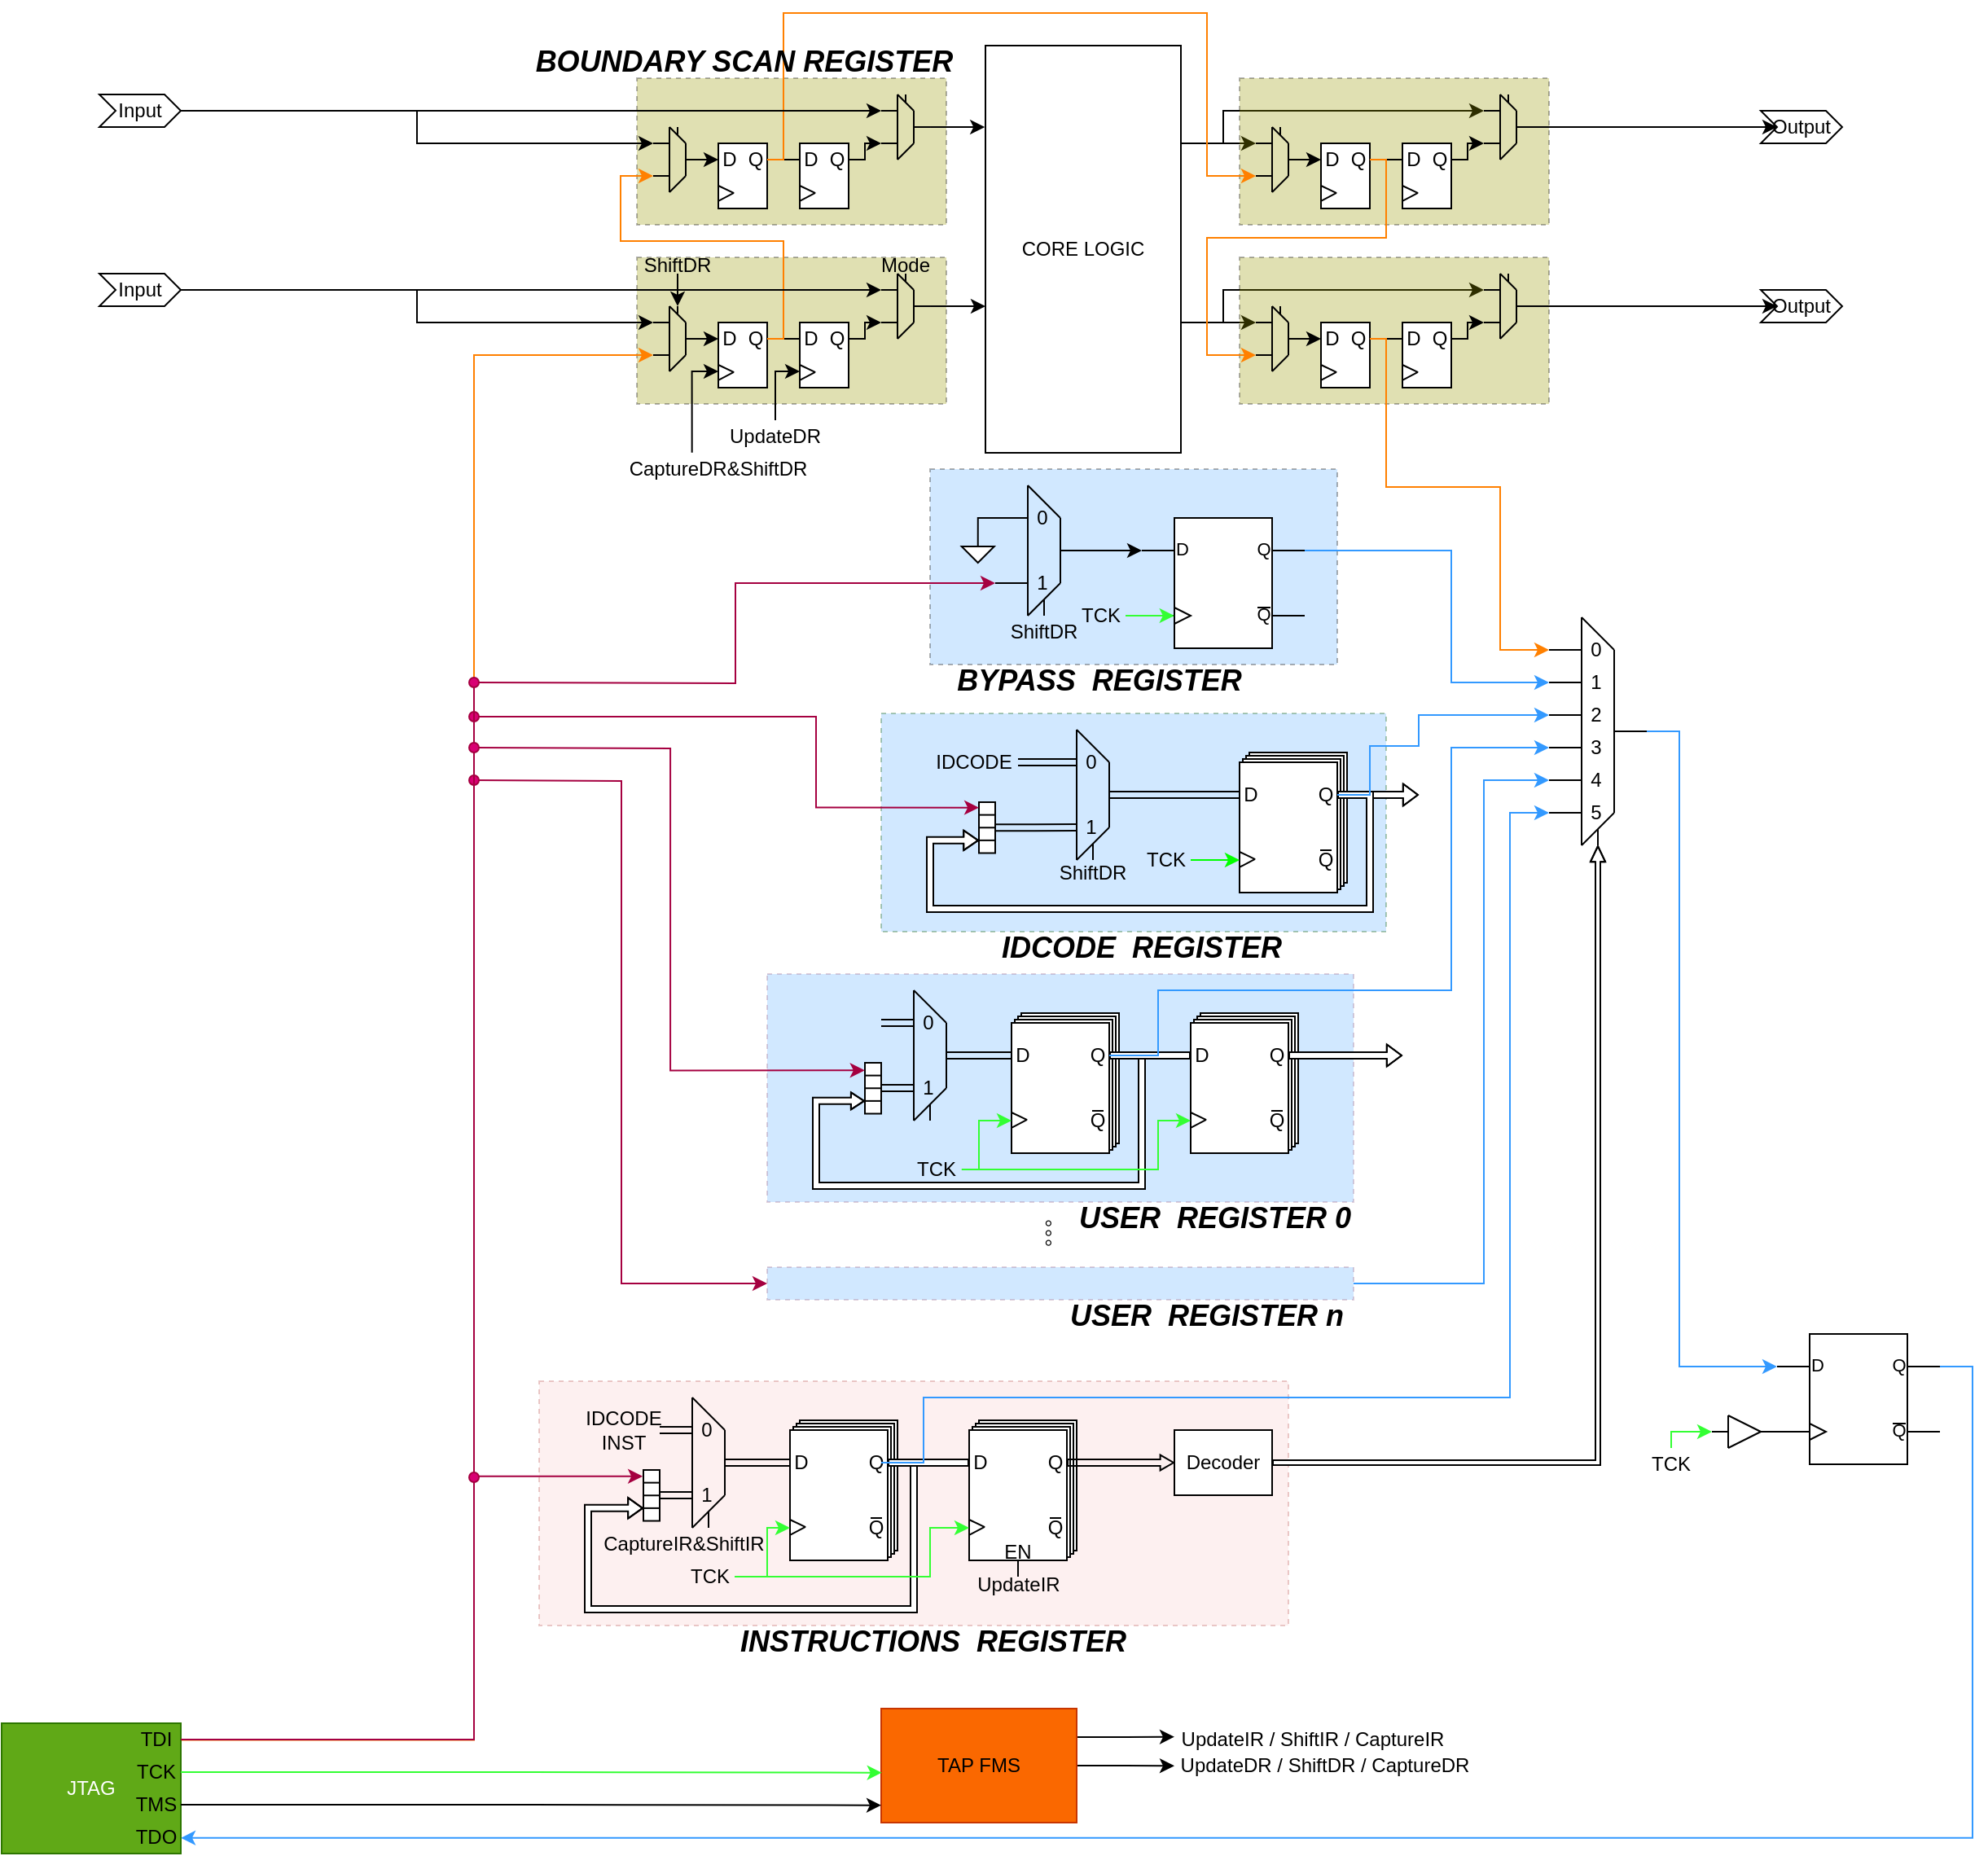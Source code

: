 <mxfile>
    <diagram name="第 1 页" id="Ik-g8sNIh_6q8OoHqGbS">
        <mxGraphModel dx="2168" dy="976" grid="1" gridSize="10" guides="1" tooltips="1" connect="1" arrows="1" fold="1" page="1" pageScale="1" pageWidth="827" pageHeight="1169" background="none" math="0" shadow="0">
            <root>
                <mxCell id="0"/>
                <mxCell id="1" parent="0"/>
                <mxCell id="hj5V9L2vQso6mufphsfm-456" value="" style="rounded=0;whiteSpace=wrap;html=1;fillColor=#999900;dashed=1;opacity=30;" parent="1" vertex="1">
                    <mxGeometry x="-299.99" y="59" width="190" height="90" as="geometry"/>
                </mxCell>
                <mxCell id="hj5V9L2vQso6mufphsfm-422" value="" style="rounded=0;whiteSpace=wrap;html=1;fillColor=#999900;dashed=1;opacity=30;" parent="1" vertex="1">
                    <mxGeometry x="-299.99" y="169" width="190" height="90" as="geometry"/>
                </mxCell>
                <mxCell id="hj5V9L2vQso6mufphsfm-173" value="" style="rounded=0;whiteSpace=wrap;html=1;fillColor=#f8cecc;dashed=1;strokeColor=#b85450;gradientColor=none;opacity=30;" parent="1" vertex="1">
                    <mxGeometry x="-360" y="859" width="460" height="150" as="geometry"/>
                </mxCell>
                <mxCell id="hj5V9L2vQso6mufphsfm-175" value="" style="rounded=0;whiteSpace=wrap;html=1;fillColor=#66B2FF;dashed=1;gradientColor=none;strokeColor=#996185;opacity=30;" parent="1" vertex="1">
                    <mxGeometry x="-220" y="609" width="360" height="140" as="geometry"/>
                </mxCell>
                <mxCell id="hj5V9L2vQso6mufphsfm-26" value="" style="rounded=0;whiteSpace=wrap;html=1;fillColor=#66B2FF;dashed=1;opacity=30;" parent="1" vertex="1">
                    <mxGeometry x="-120" y="299" width="250" height="120" as="geometry"/>
                </mxCell>
                <mxCell id="hj5V9L2vQso6mufphsfm-1" value="" style="group;" parent="1" vertex="1" connectable="0">
                    <mxGeometry x="70" y="473" width="150" height="110" as="geometry"/>
                </mxCell>
                <mxCell id="hj5V9L2vQso6mufphsfm-174" value="" style="rounded=0;whiteSpace=wrap;html=1;fillColor=#66B2FF;dashed=1;fontColor=#ffffff;strokeColor=#005700;opacity=30;" parent="hj5V9L2vQso6mufphsfm-1" vertex="1">
                    <mxGeometry x="-220" y="-24" width="310" height="134" as="geometry"/>
                </mxCell>
                <mxCell id="hj5V9L2vQso6mufphsfm-2" value="" style="whiteSpace=wrap;html=1;container=0;" parent="hj5V9L2vQso6mufphsfm-1" vertex="1">
                    <mxGeometry x="6" width="60" height="80" as="geometry"/>
                </mxCell>
                <mxCell id="hj5V9L2vQso6mufphsfm-3" value="" style="whiteSpace=wrap;html=1;container=0;" parent="hj5V9L2vQso6mufphsfm-1" vertex="1">
                    <mxGeometry x="4" y="2" width="60" height="80" as="geometry"/>
                </mxCell>
                <mxCell id="hj5V9L2vQso6mufphsfm-4" value="" style="whiteSpace=wrap;html=1;container=0;" parent="hj5V9L2vQso6mufphsfm-1" vertex="1">
                    <mxGeometry x="2" y="4" width="60" height="80" as="geometry"/>
                </mxCell>
                <mxCell id="hj5V9L2vQso6mufphsfm-5" value="" style="whiteSpace=wrap;html=1;container=0;" parent="hj5V9L2vQso6mufphsfm-1" vertex="1">
                    <mxGeometry y="6" width="60" height="80" as="geometry"/>
                </mxCell>
                <mxCell id="hj5V9L2vQso6mufphsfm-6" value="" style="whiteSpace=wrap;html=1;container=0;" parent="hj5V9L2vQso6mufphsfm-1" vertex="1">
                    <mxGeometry y="6" width="60" height="80" as="geometry"/>
                </mxCell>
                <mxCell id="hj5V9L2vQso6mufphsfm-7" value="" style="edgeStyle=none;orthogonalLoop=1;jettySize=auto;html=1;rounded=0;exitX=-0.001;exitY=0.645;exitDx=0;exitDy=0;exitPerimeter=0;entryX=0.296;entryY=0.752;entryDx=0;entryDy=0;entryPerimeter=0;endArrow=none;endFill=0;" parent="hj5V9L2vQso6mufphsfm-1" edge="1">
                    <mxGeometry width="80" relative="1" as="geometry">
                        <mxPoint y="61" as="sourcePoint"/>
                        <mxPoint x="9.6" y="65.56" as="targetPoint"/>
                        <Array as="points"/>
                    </mxGeometry>
                </mxCell>
                <mxCell id="hj5V9L2vQso6mufphsfm-8" value="" style="edgeStyle=none;orthogonalLoop=1;jettySize=auto;html=1;rounded=0;exitX=-0.001;exitY=0.645;exitDx=0;exitDy=0;exitPerimeter=0;entryX=0.025;entryY=0.801;entryDx=0;entryDy=0;entryPerimeter=0;endArrow=none;endFill=0;" parent="hj5V9L2vQso6mufphsfm-1" edge="1">
                    <mxGeometry width="80" relative="1" as="geometry">
                        <mxPoint y="70.4" as="sourcePoint"/>
                        <mxPoint x="9.5" y="65.48" as="targetPoint"/>
                        <Array as="points"/>
                    </mxGeometry>
                </mxCell>
                <mxCell id="hj5V9L2vQso6mufphsfm-9" value="D" style="text;align=center;html=1;verticalAlign=middle;whiteSpace=wrap;rounded=0;container=0;" parent="hj5V9L2vQso6mufphsfm-1" vertex="1">
                    <mxGeometry y="20" width="14" height="12" as="geometry"/>
                </mxCell>
                <mxCell id="hj5V9L2vQso6mufphsfm-10" value="Q" style="text;align=center;html=1;verticalAlign=middle;whiteSpace=wrap;rounded=0;container=0;" parent="hj5V9L2vQso6mufphsfm-1" vertex="1">
                    <mxGeometry x="46" y="20" width="14" height="12" as="geometry"/>
                </mxCell>
                <mxCell id="hj5V9L2vQso6mufphsfm-11" value="Q" style="text;align=center;html=1;verticalAlign=middle;whiteSpace=wrap;rounded=0;container=0;" parent="hj5V9L2vQso6mufphsfm-1" vertex="1">
                    <mxGeometry x="46" y="60" width="14" height="12" as="geometry"/>
                </mxCell>
                <mxCell id="hj5V9L2vQso6mufphsfm-12" value="" style="edgeStyle=none;orthogonalLoop=1;jettySize=auto;html=1;rounded=0;entryX=0.75;entryY=0;entryDx=0;entryDy=0;endArrow=none;endFill=0;exitX=0.25;exitY=0;exitDx=0;exitDy=0;" parent="hj5V9L2vQso6mufphsfm-1" source="hj5V9L2vQso6mufphsfm-11" target="hj5V9L2vQso6mufphsfm-11" edge="1">
                    <mxGeometry width="80" relative="1" as="geometry">
                        <mxPoint x="-78" y="2" as="sourcePoint"/>
                        <mxPoint x="-48" y="-28" as="targetPoint"/>
                        <Array as="points"/>
                    </mxGeometry>
                </mxCell>
                <mxCell id="hj5V9L2vQso6mufphsfm-73" style="edgeStyle=orthogonalEdgeStyle;rounded=0;orthogonalLoop=1;jettySize=auto;html=1;exitX=1;exitY=0.5;exitDx=0;exitDy=0;shape=flexArrow;endArrow=block;endFill=0;width=4;fillColor=default;endWidth=8.525;endSize=2.695;" parent="hj5V9L2vQso6mufphsfm-1" source="hj5V9L2vQso6mufphsfm-10" edge="1">
                    <mxGeometry relative="1" as="geometry">
                        <mxPoint x="110" y="26" as="targetPoint"/>
                    </mxGeometry>
                </mxCell>
                <mxCell id="hj5V9L2vQso6mufphsfm-52" value="" style="group;connectable=1;" parent="hj5V9L2vQso6mufphsfm-1" vertex="1" connectable="0">
                    <mxGeometry x="-120" y="-14" width="60" height="80" as="geometry"/>
                </mxCell>
                <mxCell id="hj5V9L2vQso6mufphsfm-53" value="" style="edgeStyle=none;orthogonalLoop=1;jettySize=auto;html=1;rounded=0;endArrow=none;endFill=0;" parent="hj5V9L2vQso6mufphsfm-52" edge="1">
                    <mxGeometry width="80" relative="1" as="geometry">
                        <mxPoint x="20" y="80" as="sourcePoint"/>
                        <mxPoint x="20" as="targetPoint"/>
                        <Array as="points"/>
                    </mxGeometry>
                </mxCell>
                <mxCell id="hj5V9L2vQso6mufphsfm-54" value="" style="edgeStyle=none;orthogonalLoop=1;jettySize=auto;html=1;rounded=0;endArrow=none;endFill=0;" parent="hj5V9L2vQso6mufphsfm-52" edge="1">
                    <mxGeometry width="80" relative="1" as="geometry">
                        <mxPoint x="40" y="60" as="sourcePoint"/>
                        <mxPoint x="40" y="20" as="targetPoint"/>
                        <Array as="points"/>
                    </mxGeometry>
                </mxCell>
                <mxCell id="hj5V9L2vQso6mufphsfm-55" value="" style="edgeStyle=none;orthogonalLoop=1;jettySize=auto;html=1;rounded=0;endArrow=none;endFill=0;shape=link;" parent="hj5V9L2vQso6mufphsfm-52" edge="1">
                    <mxGeometry width="80" relative="1" as="geometry">
                        <mxPoint x="60" y="40" as="sourcePoint"/>
                        <mxPoint x="40" y="40" as="targetPoint"/>
                        <Array as="points"/>
                    </mxGeometry>
                </mxCell>
                <mxCell id="hj5V9L2vQso6mufphsfm-56" value="" style="edgeStyle=none;orthogonalLoop=1;jettySize=auto;html=1;rounded=0;endArrow=none;endFill=0;shape=link;" parent="hj5V9L2vQso6mufphsfm-52" edge="1">
                    <mxGeometry width="80" relative="1" as="geometry">
                        <mxPoint x="20" y="20" as="sourcePoint"/>
                        <mxPoint y="20" as="targetPoint"/>
                        <Array as="points"/>
                    </mxGeometry>
                </mxCell>
                <mxCell id="hj5V9L2vQso6mufphsfm-57" value="" style="edgeStyle=none;orthogonalLoop=1;jettySize=auto;html=1;rounded=0;endArrow=none;endFill=0;shape=link;entryX=0.5;entryY=1;entryDx=0;entryDy=0;" parent="hj5V9L2vQso6mufphsfm-52" target="hj5V9L2vQso6mufphsfm-63" edge="1">
                    <mxGeometry width="80" relative="1" as="geometry">
                        <mxPoint x="20" y="60" as="sourcePoint"/>
                        <mxPoint y="60" as="targetPoint"/>
                        <Array as="points"/>
                    </mxGeometry>
                </mxCell>
                <mxCell id="hj5V9L2vQso6mufphsfm-58" value="" style="edgeStyle=none;orthogonalLoop=1;jettySize=auto;html=1;rounded=0;endArrow=none;endFill=0;" parent="hj5V9L2vQso6mufphsfm-52" edge="1">
                    <mxGeometry width="80" relative="1" as="geometry">
                        <mxPoint x="40" y="20" as="sourcePoint"/>
                        <mxPoint x="20" as="targetPoint"/>
                        <Array as="points"/>
                    </mxGeometry>
                </mxCell>
                <mxCell id="hj5V9L2vQso6mufphsfm-59" value="" style="edgeStyle=none;orthogonalLoop=1;jettySize=auto;html=1;rounded=0;endArrow=none;endFill=0;" parent="hj5V9L2vQso6mufphsfm-52" edge="1">
                    <mxGeometry width="80" relative="1" as="geometry">
                        <mxPoint x="40" y="60" as="sourcePoint"/>
                        <mxPoint x="20" y="80" as="targetPoint"/>
                        <Array as="points"/>
                    </mxGeometry>
                </mxCell>
                <mxCell id="hj5V9L2vQso6mufphsfm-60" value="" style="edgeStyle=none;orthogonalLoop=1;jettySize=auto;html=1;rounded=0;endArrow=none;endFill=0;" parent="hj5V9L2vQso6mufphsfm-52" edge="1">
                    <mxGeometry width="80" relative="1" as="geometry">
                        <mxPoint x="30" y="80.0" as="sourcePoint"/>
                        <mxPoint x="30" y="70" as="targetPoint"/>
                        <Array as="points"/>
                    </mxGeometry>
                </mxCell>
                <mxCell id="hj5V9L2vQso6mufphsfm-61" value="0" style="text;strokeColor=none;align=center;fillColor=none;html=1;verticalAlign=middle;whiteSpace=wrap;rounded=0;" parent="hj5V9L2vQso6mufphsfm-52" vertex="1">
                    <mxGeometry x="24" y="10" width="10" height="20" as="geometry"/>
                </mxCell>
                <mxCell id="hj5V9L2vQso6mufphsfm-62" value="1" style="text;strokeColor=none;align=center;fillColor=none;html=1;verticalAlign=middle;whiteSpace=wrap;rounded=0;" parent="hj5V9L2vQso6mufphsfm-52" vertex="1">
                    <mxGeometry x="24" y="50" width="10" height="20" as="geometry"/>
                </mxCell>
                <mxCell id="hj5V9L2vQso6mufphsfm-582" value="TCK" style="text;strokeColor=none;align=center;fillColor=none;html=1;verticalAlign=middle;whiteSpace=wrap;rounded=0;" parent="hj5V9L2vQso6mufphsfm-1" vertex="1">
                    <mxGeometry x="-60" y="56" width="30" height="20" as="geometry"/>
                </mxCell>
                <mxCell id="hj5V9L2vQso6mufphsfm-583" style="edgeStyle=orthogonalEdgeStyle;rounded=0;orthogonalLoop=1;jettySize=auto;html=1;exitX=1;exitY=0.5;exitDx=0;exitDy=0;entryX=0;entryY=0.75;entryDx=0;entryDy=0;fillColor=#008a00;strokeColor=#00FF00;" parent="hj5V9L2vQso6mufphsfm-1" source="hj5V9L2vQso6mufphsfm-582" target="hj5V9L2vQso6mufphsfm-6" edge="1">
                    <mxGeometry relative="1" as="geometry"/>
                </mxCell>
                <mxCell id="hj5V9L2vQso6mufphsfm-604" value="ShiftDR" style="text;strokeColor=none;align=center;fillColor=none;html=1;verticalAlign=middle;whiteSpace=wrap;rounded=0;" parent="hj5V9L2vQso6mufphsfm-1" vertex="1">
                    <mxGeometry x="-110" y="64" width="40" height="20" as="geometry"/>
                </mxCell>
                <mxCell id="hj5V9L2vQso6mufphsfm-13" value="" style="verticalLabelPosition=bottom;shadow=0;dashed=0;align=center;html=1;verticalAlign=top;shape=mxgraph.electrical.logic_gates.d_type_flip-flop;" parent="1" vertex="1">
                    <mxGeometry x="10" y="329" width="100" height="80" as="geometry"/>
                </mxCell>
                <mxCell id="hj5V9L2vQso6mufphsfm-14" value="" style="group;connectable=1;" parent="1" vertex="1" connectable="0">
                    <mxGeometry x="-80" y="309" width="60" height="80" as="geometry"/>
                </mxCell>
                <mxCell id="hj5V9L2vQso6mufphsfm-15" value="" style="edgeStyle=none;orthogonalLoop=1;jettySize=auto;html=1;rounded=0;endArrow=none;endFill=0;" parent="hj5V9L2vQso6mufphsfm-14" edge="1">
                    <mxGeometry width="80" relative="1" as="geometry">
                        <mxPoint x="20" y="80" as="sourcePoint"/>
                        <mxPoint x="20" as="targetPoint"/>
                        <Array as="points"/>
                    </mxGeometry>
                </mxCell>
                <mxCell id="hj5V9L2vQso6mufphsfm-16" value="" style="edgeStyle=none;orthogonalLoop=1;jettySize=auto;html=1;rounded=0;endArrow=none;endFill=0;" parent="hj5V9L2vQso6mufphsfm-14" edge="1">
                    <mxGeometry width="80" relative="1" as="geometry">
                        <mxPoint x="40" y="60" as="sourcePoint"/>
                        <mxPoint x="40" y="20" as="targetPoint"/>
                        <Array as="points"/>
                    </mxGeometry>
                </mxCell>
                <mxCell id="hj5V9L2vQso6mufphsfm-17" value="" style="edgeStyle=none;orthogonalLoop=1;jettySize=auto;html=1;rounded=0;endArrow=none;endFill=0;" parent="hj5V9L2vQso6mufphsfm-14" edge="1">
                    <mxGeometry width="80" relative="1" as="geometry">
                        <mxPoint x="60" y="40" as="sourcePoint"/>
                        <mxPoint x="40" y="40" as="targetPoint"/>
                        <Array as="points"/>
                    </mxGeometry>
                </mxCell>
                <mxCell id="hj5V9L2vQso6mufphsfm-18" value="" style="edgeStyle=none;orthogonalLoop=1;jettySize=auto;html=1;rounded=0;endArrow=none;endFill=0;" parent="hj5V9L2vQso6mufphsfm-14" edge="1">
                    <mxGeometry width="80" relative="1" as="geometry">
                        <mxPoint x="20" y="20" as="sourcePoint"/>
                        <mxPoint y="20" as="targetPoint"/>
                        <Array as="points"/>
                    </mxGeometry>
                </mxCell>
                <mxCell id="hj5V9L2vQso6mufphsfm-19" value="" style="edgeStyle=none;orthogonalLoop=1;jettySize=auto;html=1;rounded=0;endArrow=none;endFill=0;" parent="hj5V9L2vQso6mufphsfm-14" edge="1">
                    <mxGeometry width="80" relative="1" as="geometry">
                        <mxPoint x="20" y="60" as="sourcePoint"/>
                        <mxPoint y="60" as="targetPoint"/>
                        <Array as="points"/>
                    </mxGeometry>
                </mxCell>
                <mxCell id="hj5V9L2vQso6mufphsfm-20" value="" style="edgeStyle=none;orthogonalLoop=1;jettySize=auto;html=1;rounded=0;endArrow=none;endFill=0;" parent="hj5V9L2vQso6mufphsfm-14" edge="1">
                    <mxGeometry width="80" relative="1" as="geometry">
                        <mxPoint x="40" y="20" as="sourcePoint"/>
                        <mxPoint x="20" as="targetPoint"/>
                        <Array as="points"/>
                    </mxGeometry>
                </mxCell>
                <mxCell id="hj5V9L2vQso6mufphsfm-21" value="" style="edgeStyle=none;orthogonalLoop=1;jettySize=auto;html=1;rounded=0;endArrow=none;endFill=0;" parent="hj5V9L2vQso6mufphsfm-14" edge="1">
                    <mxGeometry width="80" relative="1" as="geometry">
                        <mxPoint x="40" y="60" as="sourcePoint"/>
                        <mxPoint x="20" y="80" as="targetPoint"/>
                        <Array as="points"/>
                    </mxGeometry>
                </mxCell>
                <mxCell id="hj5V9L2vQso6mufphsfm-22" value="" style="edgeStyle=none;orthogonalLoop=1;jettySize=auto;html=1;rounded=0;endArrow=none;endFill=0;" parent="hj5V9L2vQso6mufphsfm-14" edge="1">
                    <mxGeometry width="80" relative="1" as="geometry">
                        <mxPoint x="30" y="80.0" as="sourcePoint"/>
                        <mxPoint x="30" y="70" as="targetPoint"/>
                        <Array as="points"/>
                    </mxGeometry>
                </mxCell>
                <mxCell id="hj5V9L2vQso6mufphsfm-23" value="0" style="text;strokeColor=none;align=center;fillColor=none;html=1;verticalAlign=middle;whiteSpace=wrap;rounded=0;" parent="hj5V9L2vQso6mufphsfm-14" vertex="1">
                    <mxGeometry x="24" y="10" width="10" height="20" as="geometry"/>
                </mxCell>
                <mxCell id="hj5V9L2vQso6mufphsfm-24" value="1" style="text;strokeColor=none;align=center;fillColor=none;html=1;verticalAlign=middle;whiteSpace=wrap;rounded=0;" parent="hj5V9L2vQso6mufphsfm-14" vertex="1">
                    <mxGeometry x="24" y="50" width="10" height="20" as="geometry"/>
                </mxCell>
                <mxCell id="hj5V9L2vQso6mufphsfm-27" style="edgeStyle=orthogonalEdgeStyle;rounded=0;orthogonalLoop=1;jettySize=auto;html=1;exitX=0;exitY=0.25;exitDx=0;exitDy=0;endArrow=none;endFill=0;entryX=0.5;entryY=0;entryDx=0;entryDy=0;entryPerimeter=0;" parent="1" source="hj5V9L2vQso6mufphsfm-14" target="hj5V9L2vQso6mufphsfm-28" edge="1">
                    <mxGeometry relative="1" as="geometry">
                        <mxPoint x="-106" y="339" as="targetPoint"/>
                    </mxGeometry>
                </mxCell>
                <mxCell id="hj5V9L2vQso6mufphsfm-28" value="" style="pointerEvents=1;verticalLabelPosition=bottom;shadow=0;dashed=0;align=center;html=1;verticalAlign=top;shape=mxgraph.electrical.signal_sources.signal_ground;" parent="1" vertex="1">
                    <mxGeometry x="-100.62" y="341.5" width="20" height="15" as="geometry"/>
                </mxCell>
                <mxCell id="hj5V9L2vQso6mufphsfm-40" style="edgeStyle=orthogonalEdgeStyle;rounded=0;orthogonalLoop=1;jettySize=auto;html=1;entryX=0;entryY=0.5;entryDx=0;entryDy=0;endArrow=none;endFill=0;shape=link;" parent="1" target="hj5V9L2vQso6mufphsfm-9" edge="1">
                    <mxGeometry relative="1" as="geometry">
                        <mxPoint y="499" as="sourcePoint"/>
                        <Array as="points">
                            <mxPoint x="10" y="499"/>
                            <mxPoint x="10" y="499"/>
                        </Array>
                    </mxGeometry>
                </mxCell>
                <mxCell id="hj5V9L2vQso6mufphsfm-63" value="" style="whiteSpace=wrap;html=1;rotation=-90;" parent="1" vertex="1">
                    <mxGeometry x="-100.62" y="514.13" width="31.25" height="10" as="geometry"/>
                </mxCell>
                <mxCell id="hj5V9L2vQso6mufphsfm-66" style="edgeStyle=orthogonalEdgeStyle;rounded=0;orthogonalLoop=1;jettySize=auto;html=1;exitX=0.75;exitY=0;exitDx=0;exitDy=0;entryX=0.75;entryY=1;entryDx=0;entryDy=0;endArrow=none;endFill=0;" parent="1" source="hj5V9L2vQso6mufphsfm-63" target="hj5V9L2vQso6mufphsfm-63" edge="1">
                    <mxGeometry relative="1" as="geometry"/>
                </mxCell>
                <mxCell id="hj5V9L2vQso6mufphsfm-67" style="edgeStyle=orthogonalEdgeStyle;rounded=0;orthogonalLoop=1;jettySize=auto;html=1;exitX=0.5;exitY=0;exitDx=0;exitDy=0;entryX=0.5;entryY=1;entryDx=0;entryDy=0;endArrow=none;endFill=0;" parent="1" source="hj5V9L2vQso6mufphsfm-63" target="hj5V9L2vQso6mufphsfm-63" edge="1">
                    <mxGeometry relative="1" as="geometry"/>
                </mxCell>
                <mxCell id="hj5V9L2vQso6mufphsfm-68" style="edgeStyle=orthogonalEdgeStyle;rounded=0;orthogonalLoop=1;jettySize=auto;html=1;exitX=0.25;exitY=0;exitDx=0;exitDy=0;entryX=0.25;entryY=1;entryDx=0;entryDy=0;endArrow=none;endFill=0;" parent="1" source="hj5V9L2vQso6mufphsfm-63" target="hj5V9L2vQso6mufphsfm-63" edge="1">
                    <mxGeometry relative="1" as="geometry"/>
                </mxCell>
                <mxCell id="hj5V9L2vQso6mufphsfm-72" value="" style="edgeStyle=orthogonalEdgeStyle;rounded=0;orthogonalLoop=1;jettySize=auto;html=1;entryX=0.25;entryY=0;entryDx=0;entryDy=0;shape=flexArrow;exitX=1;exitY=0.5;exitDx=0;exitDy=0;endArrow=block;endFill=0;width=4;fillColor=default;endWidth=7.245;endSize=2.631;" parent="1" source="hj5V9L2vQso6mufphsfm-10" target="hj5V9L2vQso6mufphsfm-63" edge="1">
                    <mxGeometry relative="1" as="geometry">
                        <mxPoint x="70" y="499" as="sourcePoint"/>
                        <mxPoint x="-90" y="527" as="targetPoint"/>
                        <Array as="points">
                            <mxPoint x="150" y="499"/>
                            <mxPoint x="150" y="569"/>
                            <mxPoint x="-120" y="569"/>
                            <mxPoint x="-120" y="527"/>
                        </Array>
                    </mxGeometry>
                </mxCell>
                <mxCell id="hj5V9L2vQso6mufphsfm-74" value="" style="group;" parent="1" vertex="1" connectable="0">
                    <mxGeometry x="-206" y="883" width="66" height="86" as="geometry"/>
                </mxCell>
                <mxCell id="hj5V9L2vQso6mufphsfm-75" value="" style="whiteSpace=wrap;html=1;container=0;" parent="hj5V9L2vQso6mufphsfm-74" vertex="1">
                    <mxGeometry x="6" width="60" height="80" as="geometry"/>
                </mxCell>
                <mxCell id="hj5V9L2vQso6mufphsfm-76" value="" style="whiteSpace=wrap;html=1;container=0;" parent="hj5V9L2vQso6mufphsfm-74" vertex="1">
                    <mxGeometry x="4" y="2" width="60" height="80" as="geometry"/>
                </mxCell>
                <mxCell id="hj5V9L2vQso6mufphsfm-77" value="" style="whiteSpace=wrap;html=1;container=0;" parent="hj5V9L2vQso6mufphsfm-74" vertex="1">
                    <mxGeometry x="2" y="4" width="60" height="80" as="geometry"/>
                </mxCell>
                <mxCell id="hj5V9L2vQso6mufphsfm-78" value="" style="whiteSpace=wrap;html=1;container=0;" parent="hj5V9L2vQso6mufphsfm-74" vertex="1">
                    <mxGeometry y="6" width="60" height="80" as="geometry"/>
                </mxCell>
                <mxCell id="hj5V9L2vQso6mufphsfm-79" value="" style="whiteSpace=wrap;html=1;container=0;" parent="hj5V9L2vQso6mufphsfm-74" vertex="1">
                    <mxGeometry y="6" width="60" height="80" as="geometry"/>
                </mxCell>
                <mxCell id="hj5V9L2vQso6mufphsfm-80" value="" style="edgeStyle=none;orthogonalLoop=1;jettySize=auto;html=1;rounded=0;exitX=-0.001;exitY=0.645;exitDx=0;exitDy=0;exitPerimeter=0;entryX=0.296;entryY=0.752;entryDx=0;entryDy=0;entryPerimeter=0;endArrow=none;endFill=0;" parent="hj5V9L2vQso6mufphsfm-74" edge="1">
                    <mxGeometry width="80" relative="1" as="geometry">
                        <mxPoint y="61" as="sourcePoint"/>
                        <mxPoint x="9.6" y="65.56" as="targetPoint"/>
                        <Array as="points"/>
                    </mxGeometry>
                </mxCell>
                <mxCell id="hj5V9L2vQso6mufphsfm-81" value="" style="edgeStyle=none;orthogonalLoop=1;jettySize=auto;html=1;rounded=0;exitX=-0.001;exitY=0.645;exitDx=0;exitDy=0;exitPerimeter=0;entryX=0.025;entryY=0.801;entryDx=0;entryDy=0;entryPerimeter=0;endArrow=none;endFill=0;" parent="hj5V9L2vQso6mufphsfm-74" edge="1">
                    <mxGeometry width="80" relative="1" as="geometry">
                        <mxPoint y="70.4" as="sourcePoint"/>
                        <mxPoint x="9.5" y="65.48" as="targetPoint"/>
                        <Array as="points"/>
                    </mxGeometry>
                </mxCell>
                <mxCell id="hj5V9L2vQso6mufphsfm-82" value="D" style="text;strokeColor=none;align=center;fillColor=none;html=1;verticalAlign=middle;whiteSpace=wrap;rounded=0;container=0;" parent="hj5V9L2vQso6mufphsfm-74" vertex="1">
                    <mxGeometry y="20" width="14" height="12" as="geometry"/>
                </mxCell>
                <mxCell id="hj5V9L2vQso6mufphsfm-84" value="Q" style="text;strokeColor=none;align=center;fillColor=none;html=1;verticalAlign=middle;whiteSpace=wrap;rounded=0;container=0;" parent="hj5V9L2vQso6mufphsfm-74" vertex="1">
                    <mxGeometry x="46" y="20" width="14" height="12" as="geometry"/>
                </mxCell>
                <mxCell id="hj5V9L2vQso6mufphsfm-85" value="Q" style="text;strokeColor=none;align=center;fillColor=none;html=1;verticalAlign=middle;whiteSpace=wrap;rounded=0;container=0;" parent="hj5V9L2vQso6mufphsfm-74" vertex="1">
                    <mxGeometry x="46" y="60" width="14" height="12" as="geometry"/>
                </mxCell>
                <mxCell id="hj5V9L2vQso6mufphsfm-86" value="" style="edgeStyle=none;orthogonalLoop=1;jettySize=auto;html=1;rounded=0;entryX=0.75;entryY=0;entryDx=0;entryDy=0;endArrow=none;endFill=0;exitX=0.25;exitY=0;exitDx=0;exitDy=0;" parent="hj5V9L2vQso6mufphsfm-74" source="hj5V9L2vQso6mufphsfm-85" target="hj5V9L2vQso6mufphsfm-85" edge="1">
                    <mxGeometry width="80" relative="1" as="geometry">
                        <mxPoint x="-78" y="2" as="sourcePoint"/>
                        <mxPoint x="-48" y="-28" as="targetPoint"/>
                        <Array as="points"/>
                    </mxGeometry>
                </mxCell>
                <mxCell id="hj5V9L2vQso6mufphsfm-87" style="edgeStyle=orthogonalEdgeStyle;rounded=0;orthogonalLoop=1;jettySize=auto;html=1;exitX=1;exitY=0.5;exitDx=0;exitDy=0;entryX=0;entryY=0.5;entryDx=0;entryDy=0;endArrow=none;endFill=0;shape=link;" parent="1" target="hj5V9L2vQso6mufphsfm-82" edge="1">
                    <mxGeometry relative="1" as="geometry">
                        <mxPoint x="-226" y="909" as="sourcePoint"/>
                    </mxGeometry>
                </mxCell>
                <mxCell id="hj5V9L2vQso6mufphsfm-88" value="" style="group;connectable=1;" parent="1" vertex="1" connectable="0">
                    <mxGeometry x="-286" y="869" width="60" height="80" as="geometry"/>
                </mxCell>
                <mxCell id="hj5V9L2vQso6mufphsfm-89" value="" style="edgeStyle=none;orthogonalLoop=1;jettySize=auto;html=1;rounded=0;endArrow=none;endFill=0;" parent="hj5V9L2vQso6mufphsfm-88" edge="1">
                    <mxGeometry width="80" relative="1" as="geometry">
                        <mxPoint x="20" y="80" as="sourcePoint"/>
                        <mxPoint x="20" as="targetPoint"/>
                        <Array as="points"/>
                    </mxGeometry>
                </mxCell>
                <mxCell id="hj5V9L2vQso6mufphsfm-90" value="" style="edgeStyle=none;orthogonalLoop=1;jettySize=auto;html=1;rounded=0;endArrow=none;endFill=0;" parent="hj5V9L2vQso6mufphsfm-88" edge="1">
                    <mxGeometry width="80" relative="1" as="geometry">
                        <mxPoint x="40" y="60" as="sourcePoint"/>
                        <mxPoint x="40" y="20" as="targetPoint"/>
                        <Array as="points"/>
                    </mxGeometry>
                </mxCell>
                <mxCell id="hj5V9L2vQso6mufphsfm-91" value="" style="edgeStyle=none;orthogonalLoop=1;jettySize=auto;html=1;rounded=0;endArrow=none;endFill=0;shape=link;" parent="hj5V9L2vQso6mufphsfm-88" edge="1">
                    <mxGeometry width="80" relative="1" as="geometry">
                        <mxPoint x="60" y="40" as="sourcePoint"/>
                        <mxPoint x="40" y="40" as="targetPoint"/>
                        <Array as="points"/>
                    </mxGeometry>
                </mxCell>
                <mxCell id="hj5V9L2vQso6mufphsfm-92" value="" style="edgeStyle=none;orthogonalLoop=1;jettySize=auto;html=1;rounded=0;endArrow=none;endFill=0;shape=link;" parent="hj5V9L2vQso6mufphsfm-88" edge="1">
                    <mxGeometry width="80" relative="1" as="geometry">
                        <mxPoint x="20" y="20" as="sourcePoint"/>
                        <mxPoint y="20" as="targetPoint"/>
                        <Array as="points"/>
                    </mxGeometry>
                </mxCell>
                <mxCell id="hj5V9L2vQso6mufphsfm-93" value="" style="edgeStyle=none;orthogonalLoop=1;jettySize=auto;html=1;rounded=0;endArrow=none;endFill=0;shape=link;" parent="hj5V9L2vQso6mufphsfm-88" edge="1">
                    <mxGeometry width="80" relative="1" as="geometry">
                        <mxPoint x="20" y="60" as="sourcePoint"/>
                        <mxPoint y="60" as="targetPoint"/>
                        <Array as="points"/>
                    </mxGeometry>
                </mxCell>
                <mxCell id="hj5V9L2vQso6mufphsfm-94" value="" style="edgeStyle=none;orthogonalLoop=1;jettySize=auto;html=1;rounded=0;endArrow=none;endFill=0;" parent="hj5V9L2vQso6mufphsfm-88" edge="1">
                    <mxGeometry width="80" relative="1" as="geometry">
                        <mxPoint x="40" y="20" as="sourcePoint"/>
                        <mxPoint x="20" as="targetPoint"/>
                        <Array as="points"/>
                    </mxGeometry>
                </mxCell>
                <mxCell id="hj5V9L2vQso6mufphsfm-95" value="" style="edgeStyle=none;orthogonalLoop=1;jettySize=auto;html=1;rounded=0;endArrow=none;endFill=0;" parent="hj5V9L2vQso6mufphsfm-88" edge="1">
                    <mxGeometry width="80" relative="1" as="geometry">
                        <mxPoint x="40" y="60" as="sourcePoint"/>
                        <mxPoint x="20" y="80" as="targetPoint"/>
                        <Array as="points"/>
                    </mxGeometry>
                </mxCell>
                <mxCell id="hj5V9L2vQso6mufphsfm-96" value="" style="edgeStyle=none;orthogonalLoop=1;jettySize=auto;html=1;rounded=0;endArrow=none;endFill=0;" parent="hj5V9L2vQso6mufphsfm-88" edge="1">
                    <mxGeometry width="80" relative="1" as="geometry">
                        <mxPoint x="30" y="80.0" as="sourcePoint"/>
                        <mxPoint x="30" y="70" as="targetPoint"/>
                        <Array as="points"/>
                    </mxGeometry>
                </mxCell>
                <mxCell id="hj5V9L2vQso6mufphsfm-97" value="0" style="text;strokeColor=none;align=center;fillColor=none;html=1;verticalAlign=middle;whiteSpace=wrap;rounded=0;" parent="hj5V9L2vQso6mufphsfm-88" vertex="1">
                    <mxGeometry x="24" y="10" width="10" height="20" as="geometry"/>
                </mxCell>
                <mxCell id="hj5V9L2vQso6mufphsfm-98" value="1" style="text;strokeColor=none;align=center;fillColor=none;html=1;verticalAlign=middle;whiteSpace=wrap;rounded=0;" parent="hj5V9L2vQso6mufphsfm-88" vertex="1">
                    <mxGeometry x="24" y="50" width="10" height="20" as="geometry"/>
                </mxCell>
                <mxCell id="hj5V9L2vQso6mufphsfm-100" value="" style="whiteSpace=wrap;html=1;rotation=-90;" parent="1" vertex="1">
                    <mxGeometry x="-306.62" y="924.13" width="31.25" height="10" as="geometry"/>
                </mxCell>
                <mxCell id="hj5V9L2vQso6mufphsfm-101" style="edgeStyle=orthogonalEdgeStyle;rounded=0;orthogonalLoop=1;jettySize=auto;html=1;exitX=0.75;exitY=0;exitDx=0;exitDy=0;entryX=0.75;entryY=1;entryDx=0;entryDy=0;endArrow=none;endFill=0;" parent="1" source="hj5V9L2vQso6mufphsfm-100" target="hj5V9L2vQso6mufphsfm-100" edge="1">
                    <mxGeometry relative="1" as="geometry"/>
                </mxCell>
                <mxCell id="hj5V9L2vQso6mufphsfm-102" style="edgeStyle=orthogonalEdgeStyle;rounded=0;orthogonalLoop=1;jettySize=auto;html=1;exitX=0.5;exitY=0;exitDx=0;exitDy=0;entryX=0.5;entryY=1;entryDx=0;entryDy=0;endArrow=none;endFill=0;" parent="1" source="hj5V9L2vQso6mufphsfm-100" target="hj5V9L2vQso6mufphsfm-100" edge="1">
                    <mxGeometry relative="1" as="geometry"/>
                </mxCell>
                <mxCell id="hj5V9L2vQso6mufphsfm-103" style="edgeStyle=orthogonalEdgeStyle;rounded=0;orthogonalLoop=1;jettySize=auto;html=1;exitX=0.25;exitY=0;exitDx=0;exitDy=0;entryX=0.25;entryY=1;entryDx=0;entryDy=0;endArrow=none;endFill=0;" parent="1" source="hj5V9L2vQso6mufphsfm-100" target="hj5V9L2vQso6mufphsfm-100" edge="1">
                    <mxGeometry relative="1" as="geometry"/>
                </mxCell>
                <mxCell id="hj5V9L2vQso6mufphsfm-105" value="" style="group;" parent="1" vertex="1" connectable="0">
                    <mxGeometry x="-96" y="883" width="66" height="86" as="geometry"/>
                </mxCell>
                <mxCell id="hj5V9L2vQso6mufphsfm-106" value="" style="whiteSpace=wrap;html=1;container=0;" parent="hj5V9L2vQso6mufphsfm-105" vertex="1">
                    <mxGeometry x="6" width="60" height="80" as="geometry"/>
                </mxCell>
                <mxCell id="hj5V9L2vQso6mufphsfm-107" value="" style="whiteSpace=wrap;html=1;container=0;" parent="hj5V9L2vQso6mufphsfm-105" vertex="1">
                    <mxGeometry x="4" y="2.0" width="60" height="80" as="geometry"/>
                </mxCell>
                <mxCell id="hj5V9L2vQso6mufphsfm-108" value="" style="whiteSpace=wrap;html=1;container=0;" parent="hj5V9L2vQso6mufphsfm-105" vertex="1">
                    <mxGeometry x="2" y="4.0" width="60" height="80" as="geometry"/>
                </mxCell>
                <mxCell id="hj5V9L2vQso6mufphsfm-109" value="" style="whiteSpace=wrap;html=1;container=0;" parent="hj5V9L2vQso6mufphsfm-105" vertex="1">
                    <mxGeometry y="6" width="60" height="80" as="geometry"/>
                </mxCell>
                <mxCell id="hj5V9L2vQso6mufphsfm-110" value="" style="whiteSpace=wrap;html=1;container=0;" parent="hj5V9L2vQso6mufphsfm-105" vertex="1">
                    <mxGeometry y="6" width="60" height="80" as="geometry"/>
                </mxCell>
                <mxCell id="hj5V9L2vQso6mufphsfm-111" value="" style="edgeStyle=none;orthogonalLoop=1;jettySize=auto;html=1;rounded=0;exitX=-0.001;exitY=0.645;exitDx=0;exitDy=0;exitPerimeter=0;entryX=0.296;entryY=0.752;entryDx=0;entryDy=0;entryPerimeter=0;endArrow=none;endFill=0;" parent="hj5V9L2vQso6mufphsfm-105" edge="1">
                    <mxGeometry width="80" relative="1" as="geometry">
                        <mxPoint y="61.0" as="sourcePoint"/>
                        <mxPoint x="9.6" y="65.56" as="targetPoint"/>
                        <Array as="points"/>
                    </mxGeometry>
                </mxCell>
                <mxCell id="hj5V9L2vQso6mufphsfm-112" value="" style="edgeStyle=none;orthogonalLoop=1;jettySize=auto;html=1;rounded=0;exitX=-0.001;exitY=0.645;exitDx=0;exitDy=0;exitPerimeter=0;entryX=0.025;entryY=0.801;entryDx=0;entryDy=0;entryPerimeter=0;endArrow=none;endFill=0;" parent="hj5V9L2vQso6mufphsfm-105" edge="1">
                    <mxGeometry width="80" relative="1" as="geometry">
                        <mxPoint y="70.4" as="sourcePoint"/>
                        <mxPoint x="9.5" y="65.48" as="targetPoint"/>
                        <Array as="points"/>
                    </mxGeometry>
                </mxCell>
                <mxCell id="hj5V9L2vQso6mufphsfm-113" value="D" style="text;strokeColor=none;align=center;fillColor=none;html=1;verticalAlign=middle;whiteSpace=wrap;rounded=0;container=0;" parent="hj5V9L2vQso6mufphsfm-105" vertex="1">
                    <mxGeometry y="20" width="14" height="12" as="geometry"/>
                </mxCell>
                <mxCell id="hj5V9L2vQso6mufphsfm-114" value="Q" style="text;strokeColor=none;align=center;fillColor=none;html=1;verticalAlign=middle;whiteSpace=wrap;rounded=0;container=0;" parent="hj5V9L2vQso6mufphsfm-105" vertex="1">
                    <mxGeometry x="46" y="20" width="14" height="12" as="geometry"/>
                </mxCell>
                <mxCell id="hj5V9L2vQso6mufphsfm-115" value="Q" style="text;strokeColor=none;align=center;fillColor=none;html=1;verticalAlign=middle;whiteSpace=wrap;rounded=0;container=0;" parent="hj5V9L2vQso6mufphsfm-105" vertex="1">
                    <mxGeometry x="46" y="60" width="14" height="12" as="geometry"/>
                </mxCell>
                <mxCell id="hj5V9L2vQso6mufphsfm-116" value="" style="edgeStyle=none;orthogonalLoop=1;jettySize=auto;html=1;rounded=0;entryX=0.75;entryY=0;entryDx=0;entryDy=0;endArrow=none;endFill=0;exitX=0.25;exitY=0;exitDx=0;exitDy=0;" parent="hj5V9L2vQso6mufphsfm-105" source="hj5V9L2vQso6mufphsfm-115" target="hj5V9L2vQso6mufphsfm-115" edge="1">
                    <mxGeometry width="80" relative="1" as="geometry">
                        <mxPoint x="-78" y="2.0" as="sourcePoint"/>
                        <mxPoint x="-48" y="-28" as="targetPoint"/>
                        <Array as="points"/>
                    </mxGeometry>
                </mxCell>
                <mxCell id="hj5V9L2vQso6mufphsfm-573" value="EN" style="text;strokeColor=none;align=center;fillColor=none;html=1;verticalAlign=middle;whiteSpace=wrap;rounded=0;" parent="hj5V9L2vQso6mufphsfm-105" vertex="1">
                    <mxGeometry x="20" y="76" width="20" height="10" as="geometry"/>
                </mxCell>
                <mxCell id="hj5V9L2vQso6mufphsfm-118" style="edgeStyle=orthogonalEdgeStyle;rounded=0;orthogonalLoop=1;jettySize=auto;html=1;entryX=0.25;entryY=0;entryDx=0;entryDy=0;shape=flexArrow;endArrow=block;endFill=0;width=4;fillColor=default;endWidth=7.792;endSize=2.644;" parent="1" target="hj5V9L2vQso6mufphsfm-100" edge="1">
                    <mxGeometry relative="1" as="geometry">
                        <mxPoint x="-140" y="909" as="sourcePoint"/>
                        <mxPoint x="-305.985" y="936.943" as="targetPoint"/>
                        <Array as="points">
                            <mxPoint x="-130" y="909"/>
                            <mxPoint x="-130" y="999"/>
                            <mxPoint x="-330" y="999"/>
                            <mxPoint x="-330" y="937"/>
                        </Array>
                    </mxGeometry>
                </mxCell>
                <mxCell id="hj5V9L2vQso6mufphsfm-119" style="edgeStyle=orthogonalEdgeStyle;rounded=0;orthogonalLoop=1;jettySize=auto;html=1;exitX=1;exitY=0.5;exitDx=0;exitDy=0;shape=flexArrow;endArrow=none;endFill=0;width=4;entryX=0;entryY=0.5;entryDx=0;entryDy=0;fillColor=default;" parent="1" source="hj5V9L2vQso6mufphsfm-84" target="hj5V9L2vQso6mufphsfm-113" edge="1">
                    <mxGeometry relative="1" as="geometry">
                        <mxPoint x="-106" y="909" as="targetPoint"/>
                    </mxGeometry>
                </mxCell>
                <mxCell id="hj5V9L2vQso6mufphsfm-122" value="" style="group;" parent="1" vertex="1" connectable="0">
                    <mxGeometry x="-70" y="633" width="66" height="86" as="geometry"/>
                </mxCell>
                <mxCell id="hj5V9L2vQso6mufphsfm-123" value="" style="whiteSpace=wrap;html=1;container=0;" parent="hj5V9L2vQso6mufphsfm-122" vertex="1">
                    <mxGeometry x="6" width="60" height="80" as="geometry"/>
                </mxCell>
                <mxCell id="hj5V9L2vQso6mufphsfm-124" value="" style="whiteSpace=wrap;html=1;container=0;" parent="hj5V9L2vQso6mufphsfm-122" vertex="1">
                    <mxGeometry x="4" y="2" width="60" height="80" as="geometry"/>
                </mxCell>
                <mxCell id="hj5V9L2vQso6mufphsfm-125" value="" style="whiteSpace=wrap;html=1;container=0;" parent="hj5V9L2vQso6mufphsfm-122" vertex="1">
                    <mxGeometry x="2" y="4" width="60" height="80" as="geometry"/>
                </mxCell>
                <mxCell id="hj5V9L2vQso6mufphsfm-126" value="" style="whiteSpace=wrap;html=1;container=0;" parent="hj5V9L2vQso6mufphsfm-122" vertex="1">
                    <mxGeometry y="6" width="60" height="80" as="geometry"/>
                </mxCell>
                <mxCell id="hj5V9L2vQso6mufphsfm-127" value="" style="whiteSpace=wrap;html=1;container=0;" parent="hj5V9L2vQso6mufphsfm-122" vertex="1">
                    <mxGeometry y="6" width="60" height="80" as="geometry"/>
                </mxCell>
                <mxCell id="hj5V9L2vQso6mufphsfm-128" value="" style="edgeStyle=none;orthogonalLoop=1;jettySize=auto;html=1;rounded=0;exitX=-0.001;exitY=0.645;exitDx=0;exitDy=0;exitPerimeter=0;entryX=0.296;entryY=0.752;entryDx=0;entryDy=0;entryPerimeter=0;endArrow=none;endFill=0;" parent="hj5V9L2vQso6mufphsfm-122" edge="1">
                    <mxGeometry width="80" relative="1" as="geometry">
                        <mxPoint y="61" as="sourcePoint"/>
                        <mxPoint x="9.6" y="65.56" as="targetPoint"/>
                        <Array as="points"/>
                    </mxGeometry>
                </mxCell>
                <mxCell id="hj5V9L2vQso6mufphsfm-129" value="" style="edgeStyle=none;orthogonalLoop=1;jettySize=auto;html=1;rounded=0;exitX=-0.001;exitY=0.645;exitDx=0;exitDy=0;exitPerimeter=0;entryX=0.025;entryY=0.801;entryDx=0;entryDy=0;entryPerimeter=0;endArrow=none;endFill=0;" parent="hj5V9L2vQso6mufphsfm-122" edge="1">
                    <mxGeometry width="80" relative="1" as="geometry">
                        <mxPoint y="70.4" as="sourcePoint"/>
                        <mxPoint x="9.5" y="65.48" as="targetPoint"/>
                        <Array as="points"/>
                    </mxGeometry>
                </mxCell>
                <mxCell id="hj5V9L2vQso6mufphsfm-130" value="D" style="text;strokeColor=none;align=center;fillColor=none;html=1;verticalAlign=middle;whiteSpace=wrap;rounded=0;container=0;" parent="hj5V9L2vQso6mufphsfm-122" vertex="1">
                    <mxGeometry y="20" width="14" height="12" as="geometry"/>
                </mxCell>
                <mxCell id="hj5V9L2vQso6mufphsfm-131" value="Q" style="text;strokeColor=none;align=center;fillColor=none;html=1;verticalAlign=middle;whiteSpace=wrap;rounded=0;container=0;" parent="hj5V9L2vQso6mufphsfm-122" vertex="1">
                    <mxGeometry x="46" y="20" width="14" height="12" as="geometry"/>
                </mxCell>
                <mxCell id="hj5V9L2vQso6mufphsfm-132" value="Q" style="text;strokeColor=none;align=center;fillColor=none;html=1;verticalAlign=middle;whiteSpace=wrap;rounded=0;container=0;" parent="hj5V9L2vQso6mufphsfm-122" vertex="1">
                    <mxGeometry x="46" y="60" width="14" height="12" as="geometry"/>
                </mxCell>
                <mxCell id="hj5V9L2vQso6mufphsfm-133" value="" style="edgeStyle=none;orthogonalLoop=1;jettySize=auto;html=1;rounded=0;entryX=0.75;entryY=0;entryDx=0;entryDy=0;endArrow=none;endFill=0;exitX=0.25;exitY=0;exitDx=0;exitDy=0;" parent="hj5V9L2vQso6mufphsfm-122" source="hj5V9L2vQso6mufphsfm-132" target="hj5V9L2vQso6mufphsfm-132" edge="1">
                    <mxGeometry width="80" relative="1" as="geometry">
                        <mxPoint x="-78" y="2" as="sourcePoint"/>
                        <mxPoint x="-48" y="-28" as="targetPoint"/>
                        <Array as="points"/>
                    </mxGeometry>
                </mxCell>
                <mxCell id="hj5V9L2vQso6mufphsfm-134" style="edgeStyle=orthogonalEdgeStyle;rounded=0;orthogonalLoop=1;jettySize=auto;html=1;exitX=1;exitY=0.5;exitDx=0;exitDy=0;entryX=0;entryY=0.5;entryDx=0;entryDy=0;endArrow=none;endFill=0;shape=link;" parent="1" target="hj5V9L2vQso6mufphsfm-130" edge="1">
                    <mxGeometry relative="1" as="geometry">
                        <mxPoint x="-90" y="659" as="sourcePoint"/>
                    </mxGeometry>
                </mxCell>
                <mxCell id="hj5V9L2vQso6mufphsfm-135" value="" style="group;connectable=1;" parent="1" vertex="1" connectable="0">
                    <mxGeometry x="-150" y="619" width="60" height="80" as="geometry"/>
                </mxCell>
                <mxCell id="hj5V9L2vQso6mufphsfm-136" value="" style="edgeStyle=none;orthogonalLoop=1;jettySize=auto;html=1;rounded=0;endArrow=none;endFill=0;" parent="hj5V9L2vQso6mufphsfm-135" edge="1">
                    <mxGeometry width="80" relative="1" as="geometry">
                        <mxPoint x="20" y="80" as="sourcePoint"/>
                        <mxPoint x="20" as="targetPoint"/>
                        <Array as="points"/>
                    </mxGeometry>
                </mxCell>
                <mxCell id="hj5V9L2vQso6mufphsfm-137" value="" style="edgeStyle=none;orthogonalLoop=1;jettySize=auto;html=1;rounded=0;endArrow=none;endFill=0;" parent="hj5V9L2vQso6mufphsfm-135" edge="1">
                    <mxGeometry width="80" relative="1" as="geometry">
                        <mxPoint x="40" y="60" as="sourcePoint"/>
                        <mxPoint x="40" y="20" as="targetPoint"/>
                        <Array as="points"/>
                    </mxGeometry>
                </mxCell>
                <mxCell id="hj5V9L2vQso6mufphsfm-138" value="" style="edgeStyle=none;orthogonalLoop=1;jettySize=auto;html=1;rounded=0;endArrow=none;endFill=0;shape=link;" parent="hj5V9L2vQso6mufphsfm-135" edge="1">
                    <mxGeometry width="80" relative="1" as="geometry">
                        <mxPoint x="60" y="40" as="sourcePoint"/>
                        <mxPoint x="40" y="40" as="targetPoint"/>
                        <Array as="points"/>
                    </mxGeometry>
                </mxCell>
                <mxCell id="hj5V9L2vQso6mufphsfm-139" value="" style="edgeStyle=none;orthogonalLoop=1;jettySize=auto;html=1;rounded=0;endArrow=none;endFill=0;shape=link;" parent="hj5V9L2vQso6mufphsfm-135" edge="1">
                    <mxGeometry width="80" relative="1" as="geometry">
                        <mxPoint x="20" y="20" as="sourcePoint"/>
                        <mxPoint y="20" as="targetPoint"/>
                        <Array as="points"/>
                    </mxGeometry>
                </mxCell>
                <mxCell id="hj5V9L2vQso6mufphsfm-140" value="" style="edgeStyle=none;orthogonalLoop=1;jettySize=auto;html=1;rounded=0;endArrow=none;endFill=0;shape=link;" parent="hj5V9L2vQso6mufphsfm-135" edge="1">
                    <mxGeometry width="80" relative="1" as="geometry">
                        <mxPoint x="20" y="60" as="sourcePoint"/>
                        <mxPoint y="60" as="targetPoint"/>
                        <Array as="points"/>
                    </mxGeometry>
                </mxCell>
                <mxCell id="hj5V9L2vQso6mufphsfm-141" value="" style="edgeStyle=none;orthogonalLoop=1;jettySize=auto;html=1;rounded=0;endArrow=none;endFill=0;" parent="hj5V9L2vQso6mufphsfm-135" edge="1">
                    <mxGeometry width="80" relative="1" as="geometry">
                        <mxPoint x="40" y="20" as="sourcePoint"/>
                        <mxPoint x="20" as="targetPoint"/>
                        <Array as="points"/>
                    </mxGeometry>
                </mxCell>
                <mxCell id="hj5V9L2vQso6mufphsfm-142" value="" style="edgeStyle=none;orthogonalLoop=1;jettySize=auto;html=1;rounded=0;endArrow=none;endFill=0;" parent="hj5V9L2vQso6mufphsfm-135" edge="1">
                    <mxGeometry width="80" relative="1" as="geometry">
                        <mxPoint x="40" y="60" as="sourcePoint"/>
                        <mxPoint x="20" y="80" as="targetPoint"/>
                        <Array as="points"/>
                    </mxGeometry>
                </mxCell>
                <mxCell id="hj5V9L2vQso6mufphsfm-143" value="" style="edgeStyle=none;orthogonalLoop=1;jettySize=auto;html=1;rounded=0;endArrow=none;endFill=0;" parent="hj5V9L2vQso6mufphsfm-135" edge="1">
                    <mxGeometry width="80" relative="1" as="geometry">
                        <mxPoint x="30" y="80.0" as="sourcePoint"/>
                        <mxPoint x="30" y="70" as="targetPoint"/>
                        <Array as="points"/>
                    </mxGeometry>
                </mxCell>
                <mxCell id="hj5V9L2vQso6mufphsfm-144" value="0" style="text;strokeColor=none;align=center;fillColor=none;html=1;verticalAlign=middle;whiteSpace=wrap;rounded=0;" parent="hj5V9L2vQso6mufphsfm-135" vertex="1">
                    <mxGeometry x="24" y="10" width="10" height="20" as="geometry"/>
                </mxCell>
                <mxCell id="hj5V9L2vQso6mufphsfm-145" value="1" style="text;strokeColor=none;align=center;fillColor=none;html=1;verticalAlign=middle;whiteSpace=wrap;rounded=0;" parent="hj5V9L2vQso6mufphsfm-135" vertex="1">
                    <mxGeometry x="24" y="50" width="10" height="20" as="geometry"/>
                </mxCell>
                <mxCell id="hj5V9L2vQso6mufphsfm-147" value="" style="whiteSpace=wrap;html=1;rotation=-90;" parent="1" vertex="1">
                    <mxGeometry x="-170.62" y="674.13" width="31.25" height="10" as="geometry"/>
                </mxCell>
                <mxCell id="hj5V9L2vQso6mufphsfm-148" style="edgeStyle=orthogonalEdgeStyle;rounded=0;orthogonalLoop=1;jettySize=auto;html=1;exitX=0.75;exitY=0;exitDx=0;exitDy=0;entryX=0.75;entryY=1;entryDx=0;entryDy=0;endArrow=none;endFill=0;" parent="1" source="hj5V9L2vQso6mufphsfm-147" target="hj5V9L2vQso6mufphsfm-147" edge="1">
                    <mxGeometry relative="1" as="geometry"/>
                </mxCell>
                <mxCell id="hj5V9L2vQso6mufphsfm-149" style="edgeStyle=orthogonalEdgeStyle;rounded=0;orthogonalLoop=1;jettySize=auto;html=1;exitX=0.5;exitY=0;exitDx=0;exitDy=0;entryX=0.5;entryY=1;entryDx=0;entryDy=0;endArrow=none;endFill=0;" parent="1" source="hj5V9L2vQso6mufphsfm-147" target="hj5V9L2vQso6mufphsfm-147" edge="1">
                    <mxGeometry relative="1" as="geometry"/>
                </mxCell>
                <mxCell id="hj5V9L2vQso6mufphsfm-150" style="edgeStyle=orthogonalEdgeStyle;rounded=0;orthogonalLoop=1;jettySize=auto;html=1;exitX=0.25;exitY=0;exitDx=0;exitDy=0;entryX=0.25;entryY=1;entryDx=0;entryDy=0;endArrow=none;endFill=0;" parent="1" source="hj5V9L2vQso6mufphsfm-147" target="hj5V9L2vQso6mufphsfm-147" edge="1">
                    <mxGeometry relative="1" as="geometry"/>
                </mxCell>
                <mxCell id="hj5V9L2vQso6mufphsfm-151" value="" style="group;" parent="1" vertex="1" connectable="0">
                    <mxGeometry x="40" y="633" width="66" height="86" as="geometry"/>
                </mxCell>
                <mxCell id="hj5V9L2vQso6mufphsfm-152" value="" style="whiteSpace=wrap;html=1;container=0;" parent="hj5V9L2vQso6mufphsfm-151" vertex="1">
                    <mxGeometry x="6" width="60" height="80" as="geometry"/>
                </mxCell>
                <mxCell id="hj5V9L2vQso6mufphsfm-153" value="" style="whiteSpace=wrap;html=1;container=0;" parent="hj5V9L2vQso6mufphsfm-151" vertex="1">
                    <mxGeometry x="4" y="2.0" width="60" height="80" as="geometry"/>
                </mxCell>
                <mxCell id="hj5V9L2vQso6mufphsfm-154" value="" style="whiteSpace=wrap;html=1;container=0;" parent="hj5V9L2vQso6mufphsfm-151" vertex="1">
                    <mxGeometry x="2" y="4.0" width="60" height="80" as="geometry"/>
                </mxCell>
                <mxCell id="hj5V9L2vQso6mufphsfm-155" value="" style="whiteSpace=wrap;html=1;container=0;" parent="hj5V9L2vQso6mufphsfm-151" vertex="1">
                    <mxGeometry y="6" width="60" height="80" as="geometry"/>
                </mxCell>
                <mxCell id="hj5V9L2vQso6mufphsfm-156" value="" style="whiteSpace=wrap;html=1;container=0;" parent="hj5V9L2vQso6mufphsfm-151" vertex="1">
                    <mxGeometry y="6" width="60" height="80" as="geometry"/>
                </mxCell>
                <mxCell id="hj5V9L2vQso6mufphsfm-157" value="" style="edgeStyle=none;orthogonalLoop=1;jettySize=auto;html=1;rounded=0;exitX=-0.001;exitY=0.645;exitDx=0;exitDy=0;exitPerimeter=0;entryX=0.296;entryY=0.752;entryDx=0;entryDy=0;entryPerimeter=0;endArrow=none;endFill=0;" parent="hj5V9L2vQso6mufphsfm-151" edge="1">
                    <mxGeometry width="80" relative="1" as="geometry">
                        <mxPoint y="61.0" as="sourcePoint"/>
                        <mxPoint x="9.6" y="65.56" as="targetPoint"/>
                        <Array as="points"/>
                    </mxGeometry>
                </mxCell>
                <mxCell id="hj5V9L2vQso6mufphsfm-158" value="" style="edgeStyle=none;orthogonalLoop=1;jettySize=auto;html=1;rounded=0;exitX=-0.001;exitY=0.645;exitDx=0;exitDy=0;exitPerimeter=0;entryX=0.025;entryY=0.801;entryDx=0;entryDy=0;entryPerimeter=0;endArrow=none;endFill=0;" parent="hj5V9L2vQso6mufphsfm-151" edge="1">
                    <mxGeometry width="80" relative="1" as="geometry">
                        <mxPoint y="70.4" as="sourcePoint"/>
                        <mxPoint x="9.5" y="65.48" as="targetPoint"/>
                        <Array as="points"/>
                    </mxGeometry>
                </mxCell>
                <mxCell id="hj5V9L2vQso6mufphsfm-159" value="D" style="text;strokeColor=none;align=center;fillColor=none;html=1;verticalAlign=middle;whiteSpace=wrap;rounded=0;container=0;" parent="hj5V9L2vQso6mufphsfm-151" vertex="1">
                    <mxGeometry y="20" width="14" height="12" as="geometry"/>
                </mxCell>
                <mxCell id="hj5V9L2vQso6mufphsfm-160" value="Q" style="text;strokeColor=none;align=center;fillColor=none;html=1;verticalAlign=middle;whiteSpace=wrap;rounded=0;container=0;" parent="hj5V9L2vQso6mufphsfm-151" vertex="1">
                    <mxGeometry x="46" y="20" width="14" height="12" as="geometry"/>
                </mxCell>
                <mxCell id="hj5V9L2vQso6mufphsfm-161" value="Q" style="text;strokeColor=none;align=center;fillColor=none;html=1;verticalAlign=middle;whiteSpace=wrap;rounded=0;container=0;" parent="hj5V9L2vQso6mufphsfm-151" vertex="1">
                    <mxGeometry x="46" y="60" width="14" height="12" as="geometry"/>
                </mxCell>
                <mxCell id="hj5V9L2vQso6mufphsfm-162" value="" style="edgeStyle=none;orthogonalLoop=1;jettySize=auto;html=1;rounded=0;entryX=0.75;entryY=0;entryDx=0;entryDy=0;endArrow=none;endFill=0;exitX=0.25;exitY=0;exitDx=0;exitDy=0;" parent="hj5V9L2vQso6mufphsfm-151" source="hj5V9L2vQso6mufphsfm-161" target="hj5V9L2vQso6mufphsfm-161" edge="1">
                    <mxGeometry width="80" relative="1" as="geometry">
                        <mxPoint x="-78" y="2.0" as="sourcePoint"/>
                        <mxPoint x="-48" y="-28" as="targetPoint"/>
                        <Array as="points"/>
                    </mxGeometry>
                </mxCell>
                <mxCell id="hj5V9L2vQso6mufphsfm-163" style="edgeStyle=orthogonalEdgeStyle;rounded=0;orthogonalLoop=1;jettySize=auto;html=1;exitX=1;exitY=0.5;exitDx=0;exitDy=0;entryX=0.25;entryY=0;entryDx=0;entryDy=0;shape=flexArrow;endArrow=block;endFill=0;width=4;fillColor=default;endWidth=5.455;endSize=2.351;" parent="1" source="hj5V9L2vQso6mufphsfm-131" target="hj5V9L2vQso6mufphsfm-147" edge="1">
                    <mxGeometry relative="1" as="geometry">
                        <Array as="points">
                            <mxPoint x="10" y="659"/>
                            <mxPoint x="10" y="739"/>
                            <mxPoint x="-190" y="739"/>
                            <mxPoint x="-190" y="687"/>
                        </Array>
                    </mxGeometry>
                </mxCell>
                <mxCell id="hj5V9L2vQso6mufphsfm-164" style="edgeStyle=orthogonalEdgeStyle;rounded=0;orthogonalLoop=1;jettySize=auto;html=1;exitX=1;exitY=0.5;exitDx=0;exitDy=0;shape=flexArrow;endArrow=none;endFill=0;width=4;entryX=0;entryY=0.5;entryDx=0;entryDy=0;fillColor=default;" parent="1" source="hj5V9L2vQso6mufphsfm-131" target="hj5V9L2vQso6mufphsfm-159" edge="1">
                    <mxGeometry relative="1" as="geometry">
                        <mxPoint x="30" y="659" as="targetPoint"/>
                    </mxGeometry>
                </mxCell>
                <mxCell id="hj5V9L2vQso6mufphsfm-176" style="edgeStyle=orthogonalEdgeStyle;rounded=0;orthogonalLoop=1;jettySize=auto;html=1;exitX=0;exitY=0.75;exitDx=0;exitDy=0;entryX=0;entryY=0.75;entryDx=0;entryDy=0;endArrow=classic;endFill=1;fillColor=#008a00;strokeColor=#33FF33;startArrow=classic;startFill=1;" parent="1" source="hj5V9L2vQso6mufphsfm-156" target="hj5V9L2vQso6mufphsfm-127" edge="1">
                    <mxGeometry relative="1" as="geometry">
                        <mxPoint x="40" y="699" as="sourcePoint"/>
                        <mxPoint x="-70" y="699" as="targetPoint"/>
                        <Array as="points">
                            <mxPoint x="20" y="699"/>
                            <mxPoint x="20" y="729"/>
                            <mxPoint x="-90" y="729"/>
                            <mxPoint x="-90" y="699"/>
                        </Array>
                    </mxGeometry>
                </mxCell>
                <mxCell id="hj5V9L2vQso6mufphsfm-181" value="" style="rounded=0;whiteSpace=wrap;html=1;fillColor=#66B2FF;dashed=1;gradientColor=none;strokeColor=#996185;opacity=30;" parent="1" vertex="1">
                    <mxGeometry x="-220" y="789" width="360" height="20" as="geometry"/>
                </mxCell>
                <mxCell id="hj5V9L2vQso6mufphsfm-257" style="edgeStyle=orthogonalEdgeStyle;rounded=0;orthogonalLoop=1;jettySize=auto;html=1;exitX=1;exitY=0.5;exitDx=0;exitDy=0;exitPerimeter=0;entryX=0;entryY=0.25;entryDx=0;entryDy=0;fillColor=#0050ef;strokeColor=#3399FF;entryPerimeter=0;" parent="1" source="hj5V9L2vQso6mufphsfm-652" target="hj5V9L2vQso6mufphsfm-327" edge="1">
                    <mxGeometry relative="1" as="geometry">
                        <mxPoint x="320" y="449" as="sourcePoint"/>
                        <mxPoint x="390" y="829" as="targetPoint"/>
                        <Array as="points">
                            <mxPoint x="340" y="460"/>
                            <mxPoint x="340" y="850"/>
                        </Array>
                    </mxGeometry>
                </mxCell>
                <mxCell id="hj5V9L2vQso6mufphsfm-224" style="edgeStyle=orthogonalEdgeStyle;rounded=0;orthogonalLoop=1;jettySize=auto;html=1;entryX=0;entryY=0.75;entryDx=0;entryDy=0;fillColor=#d80073;strokeColor=#A50040;" parent="1" target="hj5V9L2vQso6mufphsfm-14" edge="1">
                    <mxGeometry relative="1" as="geometry">
                        <mxPoint x="-400" y="430" as="sourcePoint"/>
                    </mxGeometry>
                </mxCell>
                <mxCell id="hj5V9L2vQso6mufphsfm-227" style="edgeStyle=orthogonalEdgeStyle;rounded=0;orthogonalLoop=1;jettySize=auto;html=1;entryX=0;entryY=0.5;entryDx=0;entryDy=0;fillColor=#d80073;strokeColor=#A50040;" parent="1" target="hj5V9L2vQso6mufphsfm-181" edge="1">
                    <mxGeometry relative="1" as="geometry">
                        <mxPoint x="-400" y="490" as="sourcePoint"/>
                    </mxGeometry>
                </mxCell>
                <mxCell id="hj5V9L2vQso6mufphsfm-615" style="edgeStyle=orthogonalEdgeStyle;rounded=0;orthogonalLoop=1;jettySize=auto;html=1;exitX=1;exitY=0.25;exitDx=0;exitDy=0;" parent="1" source="hj5V9L2vQso6mufphsfm-220" edge="1">
                    <mxGeometry relative="1" as="geometry">
                        <mxPoint x="30" y="1077.348" as="targetPoint"/>
                    </mxGeometry>
                </mxCell>
                <mxCell id="hj5V9L2vQso6mufphsfm-616" style="edgeStyle=orthogonalEdgeStyle;rounded=0;orthogonalLoop=1;jettySize=auto;html=1;exitX=1;exitY=0.5;exitDx=0;exitDy=0;" parent="1" source="hj5V9L2vQso6mufphsfm-220" edge="1">
                    <mxGeometry relative="1" as="geometry">
                        <mxPoint x="30" y="1095.174" as="targetPoint"/>
                    </mxGeometry>
                </mxCell>
                <mxCell id="hj5V9L2vQso6mufphsfm-220" value="TAP FMS" style="rounded=0;whiteSpace=wrap;html=1;fillColor=#fa6800;strokeColor=#C73500;fontColor=#000000;" parent="1" vertex="1">
                    <mxGeometry x="-150" y="1060" width="120" height="70" as="geometry"/>
                </mxCell>
                <mxCell id="hj5V9L2vQso6mufphsfm-225" style="edgeStyle=orthogonalEdgeStyle;rounded=0;orthogonalLoop=1;jettySize=auto;html=1;entryX=0.894;entryY=0.004;entryDx=0;entryDy=0;entryPerimeter=0;fillColor=#d80073;strokeColor=#A50040;" parent="1" target="hj5V9L2vQso6mufphsfm-63" edge="1">
                    <mxGeometry relative="1" as="geometry">
                        <mxPoint x="-400" y="450" as="sourcePoint"/>
                        <Array as="points">
                            <mxPoint x="-400" y="451"/>
                            <mxPoint x="-190" y="451"/>
                            <mxPoint x="-190" y="507"/>
                        </Array>
                    </mxGeometry>
                </mxCell>
                <mxCell id="hj5V9L2vQso6mufphsfm-226" style="edgeStyle=orthogonalEdgeStyle;rounded=0;orthogonalLoop=1;jettySize=auto;html=1;entryX=0.851;entryY=-0.012;entryDx=0;entryDy=0;entryPerimeter=0;fillColor=#d80073;strokeColor=#A50040;" parent="1" target="hj5V9L2vQso6mufphsfm-147" edge="1">
                    <mxGeometry relative="1" as="geometry">
                        <mxPoint x="-400" y="470" as="sourcePoint"/>
                    </mxGeometry>
                </mxCell>
                <mxCell id="hj5V9L2vQso6mufphsfm-241" style="edgeStyle=orthogonalEdgeStyle;rounded=0;orthogonalLoop=1;jettySize=auto;html=1;entryX=0.875;entryY=-0.044;entryDx=0;entryDy=0;entryPerimeter=0;fillColor=#d80073;strokeColor=#A50040;" parent="1" target="hj5V9L2vQso6mufphsfm-100" edge="1">
                    <mxGeometry relative="1" as="geometry">
                        <mxPoint x="-290" y="899" as="targetPoint"/>
                        <mxPoint x="-400" y="910" as="sourcePoint"/>
                        <Array as="points">
                            <mxPoint x="-400" y="917"/>
                        </Array>
                    </mxGeometry>
                </mxCell>
                <mxCell id="hj5V9L2vQso6mufphsfm-324" style="edgeStyle=orthogonalEdgeStyle;rounded=0;orthogonalLoop=1;jettySize=auto;html=1;entryX=1;entryY=0.88;entryDx=0;entryDy=0;entryPerimeter=0;exitX=1;exitY=0.25;exitDx=0;exitDy=0;exitPerimeter=0;fillColor=#0050ef;strokeColor=#3399FF;" parent="1" source="hj5V9L2vQso6mufphsfm-327" target="hj5V9L2vQso6mufphsfm-320" edge="1">
                    <mxGeometry relative="1" as="geometry">
                        <mxPoint x="420" y="849" as="sourcePoint"/>
                        <mxPoint x="-550" y="1149" as="targetPoint"/>
                        <Array as="points">
                            <mxPoint x="520" y="850"/>
                            <mxPoint x="520" y="1139"/>
                        </Array>
                    </mxGeometry>
                </mxCell>
                <mxCell id="hj5V9L2vQso6mufphsfm-258" style="edgeStyle=orthogonalEdgeStyle;rounded=0;orthogonalLoop=1;jettySize=auto;html=1;exitX=1;exitY=0.25;exitDx=0;exitDy=0;exitPerimeter=0;fillColor=#0050ef;strokeColor=#3399FF;entryX=0;entryY=0;entryDx=0;entryDy=40;entryPerimeter=0;" parent="1" source="hj5V9L2vQso6mufphsfm-13" target="hj5V9L2vQso6mufphsfm-652" edge="1">
                    <mxGeometry relative="1" as="geometry">
                        <mxPoint x="260" y="429" as="targetPoint"/>
                        <Array as="points">
                            <mxPoint x="200" y="349"/>
                            <mxPoint x="200" y="430"/>
                        </Array>
                    </mxGeometry>
                </mxCell>
                <mxCell id="hj5V9L2vQso6mufphsfm-259" style="edgeStyle=orthogonalEdgeStyle;rounded=0;orthogonalLoop=1;jettySize=auto;html=1;exitX=1;exitY=0.5;exitDx=0;exitDy=0;entryX=0;entryY=0;entryDx=0;entryDy=60;entryPerimeter=0;fillColor=#0050ef;strokeColor=#3399FF;" parent="1" source="hj5V9L2vQso6mufphsfm-10" target="hj5V9L2vQso6mufphsfm-652" edge="1">
                    <mxGeometry relative="1" as="geometry">
                        <mxPoint x="260" y="449" as="targetPoint"/>
                        <Array as="points">
                            <mxPoint x="150" y="499"/>
                            <mxPoint x="150" y="469"/>
                            <mxPoint x="180" y="469"/>
                            <mxPoint x="180" y="450"/>
                        </Array>
                    </mxGeometry>
                </mxCell>
                <mxCell id="hj5V9L2vQso6mufphsfm-260" style="edgeStyle=orthogonalEdgeStyle;rounded=0;orthogonalLoop=1;jettySize=auto;html=1;exitX=1;exitY=0.5;exitDx=0;exitDy=0;fillColor=#0050ef;strokeColor=#3399FF;entryX=0;entryY=0;entryDx=0;entryDy=80;entryPerimeter=0;" parent="1" source="hj5V9L2vQso6mufphsfm-131" target="hj5V9L2vQso6mufphsfm-652" edge="1">
                    <mxGeometry relative="1" as="geometry">
                        <mxPoint x="260" y="469" as="targetPoint"/>
                        <Array as="points">
                            <mxPoint x="20" y="659"/>
                            <mxPoint x="20" y="619"/>
                            <mxPoint x="200" y="619"/>
                            <mxPoint x="200" y="470"/>
                        </Array>
                    </mxGeometry>
                </mxCell>
                <mxCell id="hj5V9L2vQso6mufphsfm-261" style="edgeStyle=orthogonalEdgeStyle;rounded=0;orthogonalLoop=1;jettySize=auto;html=1;exitX=1;exitY=0.5;exitDx=0;exitDy=0;entryX=0;entryY=0;entryDx=0;entryDy=100;entryPerimeter=0;fillColor=#0050ef;strokeColor=#3399FF;" parent="1" source="hj5V9L2vQso6mufphsfm-181" target="hj5V9L2vQso6mufphsfm-652" edge="1">
                    <mxGeometry relative="1" as="geometry">
                        <mxPoint x="260" y="489" as="targetPoint"/>
                        <Array as="points">
                            <mxPoint x="220" y="799"/>
                            <mxPoint x="220" y="490"/>
                        </Array>
                    </mxGeometry>
                </mxCell>
                <mxCell id="hj5V9L2vQso6mufphsfm-323" style="edgeStyle=orthogonalEdgeStyle;rounded=0;orthogonalLoop=1;jettySize=auto;html=1;exitX=1;exitY=0.14;exitDx=0;exitDy=-1;exitPerimeter=0;fillColor=#fa6800;strokeColor=#FF8000;entryX=0;entryY=0.75;entryDx=0;entryDy=0;" parent="1" source="hj5V9L2vQso6mufphsfm-320" target="hj5V9L2vQso6mufphsfm-411" edge="1">
                    <mxGeometry relative="1" as="geometry">
                        <mxPoint x="-570" y="1089" as="sourcePoint"/>
                        <mxPoint x="-430" y="420" as="targetPoint"/>
                        <Array as="points">
                            <mxPoint x="-400" y="1079"/>
                            <mxPoint x="-400" y="229"/>
                        </Array>
                    </mxGeometry>
                </mxCell>
                <mxCell id="hj5V9L2vQso6mufphsfm-320" value="JTAG" style="rounded=0;whiteSpace=wrap;html=1;points=[[0,0,0,0,0],[0,0.25,0,0,0],[0,0.5,0,0,0],[0,0.75,0,0,0],[0,1,0,0,0],[0.25,0,0,0,0],[0.25,1,0,0,0],[0.5,0,0,0,0],[0.5,1,0,0,0],[0.75,0,0,0,0],[0.75,1,0,0,0],[1,0,0,0,0],[1,0.14,0,0,-1],[1,0.38,0,0,-1],[1,0.64,0,0,-1],[1,0.88,0,0,0],[1,1,0,0,0]];fillColor=#60a917;fontColor=#ffffff;strokeColor=#2D7600;" parent="1" vertex="1">
                    <mxGeometry x="-690" y="1069" width="110" height="80" as="geometry"/>
                </mxCell>
                <mxCell id="hj5V9L2vQso6mufphsfm-326" style="edgeStyle=orthogonalEdgeStyle;rounded=0;orthogonalLoop=1;jettySize=auto;html=1;exitX=1;exitY=0.5;exitDx=0;exitDy=0;entryX=0;entryY=0;entryDx=0;entryDy=120;fillColor=#0050ef;strokeColor=#3399FF;entryPerimeter=0;" parent="1" target="hj5V9L2vQso6mufphsfm-652" edge="1">
                    <mxGeometry relative="1" as="geometry">
                        <mxPoint x="-150" y="909" as="sourcePoint"/>
                        <mxPoint x="256" y="510" as="targetPoint"/>
                        <Array as="points">
                            <mxPoint x="-124" y="909"/>
                            <mxPoint x="-124" y="869"/>
                            <mxPoint x="236" y="869"/>
                            <mxPoint x="236" y="510"/>
                        </Array>
                    </mxGeometry>
                </mxCell>
                <mxCell id="hj5V9L2vQso6mufphsfm-327" value="" style="verticalLabelPosition=bottom;shadow=0;dashed=0;align=center;html=1;verticalAlign=top;shape=mxgraph.electrical.logic_gates.d_type_flip-flop;" parent="1" vertex="1">
                    <mxGeometry x="400" y="830" width="100" height="80" as="geometry"/>
                </mxCell>
                <mxCell id="hj5V9L2vQso6mufphsfm-337" value="" style="group;connectable=1;" parent="1" vertex="1" connectable="0">
                    <mxGeometry x="360" y="880" width="40" height="20" as="geometry"/>
                </mxCell>
                <mxCell id="hj5V9L2vQso6mufphsfm-331" value="" style="edgeStyle=none;orthogonalLoop=1;jettySize=auto;html=1;rounded=0;endArrow=none;endFill=0;" parent="hj5V9L2vQso6mufphsfm-337" edge="1">
                    <mxGeometry width="80" relative="1" as="geometry">
                        <mxPoint x="10" as="sourcePoint"/>
                        <mxPoint x="30" y="10" as="targetPoint"/>
                        <Array as="points"/>
                    </mxGeometry>
                </mxCell>
                <mxCell id="hj5V9L2vQso6mufphsfm-332" value="" style="edgeStyle=none;orthogonalLoop=1;jettySize=auto;html=1;rounded=0;endArrow=none;endFill=0;" parent="hj5V9L2vQso6mufphsfm-337" edge="1">
                    <mxGeometry width="80" relative="1" as="geometry">
                        <mxPoint x="30" y="10" as="sourcePoint"/>
                        <mxPoint x="10" y="20" as="targetPoint"/>
                        <Array as="points"/>
                    </mxGeometry>
                </mxCell>
                <mxCell id="hj5V9L2vQso6mufphsfm-333" value="" style="edgeStyle=none;orthogonalLoop=1;jettySize=auto;html=1;rounded=0;endArrow=none;endFill=0;" parent="hj5V9L2vQso6mufphsfm-337" edge="1">
                    <mxGeometry width="80" relative="1" as="geometry">
                        <mxPoint x="10" as="sourcePoint"/>
                        <mxPoint x="10" y="20" as="targetPoint"/>
                        <Array as="points"/>
                    </mxGeometry>
                </mxCell>
                <mxCell id="hj5V9L2vQso6mufphsfm-334" value="" style="ellipse;whiteSpace=wrap;html=1;" parent="hj5V9L2vQso6mufphsfm-337" vertex="1">
                    <mxGeometry x="30" y="10" as="geometry"/>
                </mxCell>
                <mxCell id="hj5V9L2vQso6mufphsfm-335" value="" style="edgeStyle=none;orthogonalLoop=1;jettySize=auto;html=1;rounded=0;endArrow=none;endFill=0;" parent="hj5V9L2vQso6mufphsfm-337" edge="1">
                    <mxGeometry width="80" relative="1" as="geometry">
                        <mxPoint x="10" y="10" as="sourcePoint"/>
                        <mxPoint y="10" as="targetPoint"/>
                        <Array as="points"/>
                    </mxGeometry>
                </mxCell>
                <mxCell id="hj5V9L2vQso6mufphsfm-336" value="" style="edgeStyle=none;orthogonalLoop=1;jettySize=auto;html=1;rounded=0;endArrow=none;endFill=0;exitX=1;exitY=0.5;exitDx=0;exitDy=0;" parent="hj5V9L2vQso6mufphsfm-337" source="hj5V9L2vQso6mufphsfm-334" edge="1">
                    <mxGeometry width="80" relative="1" as="geometry">
                        <mxPoint x="50" y="40" as="sourcePoint"/>
                        <mxPoint x="40" y="10" as="targetPoint"/>
                        <Array as="points"/>
                    </mxGeometry>
                </mxCell>
                <mxCell id="hj5V9L2vQso6mufphsfm-339" style="edgeStyle=orthogonalEdgeStyle;rounded=0;orthogonalLoop=1;jettySize=auto;html=1;exitX=1;exitY=0.5;exitDx=0;exitDy=0;entryX=0;entryY=0.75;entryDx=0;entryDy=0;entryPerimeter=0;endArrow=none;endFill=0;" parent="1" source="hj5V9L2vQso6mufphsfm-337" target="hj5V9L2vQso6mufphsfm-327" edge="1">
                    <mxGeometry relative="1" as="geometry"/>
                </mxCell>
                <mxCell id="hj5V9L2vQso6mufphsfm-341" value="Decoder" style="rounded=0;whiteSpace=wrap;html=1;" parent="1" vertex="1">
                    <mxGeometry x="30" y="889" width="60" height="40" as="geometry"/>
                </mxCell>
                <mxCell id="hj5V9L2vQso6mufphsfm-340" style="edgeStyle=orthogonalEdgeStyle;rounded=0;orthogonalLoop=1;jettySize=auto;html=1;exitX=1;exitY=0.5;exitDx=0;exitDy=0;shape=flexArrow;width=4;endWidth=4.425;endSize=2.393;entryX=0;entryY=0.5;entryDx=0;entryDy=0;" parent="1" source="hj5V9L2vQso6mufphsfm-114" target="hj5V9L2vQso6mufphsfm-341" edge="1">
                    <mxGeometry relative="1" as="geometry">
                        <mxPoint x="60" y="909" as="targetPoint"/>
                        <Array as="points"/>
                    </mxGeometry>
                </mxCell>
                <mxCell id="hj5V9L2vQso6mufphsfm-383" value="" style="group" parent="1" vertex="1" connectable="0">
                    <mxGeometry x="-249.99" y="209" width="30" height="40" as="geometry"/>
                </mxCell>
                <mxCell id="hj5V9L2vQso6mufphsfm-376" value="" style="whiteSpace=wrap;html=1;container=0;" parent="hj5V9L2vQso6mufphsfm-383" vertex="1">
                    <mxGeometry width="30" height="40" as="geometry"/>
                </mxCell>
                <mxCell id="hj5V9L2vQso6mufphsfm-377" value="" style="edgeStyle=none;orthogonalLoop=1;jettySize=auto;html=1;rounded=0;exitX=-0.001;exitY=0.645;exitDx=0;exitDy=0;exitPerimeter=0;entryX=0.296;entryY=0.752;entryDx=0;entryDy=0;entryPerimeter=0;endArrow=none;endFill=0;" parent="hj5V9L2vQso6mufphsfm-383" edge="1">
                    <mxGeometry width="80" relative="1" as="geometry">
                        <mxPoint y="26" as="sourcePoint"/>
                        <mxPoint x="9.6" y="30.56" as="targetPoint"/>
                        <Array as="points"/>
                    </mxGeometry>
                </mxCell>
                <mxCell id="hj5V9L2vQso6mufphsfm-378" value="" style="edgeStyle=none;orthogonalLoop=1;jettySize=auto;html=1;rounded=0;exitX=-0.001;exitY=0.645;exitDx=0;exitDy=0;exitPerimeter=0;entryX=0.025;entryY=0.801;entryDx=0;entryDy=0;entryPerimeter=0;endArrow=none;endFill=0;" parent="hj5V9L2vQso6mufphsfm-383" edge="1">
                    <mxGeometry width="80" relative="1" as="geometry">
                        <mxPoint y="35.4" as="sourcePoint"/>
                        <mxPoint x="9.5" y="30.48" as="targetPoint"/>
                        <Array as="points"/>
                    </mxGeometry>
                </mxCell>
                <mxCell id="hj5V9L2vQso6mufphsfm-379" value="D" style="text;strokeColor=none;align=center;fillColor=none;html=1;verticalAlign=middle;whiteSpace=wrap;rounded=0;container=0;" parent="hj5V9L2vQso6mufphsfm-383" vertex="1">
                    <mxGeometry y="4" width="14" height="12" as="geometry"/>
                </mxCell>
                <mxCell id="hj5V9L2vQso6mufphsfm-380" value="Q" style="text;strokeColor=none;align=center;fillColor=none;html=1;verticalAlign=middle;whiteSpace=wrap;rounded=0;container=0;" parent="hj5V9L2vQso6mufphsfm-383" vertex="1">
                    <mxGeometry x="16" y="4" width="14" height="12" as="geometry"/>
                </mxCell>
                <mxCell id="hj5V9L2vQso6mufphsfm-386" value="" style="group" parent="1" vertex="1" connectable="0">
                    <mxGeometry x="-199.99" y="209" width="30" height="40" as="geometry"/>
                </mxCell>
                <mxCell id="hj5V9L2vQso6mufphsfm-387" value="" style="whiteSpace=wrap;html=1;container=0;" parent="hj5V9L2vQso6mufphsfm-386" vertex="1">
                    <mxGeometry width="30" height="40" as="geometry"/>
                </mxCell>
                <mxCell id="hj5V9L2vQso6mufphsfm-388" value="" style="edgeStyle=none;orthogonalLoop=1;jettySize=auto;html=1;rounded=0;exitX=-0.001;exitY=0.645;exitDx=0;exitDy=0;exitPerimeter=0;entryX=0.296;entryY=0.752;entryDx=0;entryDy=0;entryPerimeter=0;endArrow=none;endFill=0;" parent="hj5V9L2vQso6mufphsfm-386" edge="1">
                    <mxGeometry width="80" relative="1" as="geometry">
                        <mxPoint y="26" as="sourcePoint"/>
                        <mxPoint x="9.6" y="30.56" as="targetPoint"/>
                        <Array as="points"/>
                    </mxGeometry>
                </mxCell>
                <mxCell id="hj5V9L2vQso6mufphsfm-389" value="" style="edgeStyle=none;orthogonalLoop=1;jettySize=auto;html=1;rounded=0;exitX=-0.001;exitY=0.645;exitDx=0;exitDy=0;exitPerimeter=0;entryX=0.025;entryY=0.801;entryDx=0;entryDy=0;entryPerimeter=0;endArrow=none;endFill=0;" parent="hj5V9L2vQso6mufphsfm-386" edge="1">
                    <mxGeometry width="80" relative="1" as="geometry">
                        <mxPoint y="35.4" as="sourcePoint"/>
                        <mxPoint x="9.5" y="30.48" as="targetPoint"/>
                        <Array as="points"/>
                    </mxGeometry>
                </mxCell>
                <mxCell id="hj5V9L2vQso6mufphsfm-390" value="D" style="text;strokeColor=none;align=center;fillColor=none;html=1;verticalAlign=middle;whiteSpace=wrap;rounded=0;container=0;" parent="hj5V9L2vQso6mufphsfm-386" vertex="1">
                    <mxGeometry y="4" width="14" height="12" as="geometry"/>
                </mxCell>
                <mxCell id="hj5V9L2vQso6mufphsfm-391" value="Q" style="text;strokeColor=none;align=center;fillColor=none;html=1;verticalAlign=middle;whiteSpace=wrap;rounded=0;container=0;" parent="hj5V9L2vQso6mufphsfm-386" vertex="1">
                    <mxGeometry x="16" y="4" width="14" height="12" as="geometry"/>
                </mxCell>
                <mxCell id="hj5V9L2vQso6mufphsfm-395" style="edgeStyle=orthogonalEdgeStyle;rounded=0;orthogonalLoop=1;jettySize=auto;html=1;exitX=1;exitY=0.5;exitDx=0;exitDy=0;entryX=0;entryY=0.5;entryDx=0;entryDy=0;endArrow=none;endFill=0;" parent="1" source="hj5V9L2vQso6mufphsfm-380" target="hj5V9L2vQso6mufphsfm-390" edge="1">
                    <mxGeometry relative="1" as="geometry"/>
                </mxCell>
                <mxCell id="hj5V9L2vQso6mufphsfm-410" value="" style="group;connectable=1;" parent="1" vertex="1" connectable="0">
                    <mxGeometry x="-149.99" y="179" width="30" height="40" as="geometry"/>
                </mxCell>
                <mxCell id="hj5V9L2vQso6mufphsfm-404" value="" style="edgeStyle=none;orthogonalLoop=1;jettySize=auto;html=1;rounded=0;endArrow=none;endFill=0;" parent="hj5V9L2vQso6mufphsfm-410" edge="1">
                    <mxGeometry width="80" relative="1" as="geometry">
                        <mxPoint x="15" y="5" as="sourcePoint"/>
                        <mxPoint x="15" as="targetPoint"/>
                        <Array as="points"/>
                    </mxGeometry>
                </mxCell>
                <mxCell id="hj5V9L2vQso6mufphsfm-397" value="" style="edgeStyle=none;orthogonalLoop=1;jettySize=auto;html=1;rounded=0;endArrow=none;endFill=0;" parent="hj5V9L2vQso6mufphsfm-410" edge="1">
                    <mxGeometry width="80" relative="1" as="geometry">
                        <mxPoint x="10" y="40" as="sourcePoint"/>
                        <mxPoint x="10" as="targetPoint"/>
                        <Array as="points"/>
                    </mxGeometry>
                </mxCell>
                <mxCell id="hj5V9L2vQso6mufphsfm-398" value="" style="edgeStyle=none;orthogonalLoop=1;jettySize=auto;html=1;rounded=0;endArrow=none;endFill=0;" parent="hj5V9L2vQso6mufphsfm-410" edge="1">
                    <mxGeometry width="80" relative="1" as="geometry">
                        <mxPoint x="20" y="30" as="sourcePoint"/>
                        <mxPoint x="20" y="10" as="targetPoint"/>
                        <Array as="points"/>
                    </mxGeometry>
                </mxCell>
                <mxCell id="hj5V9L2vQso6mufphsfm-399" value="" style="edgeStyle=none;orthogonalLoop=1;jettySize=auto;html=1;rounded=0;endArrow=none;endFill=0;" parent="hj5V9L2vQso6mufphsfm-410" edge="1">
                    <mxGeometry width="80" relative="1" as="geometry">
                        <mxPoint x="30" y="20" as="sourcePoint"/>
                        <mxPoint x="20" y="20" as="targetPoint"/>
                        <Array as="points"/>
                    </mxGeometry>
                </mxCell>
                <mxCell id="hj5V9L2vQso6mufphsfm-400" value="" style="edgeStyle=none;orthogonalLoop=1;jettySize=auto;html=1;rounded=0;endArrow=none;endFill=0;" parent="hj5V9L2vQso6mufphsfm-410" edge="1">
                    <mxGeometry width="80" relative="1" as="geometry">
                        <mxPoint x="10" y="10" as="sourcePoint"/>
                        <mxPoint y="10" as="targetPoint"/>
                        <Array as="points"/>
                    </mxGeometry>
                </mxCell>
                <mxCell id="hj5V9L2vQso6mufphsfm-401" value="" style="edgeStyle=none;orthogonalLoop=1;jettySize=auto;html=1;rounded=0;endArrow=none;endFill=0;" parent="hj5V9L2vQso6mufphsfm-410" edge="1">
                    <mxGeometry width="80" relative="1" as="geometry">
                        <mxPoint x="10" y="30" as="sourcePoint"/>
                        <mxPoint y="30" as="targetPoint"/>
                        <Array as="points"/>
                    </mxGeometry>
                </mxCell>
                <mxCell id="hj5V9L2vQso6mufphsfm-402" value="" style="edgeStyle=none;orthogonalLoop=1;jettySize=auto;html=1;rounded=0;endArrow=none;endFill=0;" parent="hj5V9L2vQso6mufphsfm-410" edge="1">
                    <mxGeometry width="80" relative="1" as="geometry">
                        <mxPoint x="20" y="10" as="sourcePoint"/>
                        <mxPoint x="10" as="targetPoint"/>
                        <Array as="points"/>
                    </mxGeometry>
                </mxCell>
                <mxCell id="hj5V9L2vQso6mufphsfm-403" value="" style="edgeStyle=none;orthogonalLoop=1;jettySize=auto;html=1;rounded=0;endArrow=none;endFill=0;" parent="hj5V9L2vQso6mufphsfm-410" edge="1">
                    <mxGeometry width="80" relative="1" as="geometry">
                        <mxPoint x="20" y="30" as="sourcePoint"/>
                        <mxPoint x="10" y="40" as="targetPoint"/>
                        <Array as="points"/>
                    </mxGeometry>
                </mxCell>
                <mxCell id="hj5V9L2vQso6mufphsfm-420" style="edgeStyle=orthogonalEdgeStyle;rounded=0;orthogonalLoop=1;jettySize=auto;html=1;exitX=1;exitY=0.5;exitDx=0;exitDy=0;entryX=0;entryY=0.5;entryDx=0;entryDy=0;" parent="1" source="hj5V9L2vQso6mufphsfm-411" target="hj5V9L2vQso6mufphsfm-379" edge="1">
                    <mxGeometry relative="1" as="geometry"/>
                </mxCell>
                <mxCell id="hj5V9L2vQso6mufphsfm-411" value="" style="group;connectable=1;" parent="1" vertex="1" connectable="0">
                    <mxGeometry x="-289.99" y="199" width="30" height="40" as="geometry"/>
                </mxCell>
                <mxCell id="hj5V9L2vQso6mufphsfm-412" value="" style="edgeStyle=none;orthogonalLoop=1;jettySize=auto;html=1;rounded=0;endArrow=none;endFill=0;" parent="hj5V9L2vQso6mufphsfm-411" edge="1">
                    <mxGeometry width="80" relative="1" as="geometry">
                        <mxPoint x="15" y="5" as="sourcePoint"/>
                        <mxPoint x="15" as="targetPoint"/>
                        <Array as="points"/>
                    </mxGeometry>
                </mxCell>
                <mxCell id="hj5V9L2vQso6mufphsfm-413" value="" style="edgeStyle=none;orthogonalLoop=1;jettySize=auto;html=1;rounded=0;endArrow=none;endFill=0;" parent="hj5V9L2vQso6mufphsfm-411" edge="1">
                    <mxGeometry width="80" relative="1" as="geometry">
                        <mxPoint x="10" y="40" as="sourcePoint"/>
                        <mxPoint x="10" as="targetPoint"/>
                        <Array as="points"/>
                    </mxGeometry>
                </mxCell>
                <mxCell id="hj5V9L2vQso6mufphsfm-414" value="" style="edgeStyle=none;orthogonalLoop=1;jettySize=auto;html=1;rounded=0;endArrow=none;endFill=0;" parent="hj5V9L2vQso6mufphsfm-411" edge="1">
                    <mxGeometry width="80" relative="1" as="geometry">
                        <mxPoint x="20" y="30" as="sourcePoint"/>
                        <mxPoint x="20" y="10" as="targetPoint"/>
                        <Array as="points"/>
                    </mxGeometry>
                </mxCell>
                <mxCell id="hj5V9L2vQso6mufphsfm-415" value="" style="edgeStyle=none;orthogonalLoop=1;jettySize=auto;html=1;rounded=0;endArrow=none;endFill=0;" parent="hj5V9L2vQso6mufphsfm-411" edge="1">
                    <mxGeometry width="80" relative="1" as="geometry">
                        <mxPoint x="30" y="20" as="sourcePoint"/>
                        <mxPoint x="20" y="20" as="targetPoint"/>
                        <Array as="points"/>
                    </mxGeometry>
                </mxCell>
                <mxCell id="hj5V9L2vQso6mufphsfm-416" value="" style="edgeStyle=none;orthogonalLoop=1;jettySize=auto;html=1;rounded=0;endArrow=none;endFill=0;" parent="hj5V9L2vQso6mufphsfm-411" edge="1">
                    <mxGeometry width="80" relative="1" as="geometry">
                        <mxPoint x="10" y="10" as="sourcePoint"/>
                        <mxPoint y="10" as="targetPoint"/>
                        <Array as="points"/>
                    </mxGeometry>
                </mxCell>
                <mxCell id="hj5V9L2vQso6mufphsfm-417" value="" style="edgeStyle=none;orthogonalLoop=1;jettySize=auto;html=1;rounded=0;endArrow=none;endFill=0;" parent="hj5V9L2vQso6mufphsfm-411" edge="1">
                    <mxGeometry width="80" relative="1" as="geometry">
                        <mxPoint x="10" y="30" as="sourcePoint"/>
                        <mxPoint y="30" as="targetPoint"/>
                        <Array as="points"/>
                    </mxGeometry>
                </mxCell>
                <mxCell id="hj5V9L2vQso6mufphsfm-418" value="" style="edgeStyle=none;orthogonalLoop=1;jettySize=auto;html=1;rounded=0;endArrow=none;endFill=0;" parent="hj5V9L2vQso6mufphsfm-411" edge="1">
                    <mxGeometry width="80" relative="1" as="geometry">
                        <mxPoint x="20" y="10" as="sourcePoint"/>
                        <mxPoint x="10" as="targetPoint"/>
                        <Array as="points"/>
                    </mxGeometry>
                </mxCell>
                <mxCell id="hj5V9L2vQso6mufphsfm-419" value="" style="edgeStyle=none;orthogonalLoop=1;jettySize=auto;html=1;rounded=0;endArrow=none;endFill=0;" parent="hj5V9L2vQso6mufphsfm-411" edge="1">
                    <mxGeometry width="80" relative="1" as="geometry">
                        <mxPoint x="20" y="30" as="sourcePoint"/>
                        <mxPoint x="10" y="40" as="targetPoint"/>
                        <Array as="points"/>
                    </mxGeometry>
                </mxCell>
                <mxCell id="hj5V9L2vQso6mufphsfm-421" style="edgeStyle=orthogonalEdgeStyle;rounded=0;orthogonalLoop=1;jettySize=auto;html=1;exitX=1;exitY=0.5;exitDx=0;exitDy=0;entryX=0;entryY=0.75;entryDx=0;entryDy=0;" parent="1" source="hj5V9L2vQso6mufphsfm-391" target="hj5V9L2vQso6mufphsfm-410" edge="1">
                    <mxGeometry relative="1" as="geometry">
                        <Array as="points">
                            <mxPoint x="-159.99" y="219"/>
                            <mxPoint x="-159.99" y="209"/>
                        </Array>
                    </mxGeometry>
                </mxCell>
                <mxCell id="hj5V9L2vQso6mufphsfm-423" value="" style="group" parent="1" vertex="1" connectable="0">
                    <mxGeometry x="-249.99" y="99" width="30" height="40" as="geometry"/>
                </mxCell>
                <mxCell id="hj5V9L2vQso6mufphsfm-424" value="" style="whiteSpace=wrap;html=1;container=0;" parent="hj5V9L2vQso6mufphsfm-423" vertex="1">
                    <mxGeometry width="30" height="40" as="geometry"/>
                </mxCell>
                <mxCell id="hj5V9L2vQso6mufphsfm-425" value="" style="edgeStyle=none;orthogonalLoop=1;jettySize=auto;html=1;rounded=0;exitX=-0.001;exitY=0.645;exitDx=0;exitDy=0;exitPerimeter=0;entryX=0.296;entryY=0.752;entryDx=0;entryDy=0;entryPerimeter=0;endArrow=none;endFill=0;" parent="hj5V9L2vQso6mufphsfm-423" edge="1">
                    <mxGeometry width="80" relative="1" as="geometry">
                        <mxPoint y="26" as="sourcePoint"/>
                        <mxPoint x="9.6" y="30.56" as="targetPoint"/>
                        <Array as="points"/>
                    </mxGeometry>
                </mxCell>
                <mxCell id="hj5V9L2vQso6mufphsfm-426" value="" style="edgeStyle=none;orthogonalLoop=1;jettySize=auto;html=1;rounded=0;exitX=-0.001;exitY=0.645;exitDx=0;exitDy=0;exitPerimeter=0;entryX=0.025;entryY=0.801;entryDx=0;entryDy=0;entryPerimeter=0;endArrow=none;endFill=0;" parent="hj5V9L2vQso6mufphsfm-423" edge="1">
                    <mxGeometry width="80" relative="1" as="geometry">
                        <mxPoint y="35.4" as="sourcePoint"/>
                        <mxPoint x="9.5" y="30.48" as="targetPoint"/>
                        <Array as="points"/>
                    </mxGeometry>
                </mxCell>
                <mxCell id="hj5V9L2vQso6mufphsfm-427" value="D" style="text;strokeColor=none;align=center;fillColor=none;html=1;verticalAlign=middle;whiteSpace=wrap;rounded=0;container=0;" parent="hj5V9L2vQso6mufphsfm-423" vertex="1">
                    <mxGeometry y="4" width="14" height="12" as="geometry"/>
                </mxCell>
                <mxCell id="hj5V9L2vQso6mufphsfm-428" value="Q" style="text;strokeColor=none;align=center;fillColor=none;html=1;verticalAlign=middle;whiteSpace=wrap;rounded=0;container=0;" parent="hj5V9L2vQso6mufphsfm-423" vertex="1">
                    <mxGeometry x="16" y="4" width="14" height="12" as="geometry"/>
                </mxCell>
                <mxCell id="hj5V9L2vQso6mufphsfm-429" value="" style="group" parent="1" vertex="1" connectable="0">
                    <mxGeometry x="-199.99" y="99" width="30" height="40" as="geometry"/>
                </mxCell>
                <mxCell id="hj5V9L2vQso6mufphsfm-430" value="" style="whiteSpace=wrap;html=1;container=0;" parent="hj5V9L2vQso6mufphsfm-429" vertex="1">
                    <mxGeometry width="30" height="40" as="geometry"/>
                </mxCell>
                <mxCell id="hj5V9L2vQso6mufphsfm-431" value="" style="edgeStyle=none;orthogonalLoop=1;jettySize=auto;html=1;rounded=0;exitX=-0.001;exitY=0.645;exitDx=0;exitDy=0;exitPerimeter=0;entryX=0.296;entryY=0.752;entryDx=0;entryDy=0;entryPerimeter=0;endArrow=none;endFill=0;" parent="hj5V9L2vQso6mufphsfm-429" edge="1">
                    <mxGeometry width="80" relative="1" as="geometry">
                        <mxPoint y="26" as="sourcePoint"/>
                        <mxPoint x="9.6" y="30.56" as="targetPoint"/>
                        <Array as="points"/>
                    </mxGeometry>
                </mxCell>
                <mxCell id="hj5V9L2vQso6mufphsfm-432" value="" style="edgeStyle=none;orthogonalLoop=1;jettySize=auto;html=1;rounded=0;exitX=-0.001;exitY=0.645;exitDx=0;exitDy=0;exitPerimeter=0;entryX=0.025;entryY=0.801;entryDx=0;entryDy=0;entryPerimeter=0;endArrow=none;endFill=0;" parent="hj5V9L2vQso6mufphsfm-429" edge="1">
                    <mxGeometry width="80" relative="1" as="geometry">
                        <mxPoint y="35.4" as="sourcePoint"/>
                        <mxPoint x="9.5" y="30.48" as="targetPoint"/>
                        <Array as="points"/>
                    </mxGeometry>
                </mxCell>
                <mxCell id="hj5V9L2vQso6mufphsfm-433" value="D" style="text;strokeColor=none;align=center;fillColor=none;html=1;verticalAlign=middle;whiteSpace=wrap;rounded=0;container=0;" parent="hj5V9L2vQso6mufphsfm-429" vertex="1">
                    <mxGeometry y="4" width="14" height="12" as="geometry"/>
                </mxCell>
                <mxCell id="hj5V9L2vQso6mufphsfm-434" value="Q" style="text;strokeColor=none;align=center;fillColor=none;html=1;verticalAlign=middle;whiteSpace=wrap;rounded=0;container=0;" parent="hj5V9L2vQso6mufphsfm-429" vertex="1">
                    <mxGeometry x="16" y="4" width="14" height="12" as="geometry"/>
                </mxCell>
                <mxCell id="hj5V9L2vQso6mufphsfm-435" style="edgeStyle=orthogonalEdgeStyle;rounded=0;orthogonalLoop=1;jettySize=auto;html=1;exitX=1;exitY=0.5;exitDx=0;exitDy=0;entryX=0;entryY=0.5;entryDx=0;entryDy=0;endArrow=none;endFill=0;" parent="1" source="hj5V9L2vQso6mufphsfm-428" target="hj5V9L2vQso6mufphsfm-433" edge="1">
                    <mxGeometry relative="1" as="geometry"/>
                </mxCell>
                <mxCell id="hj5V9L2vQso6mufphsfm-436" value="" style="group;connectable=1;" parent="1" vertex="1" connectable="0">
                    <mxGeometry x="-149.99" y="69" width="30" height="40" as="geometry"/>
                </mxCell>
                <mxCell id="hj5V9L2vQso6mufphsfm-437" value="" style="edgeStyle=none;orthogonalLoop=1;jettySize=auto;html=1;rounded=0;endArrow=none;endFill=0;" parent="hj5V9L2vQso6mufphsfm-436" edge="1">
                    <mxGeometry width="80" relative="1" as="geometry">
                        <mxPoint x="15" y="5" as="sourcePoint"/>
                        <mxPoint x="15" as="targetPoint"/>
                        <Array as="points"/>
                    </mxGeometry>
                </mxCell>
                <mxCell id="hj5V9L2vQso6mufphsfm-438" value="" style="edgeStyle=none;orthogonalLoop=1;jettySize=auto;html=1;rounded=0;endArrow=none;endFill=0;" parent="hj5V9L2vQso6mufphsfm-436" edge="1">
                    <mxGeometry width="80" relative="1" as="geometry">
                        <mxPoint x="10" y="40" as="sourcePoint"/>
                        <mxPoint x="10" as="targetPoint"/>
                        <Array as="points"/>
                    </mxGeometry>
                </mxCell>
                <mxCell id="hj5V9L2vQso6mufphsfm-439" value="" style="edgeStyle=none;orthogonalLoop=1;jettySize=auto;html=1;rounded=0;endArrow=none;endFill=0;" parent="hj5V9L2vQso6mufphsfm-436" edge="1">
                    <mxGeometry width="80" relative="1" as="geometry">
                        <mxPoint x="20" y="30" as="sourcePoint"/>
                        <mxPoint x="20" y="10" as="targetPoint"/>
                        <Array as="points"/>
                    </mxGeometry>
                </mxCell>
                <mxCell id="hj5V9L2vQso6mufphsfm-440" value="" style="edgeStyle=none;orthogonalLoop=1;jettySize=auto;html=1;rounded=0;endArrow=none;endFill=0;" parent="hj5V9L2vQso6mufphsfm-436" edge="1">
                    <mxGeometry width="80" relative="1" as="geometry">
                        <mxPoint x="30" y="20" as="sourcePoint"/>
                        <mxPoint x="20" y="20" as="targetPoint"/>
                        <Array as="points"/>
                    </mxGeometry>
                </mxCell>
                <mxCell id="hj5V9L2vQso6mufphsfm-441" value="" style="edgeStyle=none;orthogonalLoop=1;jettySize=auto;html=1;rounded=0;endArrow=none;endFill=0;" parent="hj5V9L2vQso6mufphsfm-436" edge="1">
                    <mxGeometry width="80" relative="1" as="geometry">
                        <mxPoint x="10" y="10" as="sourcePoint"/>
                        <mxPoint y="10" as="targetPoint"/>
                        <Array as="points"/>
                    </mxGeometry>
                </mxCell>
                <mxCell id="hj5V9L2vQso6mufphsfm-442" value="" style="edgeStyle=none;orthogonalLoop=1;jettySize=auto;html=1;rounded=0;endArrow=none;endFill=0;" parent="hj5V9L2vQso6mufphsfm-436" edge="1">
                    <mxGeometry width="80" relative="1" as="geometry">
                        <mxPoint x="10" y="30" as="sourcePoint"/>
                        <mxPoint y="30" as="targetPoint"/>
                        <Array as="points"/>
                    </mxGeometry>
                </mxCell>
                <mxCell id="hj5V9L2vQso6mufphsfm-443" value="" style="edgeStyle=none;orthogonalLoop=1;jettySize=auto;html=1;rounded=0;endArrow=none;endFill=0;" parent="hj5V9L2vQso6mufphsfm-436" edge="1">
                    <mxGeometry width="80" relative="1" as="geometry">
                        <mxPoint x="20" y="10" as="sourcePoint"/>
                        <mxPoint x="10" as="targetPoint"/>
                        <Array as="points"/>
                    </mxGeometry>
                </mxCell>
                <mxCell id="hj5V9L2vQso6mufphsfm-444" value="" style="edgeStyle=none;orthogonalLoop=1;jettySize=auto;html=1;rounded=0;endArrow=none;endFill=0;" parent="hj5V9L2vQso6mufphsfm-436" edge="1">
                    <mxGeometry width="80" relative="1" as="geometry">
                        <mxPoint x="20" y="30" as="sourcePoint"/>
                        <mxPoint x="10" y="40" as="targetPoint"/>
                        <Array as="points"/>
                    </mxGeometry>
                </mxCell>
                <mxCell id="hj5V9L2vQso6mufphsfm-445" style="edgeStyle=orthogonalEdgeStyle;rounded=0;orthogonalLoop=1;jettySize=auto;html=1;exitX=1;exitY=0.5;exitDx=0;exitDy=0;entryX=0;entryY=0.5;entryDx=0;entryDy=0;" parent="1" source="hj5V9L2vQso6mufphsfm-446" target="hj5V9L2vQso6mufphsfm-427" edge="1">
                    <mxGeometry relative="1" as="geometry"/>
                </mxCell>
                <mxCell id="hj5V9L2vQso6mufphsfm-446" value="" style="group;connectable=1;" parent="1" vertex="1" connectable="0">
                    <mxGeometry x="-289.99" y="89" width="30" height="40" as="geometry"/>
                </mxCell>
                <mxCell id="hj5V9L2vQso6mufphsfm-447" value="" style="edgeStyle=none;orthogonalLoop=1;jettySize=auto;html=1;rounded=0;endArrow=none;endFill=0;" parent="hj5V9L2vQso6mufphsfm-446" edge="1">
                    <mxGeometry width="80" relative="1" as="geometry">
                        <mxPoint x="15" y="5" as="sourcePoint"/>
                        <mxPoint x="15" as="targetPoint"/>
                        <Array as="points"/>
                    </mxGeometry>
                </mxCell>
                <mxCell id="hj5V9L2vQso6mufphsfm-448" value="" style="edgeStyle=none;orthogonalLoop=1;jettySize=auto;html=1;rounded=0;endArrow=none;endFill=0;" parent="hj5V9L2vQso6mufphsfm-446" edge="1">
                    <mxGeometry width="80" relative="1" as="geometry">
                        <mxPoint x="10" y="40" as="sourcePoint"/>
                        <mxPoint x="10" as="targetPoint"/>
                        <Array as="points"/>
                    </mxGeometry>
                </mxCell>
                <mxCell id="hj5V9L2vQso6mufphsfm-449" value="" style="edgeStyle=none;orthogonalLoop=1;jettySize=auto;html=1;rounded=0;endArrow=none;endFill=0;" parent="hj5V9L2vQso6mufphsfm-446" edge="1">
                    <mxGeometry width="80" relative="1" as="geometry">
                        <mxPoint x="20" y="30" as="sourcePoint"/>
                        <mxPoint x="20" y="10" as="targetPoint"/>
                        <Array as="points"/>
                    </mxGeometry>
                </mxCell>
                <mxCell id="hj5V9L2vQso6mufphsfm-450" value="" style="edgeStyle=none;orthogonalLoop=1;jettySize=auto;html=1;rounded=0;endArrow=none;endFill=0;" parent="hj5V9L2vQso6mufphsfm-446" edge="1">
                    <mxGeometry width="80" relative="1" as="geometry">
                        <mxPoint x="30" y="20" as="sourcePoint"/>
                        <mxPoint x="20" y="20" as="targetPoint"/>
                        <Array as="points"/>
                    </mxGeometry>
                </mxCell>
                <mxCell id="hj5V9L2vQso6mufphsfm-451" value="" style="edgeStyle=none;orthogonalLoop=1;jettySize=auto;html=1;rounded=0;endArrow=none;endFill=0;" parent="hj5V9L2vQso6mufphsfm-446" edge="1">
                    <mxGeometry width="80" relative="1" as="geometry">
                        <mxPoint x="10" y="10" as="sourcePoint"/>
                        <mxPoint y="10" as="targetPoint"/>
                        <Array as="points"/>
                    </mxGeometry>
                </mxCell>
                <mxCell id="hj5V9L2vQso6mufphsfm-452" value="" style="edgeStyle=none;orthogonalLoop=1;jettySize=auto;html=1;rounded=0;endArrow=none;endFill=0;" parent="hj5V9L2vQso6mufphsfm-446" edge="1">
                    <mxGeometry width="80" relative="1" as="geometry">
                        <mxPoint x="10" y="30" as="sourcePoint"/>
                        <mxPoint y="30" as="targetPoint"/>
                        <Array as="points"/>
                    </mxGeometry>
                </mxCell>
                <mxCell id="hj5V9L2vQso6mufphsfm-453" value="" style="edgeStyle=none;orthogonalLoop=1;jettySize=auto;html=1;rounded=0;endArrow=none;endFill=0;" parent="hj5V9L2vQso6mufphsfm-446" edge="1">
                    <mxGeometry width="80" relative="1" as="geometry">
                        <mxPoint x="20" y="10" as="sourcePoint"/>
                        <mxPoint x="10" as="targetPoint"/>
                        <Array as="points"/>
                    </mxGeometry>
                </mxCell>
                <mxCell id="hj5V9L2vQso6mufphsfm-454" value="" style="edgeStyle=none;orthogonalLoop=1;jettySize=auto;html=1;rounded=0;endArrow=none;endFill=0;" parent="hj5V9L2vQso6mufphsfm-446" edge="1">
                    <mxGeometry width="80" relative="1" as="geometry">
                        <mxPoint x="20" y="30" as="sourcePoint"/>
                        <mxPoint x="10" y="40" as="targetPoint"/>
                        <Array as="points"/>
                    </mxGeometry>
                </mxCell>
                <mxCell id="hj5V9L2vQso6mufphsfm-455" style="edgeStyle=orthogonalEdgeStyle;rounded=0;orthogonalLoop=1;jettySize=auto;html=1;exitX=1;exitY=0.5;exitDx=0;exitDy=0;entryX=0;entryY=0.75;entryDx=0;entryDy=0;" parent="1" source="hj5V9L2vQso6mufphsfm-434" target="hj5V9L2vQso6mufphsfm-436" edge="1">
                    <mxGeometry relative="1" as="geometry">
                        <Array as="points">
                            <mxPoint x="-159.99" y="109"/>
                            <mxPoint x="-159.99" y="99"/>
                        </Array>
                    </mxGeometry>
                </mxCell>
                <mxCell id="hj5V9L2vQso6mufphsfm-458" style="edgeStyle=orthogonalEdgeStyle;rounded=0;orthogonalLoop=1;jettySize=auto;html=1;exitX=1;exitY=0.5;exitDx=0;exitDy=0;entryX=0;entryY=0.75;entryDx=0;entryDy=0;fillColor=#fa6800;strokeColor=#FF8000;" parent="1" source="hj5V9L2vQso6mufphsfm-380" target="hj5V9L2vQso6mufphsfm-446" edge="1">
                    <mxGeometry relative="1" as="geometry">
                        <mxPoint x="-330" y="159" as="targetPoint"/>
                        <Array as="points">
                            <mxPoint x="-210" y="219"/>
                            <mxPoint x="-210" y="159"/>
                            <mxPoint x="-310" y="159"/>
                            <mxPoint x="-310" y="119"/>
                        </Array>
                    </mxGeometry>
                </mxCell>
                <mxCell id="hj5V9L2vQso6mufphsfm-532" style="edgeStyle=orthogonalEdgeStyle;rounded=0;orthogonalLoop=1;jettySize=auto;html=1;exitX=1;exitY=0.25;exitDx=0;exitDy=0;entryX=0;entryY=0.25;entryDx=0;entryDy=0;" parent="1" source="hj5V9L2vQso6mufphsfm-459" target="hj5V9L2vQso6mufphsfm-519" edge="1">
                    <mxGeometry relative="1" as="geometry">
                        <Array as="points">
                            <mxPoint x="34" y="99"/>
                        </Array>
                    </mxGeometry>
                </mxCell>
                <mxCell id="hj5V9L2vQso6mufphsfm-533" style="edgeStyle=orthogonalEdgeStyle;rounded=0;orthogonalLoop=1;jettySize=auto;html=1;exitX=1;exitY=0.75;exitDx=0;exitDy=0;entryX=0;entryY=0.25;entryDx=0;entryDy=0;" parent="1" source="hj5V9L2vQso6mufphsfm-459" target="hj5V9L2vQso6mufphsfm-484" edge="1">
                    <mxGeometry relative="1" as="geometry">
                        <Array as="points">
                            <mxPoint x="34" y="209"/>
                        </Array>
                    </mxGeometry>
                </mxCell>
                <mxCell id="hj5V9L2vQso6mufphsfm-546" style="edgeStyle=orthogonalEdgeStyle;rounded=0;orthogonalLoop=1;jettySize=auto;html=1;exitX=1;exitY=0.25;exitDx=0;exitDy=0;entryX=0;entryY=0.25;entryDx=0;entryDy=0;" parent="1" source="hj5V9L2vQso6mufphsfm-459" target="hj5V9L2vQso6mufphsfm-509" edge="1">
                    <mxGeometry relative="1" as="geometry">
                        <Array as="points">
                            <mxPoint x="34" y="99"/>
                            <mxPoint x="60" y="99"/>
                            <mxPoint x="60" y="79"/>
                        </Array>
                    </mxGeometry>
                </mxCell>
                <mxCell id="hj5V9L2vQso6mufphsfm-547" style="edgeStyle=orthogonalEdgeStyle;rounded=0;orthogonalLoop=1;jettySize=auto;html=1;exitX=1;exitY=0.75;exitDx=0;exitDy=0;entryX=0;entryY=0.25;entryDx=0;entryDy=0;" parent="1" source="hj5V9L2vQso6mufphsfm-459" target="hj5V9L2vQso6mufphsfm-474" edge="1">
                    <mxGeometry relative="1" as="geometry">
                        <Array as="points">
                            <mxPoint x="34" y="209"/>
                            <mxPoint x="60" y="209"/>
                            <mxPoint x="60" y="189"/>
                        </Array>
                    </mxGeometry>
                </mxCell>
                <mxCell id="hj5V9L2vQso6mufphsfm-459" value="&lt;div&gt;CORE LOGIC&lt;/div&gt;" style="rounded=0;whiteSpace=wrap;html=1;" parent="1" vertex="1">
                    <mxGeometry x="-86" y="39" width="120" height="250" as="geometry"/>
                </mxCell>
                <mxCell id="hj5V9L2vQso6mufphsfm-460" value="" style="rounded=0;whiteSpace=wrap;html=1;fillColor=#999900;dashed=1;opacity=30;" parent="1" vertex="1">
                    <mxGeometry x="70" y="169" width="190" height="90" as="geometry"/>
                </mxCell>
                <mxCell id="hj5V9L2vQso6mufphsfm-461" value="" style="group" parent="1" vertex="1" connectable="0">
                    <mxGeometry x="120" y="209" width="30" height="40" as="geometry"/>
                </mxCell>
                <mxCell id="hj5V9L2vQso6mufphsfm-462" value="" style="whiteSpace=wrap;html=1;container=0;" parent="hj5V9L2vQso6mufphsfm-461" vertex="1">
                    <mxGeometry width="30" height="40" as="geometry"/>
                </mxCell>
                <mxCell id="hj5V9L2vQso6mufphsfm-463" value="" style="edgeStyle=none;orthogonalLoop=1;jettySize=auto;html=1;rounded=0;exitX=-0.001;exitY=0.645;exitDx=0;exitDy=0;exitPerimeter=0;entryX=0.296;entryY=0.752;entryDx=0;entryDy=0;entryPerimeter=0;endArrow=none;endFill=0;" parent="hj5V9L2vQso6mufphsfm-461" edge="1">
                    <mxGeometry width="80" relative="1" as="geometry">
                        <mxPoint y="26" as="sourcePoint"/>
                        <mxPoint x="9.6" y="30.56" as="targetPoint"/>
                        <Array as="points"/>
                    </mxGeometry>
                </mxCell>
                <mxCell id="hj5V9L2vQso6mufphsfm-464" value="" style="edgeStyle=none;orthogonalLoop=1;jettySize=auto;html=1;rounded=0;exitX=-0.001;exitY=0.645;exitDx=0;exitDy=0;exitPerimeter=0;entryX=0.025;entryY=0.801;entryDx=0;entryDy=0;entryPerimeter=0;endArrow=none;endFill=0;" parent="hj5V9L2vQso6mufphsfm-461" edge="1">
                    <mxGeometry width="80" relative="1" as="geometry">
                        <mxPoint y="35.4" as="sourcePoint"/>
                        <mxPoint x="9.5" y="30.48" as="targetPoint"/>
                        <Array as="points"/>
                    </mxGeometry>
                </mxCell>
                <mxCell id="hj5V9L2vQso6mufphsfm-465" value="D" style="text;strokeColor=none;align=center;fillColor=none;html=1;verticalAlign=middle;whiteSpace=wrap;rounded=0;container=0;" parent="hj5V9L2vQso6mufphsfm-461" vertex="1">
                    <mxGeometry y="4" width="14" height="12" as="geometry"/>
                </mxCell>
                <mxCell id="hj5V9L2vQso6mufphsfm-466" value="Q" style="text;strokeColor=none;align=center;fillColor=none;html=1;verticalAlign=middle;whiteSpace=wrap;rounded=0;container=0;" parent="hj5V9L2vQso6mufphsfm-461" vertex="1">
                    <mxGeometry x="16" y="4" width="14" height="12" as="geometry"/>
                </mxCell>
                <mxCell id="hj5V9L2vQso6mufphsfm-467" value="" style="group" parent="1" vertex="1" connectable="0">
                    <mxGeometry x="170" y="209" width="30" height="40" as="geometry"/>
                </mxCell>
                <mxCell id="hj5V9L2vQso6mufphsfm-468" value="" style="whiteSpace=wrap;html=1;container=0;" parent="hj5V9L2vQso6mufphsfm-467" vertex="1">
                    <mxGeometry width="30" height="40" as="geometry"/>
                </mxCell>
                <mxCell id="hj5V9L2vQso6mufphsfm-469" value="" style="edgeStyle=none;orthogonalLoop=1;jettySize=auto;html=1;rounded=0;exitX=-0.001;exitY=0.645;exitDx=0;exitDy=0;exitPerimeter=0;entryX=0.296;entryY=0.752;entryDx=0;entryDy=0;entryPerimeter=0;endArrow=none;endFill=0;" parent="hj5V9L2vQso6mufphsfm-467" edge="1">
                    <mxGeometry width="80" relative="1" as="geometry">
                        <mxPoint y="26" as="sourcePoint"/>
                        <mxPoint x="9.6" y="30.56" as="targetPoint"/>
                        <Array as="points"/>
                    </mxGeometry>
                </mxCell>
                <mxCell id="hj5V9L2vQso6mufphsfm-470" value="" style="edgeStyle=none;orthogonalLoop=1;jettySize=auto;html=1;rounded=0;exitX=-0.001;exitY=0.645;exitDx=0;exitDy=0;exitPerimeter=0;entryX=0.025;entryY=0.801;entryDx=0;entryDy=0;entryPerimeter=0;endArrow=none;endFill=0;" parent="hj5V9L2vQso6mufphsfm-467" edge="1">
                    <mxGeometry width="80" relative="1" as="geometry">
                        <mxPoint y="35.4" as="sourcePoint"/>
                        <mxPoint x="9.5" y="30.48" as="targetPoint"/>
                        <Array as="points"/>
                    </mxGeometry>
                </mxCell>
                <mxCell id="hj5V9L2vQso6mufphsfm-471" value="D" style="text;strokeColor=none;align=center;fillColor=none;html=1;verticalAlign=middle;whiteSpace=wrap;rounded=0;container=0;" parent="hj5V9L2vQso6mufphsfm-467" vertex="1">
                    <mxGeometry y="4" width="14" height="12" as="geometry"/>
                </mxCell>
                <mxCell id="hj5V9L2vQso6mufphsfm-472" value="Q" style="text;strokeColor=none;align=center;fillColor=none;html=1;verticalAlign=middle;whiteSpace=wrap;rounded=0;container=0;" parent="hj5V9L2vQso6mufphsfm-467" vertex="1">
                    <mxGeometry x="16" y="4" width="14" height="12" as="geometry"/>
                </mxCell>
                <mxCell id="hj5V9L2vQso6mufphsfm-473" style="edgeStyle=orthogonalEdgeStyle;rounded=0;orthogonalLoop=1;jettySize=auto;html=1;exitX=1;exitY=0.5;exitDx=0;exitDy=0;entryX=0;entryY=0.5;entryDx=0;entryDy=0;endArrow=none;endFill=0;" parent="1" source="hj5V9L2vQso6mufphsfm-466" target="hj5V9L2vQso6mufphsfm-471" edge="1">
                    <mxGeometry relative="1" as="geometry"/>
                </mxCell>
                <mxCell id="hj5V9L2vQso6mufphsfm-545" style="edgeStyle=orthogonalEdgeStyle;rounded=0;orthogonalLoop=1;jettySize=auto;html=1;exitX=1;exitY=0.5;exitDx=0;exitDy=0;entryX=0;entryY=0.5;entryDx=0;entryDy=0;" parent="1" source="hj5V9L2vQso6mufphsfm-474" target="hj5V9L2vQso6mufphsfm-543" edge="1">
                    <mxGeometry relative="1" as="geometry"/>
                </mxCell>
                <mxCell id="hj5V9L2vQso6mufphsfm-474" value="" style="group;connectable=1;" parent="1" vertex="1" connectable="0">
                    <mxGeometry x="220" y="179" width="30" height="40" as="geometry"/>
                </mxCell>
                <mxCell id="hj5V9L2vQso6mufphsfm-475" value="" style="edgeStyle=none;orthogonalLoop=1;jettySize=auto;html=1;rounded=0;endArrow=none;endFill=0;" parent="hj5V9L2vQso6mufphsfm-474" edge="1">
                    <mxGeometry width="80" relative="1" as="geometry">
                        <mxPoint x="15" y="5" as="sourcePoint"/>
                        <mxPoint x="15" as="targetPoint"/>
                        <Array as="points"/>
                    </mxGeometry>
                </mxCell>
                <mxCell id="hj5V9L2vQso6mufphsfm-476" value="" style="edgeStyle=none;orthogonalLoop=1;jettySize=auto;html=1;rounded=0;endArrow=none;endFill=0;" parent="hj5V9L2vQso6mufphsfm-474" edge="1">
                    <mxGeometry width="80" relative="1" as="geometry">
                        <mxPoint x="10" y="40" as="sourcePoint"/>
                        <mxPoint x="10" as="targetPoint"/>
                        <Array as="points"/>
                    </mxGeometry>
                </mxCell>
                <mxCell id="hj5V9L2vQso6mufphsfm-477" value="" style="edgeStyle=none;orthogonalLoop=1;jettySize=auto;html=1;rounded=0;endArrow=none;endFill=0;" parent="hj5V9L2vQso6mufphsfm-474" edge="1">
                    <mxGeometry width="80" relative="1" as="geometry">
                        <mxPoint x="20" y="30" as="sourcePoint"/>
                        <mxPoint x="20" y="10" as="targetPoint"/>
                        <Array as="points"/>
                    </mxGeometry>
                </mxCell>
                <mxCell id="hj5V9L2vQso6mufphsfm-478" value="" style="edgeStyle=none;orthogonalLoop=1;jettySize=auto;html=1;rounded=0;endArrow=none;endFill=0;" parent="hj5V9L2vQso6mufphsfm-474" edge="1">
                    <mxGeometry width="80" relative="1" as="geometry">
                        <mxPoint x="30" y="20" as="sourcePoint"/>
                        <mxPoint x="20" y="20" as="targetPoint"/>
                        <Array as="points"/>
                    </mxGeometry>
                </mxCell>
                <mxCell id="hj5V9L2vQso6mufphsfm-479" value="" style="edgeStyle=none;orthogonalLoop=1;jettySize=auto;html=1;rounded=0;endArrow=none;endFill=0;" parent="hj5V9L2vQso6mufphsfm-474" edge="1">
                    <mxGeometry width="80" relative="1" as="geometry">
                        <mxPoint x="10" y="10" as="sourcePoint"/>
                        <mxPoint y="10" as="targetPoint"/>
                        <Array as="points"/>
                    </mxGeometry>
                </mxCell>
                <mxCell id="hj5V9L2vQso6mufphsfm-480" value="" style="edgeStyle=none;orthogonalLoop=1;jettySize=auto;html=1;rounded=0;endArrow=none;endFill=0;" parent="hj5V9L2vQso6mufphsfm-474" edge="1">
                    <mxGeometry width="80" relative="1" as="geometry">
                        <mxPoint x="10" y="30" as="sourcePoint"/>
                        <mxPoint y="30" as="targetPoint"/>
                        <Array as="points"/>
                    </mxGeometry>
                </mxCell>
                <mxCell id="hj5V9L2vQso6mufphsfm-481" value="" style="edgeStyle=none;orthogonalLoop=1;jettySize=auto;html=1;rounded=0;endArrow=none;endFill=0;" parent="hj5V9L2vQso6mufphsfm-474" edge="1">
                    <mxGeometry width="80" relative="1" as="geometry">
                        <mxPoint x="20" y="10" as="sourcePoint"/>
                        <mxPoint x="10" as="targetPoint"/>
                        <Array as="points"/>
                    </mxGeometry>
                </mxCell>
                <mxCell id="hj5V9L2vQso6mufphsfm-482" value="" style="edgeStyle=none;orthogonalLoop=1;jettySize=auto;html=1;rounded=0;endArrow=none;endFill=0;" parent="hj5V9L2vQso6mufphsfm-474" edge="1">
                    <mxGeometry width="80" relative="1" as="geometry">
                        <mxPoint x="20" y="30" as="sourcePoint"/>
                        <mxPoint x="10" y="40" as="targetPoint"/>
                        <Array as="points"/>
                    </mxGeometry>
                </mxCell>
                <mxCell id="hj5V9L2vQso6mufphsfm-483" style="edgeStyle=orthogonalEdgeStyle;rounded=0;orthogonalLoop=1;jettySize=auto;html=1;exitX=1;exitY=0.5;exitDx=0;exitDy=0;entryX=0;entryY=0.5;entryDx=0;entryDy=0;" parent="1" source="hj5V9L2vQso6mufphsfm-484" target="hj5V9L2vQso6mufphsfm-465" edge="1">
                    <mxGeometry relative="1" as="geometry"/>
                </mxCell>
                <mxCell id="hj5V9L2vQso6mufphsfm-484" value="" style="group;connectable=1;" parent="1" vertex="1" connectable="0">
                    <mxGeometry x="80" y="199" width="30" height="40" as="geometry"/>
                </mxCell>
                <mxCell id="hj5V9L2vQso6mufphsfm-485" value="" style="edgeStyle=none;orthogonalLoop=1;jettySize=auto;html=1;rounded=0;endArrow=none;endFill=0;" parent="hj5V9L2vQso6mufphsfm-484" edge="1">
                    <mxGeometry width="80" relative="1" as="geometry">
                        <mxPoint x="15" y="5" as="sourcePoint"/>
                        <mxPoint x="15" as="targetPoint"/>
                        <Array as="points"/>
                    </mxGeometry>
                </mxCell>
                <mxCell id="hj5V9L2vQso6mufphsfm-486" value="" style="edgeStyle=none;orthogonalLoop=1;jettySize=auto;html=1;rounded=0;endArrow=none;endFill=0;" parent="hj5V9L2vQso6mufphsfm-484" edge="1">
                    <mxGeometry width="80" relative="1" as="geometry">
                        <mxPoint x="10" y="40" as="sourcePoint"/>
                        <mxPoint x="10" as="targetPoint"/>
                        <Array as="points"/>
                    </mxGeometry>
                </mxCell>
                <mxCell id="hj5V9L2vQso6mufphsfm-487" value="" style="edgeStyle=none;orthogonalLoop=1;jettySize=auto;html=1;rounded=0;endArrow=none;endFill=0;" parent="hj5V9L2vQso6mufphsfm-484" edge="1">
                    <mxGeometry width="80" relative="1" as="geometry">
                        <mxPoint x="20" y="30" as="sourcePoint"/>
                        <mxPoint x="20" y="10" as="targetPoint"/>
                        <Array as="points"/>
                    </mxGeometry>
                </mxCell>
                <mxCell id="hj5V9L2vQso6mufphsfm-488" value="" style="edgeStyle=none;orthogonalLoop=1;jettySize=auto;html=1;rounded=0;endArrow=none;endFill=0;" parent="hj5V9L2vQso6mufphsfm-484" edge="1">
                    <mxGeometry width="80" relative="1" as="geometry">
                        <mxPoint x="30" y="20" as="sourcePoint"/>
                        <mxPoint x="20" y="20" as="targetPoint"/>
                        <Array as="points"/>
                    </mxGeometry>
                </mxCell>
                <mxCell id="hj5V9L2vQso6mufphsfm-489" value="" style="edgeStyle=none;orthogonalLoop=1;jettySize=auto;html=1;rounded=0;endArrow=none;endFill=0;" parent="hj5V9L2vQso6mufphsfm-484" edge="1">
                    <mxGeometry width="80" relative="1" as="geometry">
                        <mxPoint x="10" y="10" as="sourcePoint"/>
                        <mxPoint y="10" as="targetPoint"/>
                        <Array as="points"/>
                    </mxGeometry>
                </mxCell>
                <mxCell id="hj5V9L2vQso6mufphsfm-490" value="" style="edgeStyle=none;orthogonalLoop=1;jettySize=auto;html=1;rounded=0;endArrow=none;endFill=0;" parent="hj5V9L2vQso6mufphsfm-484" edge="1">
                    <mxGeometry width="80" relative="1" as="geometry">
                        <mxPoint x="10" y="30" as="sourcePoint"/>
                        <mxPoint y="30" as="targetPoint"/>
                        <Array as="points"/>
                    </mxGeometry>
                </mxCell>
                <mxCell id="hj5V9L2vQso6mufphsfm-491" value="" style="edgeStyle=none;orthogonalLoop=1;jettySize=auto;html=1;rounded=0;endArrow=none;endFill=0;" parent="hj5V9L2vQso6mufphsfm-484" edge="1">
                    <mxGeometry width="80" relative="1" as="geometry">
                        <mxPoint x="20" y="10" as="sourcePoint"/>
                        <mxPoint x="10" as="targetPoint"/>
                        <Array as="points"/>
                    </mxGeometry>
                </mxCell>
                <mxCell id="hj5V9L2vQso6mufphsfm-492" value="" style="edgeStyle=none;orthogonalLoop=1;jettySize=auto;html=1;rounded=0;endArrow=none;endFill=0;" parent="hj5V9L2vQso6mufphsfm-484" edge="1">
                    <mxGeometry width="80" relative="1" as="geometry">
                        <mxPoint x="20" y="30" as="sourcePoint"/>
                        <mxPoint x="10" y="40" as="targetPoint"/>
                        <Array as="points"/>
                    </mxGeometry>
                </mxCell>
                <mxCell id="hj5V9L2vQso6mufphsfm-493" style="edgeStyle=orthogonalEdgeStyle;rounded=0;orthogonalLoop=1;jettySize=auto;html=1;exitX=1;exitY=0.5;exitDx=0;exitDy=0;entryX=0;entryY=0.75;entryDx=0;entryDy=0;" parent="1" source="hj5V9L2vQso6mufphsfm-472" target="hj5V9L2vQso6mufphsfm-474" edge="1">
                    <mxGeometry relative="1" as="geometry">
                        <Array as="points">
                            <mxPoint x="210" y="219"/>
                            <mxPoint x="210" y="209"/>
                        </Array>
                    </mxGeometry>
                </mxCell>
                <mxCell id="hj5V9L2vQso6mufphsfm-494" style="edgeStyle=orthogonalEdgeStyle;rounded=0;orthogonalLoop=1;jettySize=auto;html=1;exitX=1;exitY=0.5;exitDx=0;exitDy=0;entryX=0;entryY=0;entryDx=0;entryDy=20;entryPerimeter=0;fillColor=#fa6800;strokeColor=#FF8000;" parent="1" source="hj5V9L2vQso6mufphsfm-466" target="hj5V9L2vQso6mufphsfm-652" edge="1">
                    <mxGeometry relative="1" as="geometry">
                        <mxPoint x="260" y="409" as="targetPoint"/>
                        <Array as="points">
                            <mxPoint x="160" y="219"/>
                            <mxPoint x="160" y="310"/>
                            <mxPoint x="230" y="310"/>
                            <mxPoint x="230" y="410"/>
                        </Array>
                    </mxGeometry>
                </mxCell>
                <mxCell id="hj5V9L2vQso6mufphsfm-495" value="" style="rounded=0;whiteSpace=wrap;html=1;fillColor=#999900;dashed=1;opacity=30;" parent="1" vertex="1">
                    <mxGeometry x="70" y="59" width="190" height="90" as="geometry"/>
                </mxCell>
                <mxCell id="hj5V9L2vQso6mufphsfm-496" value="" style="group" parent="1" vertex="1" connectable="0">
                    <mxGeometry x="120" y="99" width="30" height="40" as="geometry"/>
                </mxCell>
                <mxCell id="hj5V9L2vQso6mufphsfm-497" value="" style="whiteSpace=wrap;html=1;container=0;" parent="hj5V9L2vQso6mufphsfm-496" vertex="1">
                    <mxGeometry width="30" height="40" as="geometry"/>
                </mxCell>
                <mxCell id="hj5V9L2vQso6mufphsfm-498" value="" style="edgeStyle=none;orthogonalLoop=1;jettySize=auto;html=1;rounded=0;exitX=-0.001;exitY=0.645;exitDx=0;exitDy=0;exitPerimeter=0;entryX=0.296;entryY=0.752;entryDx=0;entryDy=0;entryPerimeter=0;endArrow=none;endFill=0;" parent="hj5V9L2vQso6mufphsfm-496" edge="1">
                    <mxGeometry width="80" relative="1" as="geometry">
                        <mxPoint y="26" as="sourcePoint"/>
                        <mxPoint x="9.6" y="30.56" as="targetPoint"/>
                        <Array as="points"/>
                    </mxGeometry>
                </mxCell>
                <mxCell id="hj5V9L2vQso6mufphsfm-499" value="" style="edgeStyle=none;orthogonalLoop=1;jettySize=auto;html=1;rounded=0;exitX=-0.001;exitY=0.645;exitDx=0;exitDy=0;exitPerimeter=0;entryX=0.025;entryY=0.801;entryDx=0;entryDy=0;entryPerimeter=0;endArrow=none;endFill=0;" parent="hj5V9L2vQso6mufphsfm-496" edge="1">
                    <mxGeometry width="80" relative="1" as="geometry">
                        <mxPoint y="35.4" as="sourcePoint"/>
                        <mxPoint x="9.5" y="30.48" as="targetPoint"/>
                        <Array as="points"/>
                    </mxGeometry>
                </mxCell>
                <mxCell id="hj5V9L2vQso6mufphsfm-500" value="D" style="text;strokeColor=none;align=center;fillColor=none;html=1;verticalAlign=middle;whiteSpace=wrap;rounded=0;container=0;" parent="hj5V9L2vQso6mufphsfm-496" vertex="1">
                    <mxGeometry y="4" width="14" height="12" as="geometry"/>
                </mxCell>
                <mxCell id="hj5V9L2vQso6mufphsfm-501" value="Q" style="text;strokeColor=none;align=center;fillColor=none;html=1;verticalAlign=middle;whiteSpace=wrap;rounded=0;container=0;" parent="hj5V9L2vQso6mufphsfm-496" vertex="1">
                    <mxGeometry x="16" y="4" width="14" height="12" as="geometry"/>
                </mxCell>
                <mxCell id="hj5V9L2vQso6mufphsfm-502" value="" style="group" parent="1" vertex="1" connectable="0">
                    <mxGeometry x="170" y="99" width="30" height="40" as="geometry"/>
                </mxCell>
                <mxCell id="hj5V9L2vQso6mufphsfm-503" value="" style="whiteSpace=wrap;html=1;container=0;" parent="hj5V9L2vQso6mufphsfm-502" vertex="1">
                    <mxGeometry width="30" height="40" as="geometry"/>
                </mxCell>
                <mxCell id="hj5V9L2vQso6mufphsfm-504" value="" style="edgeStyle=none;orthogonalLoop=1;jettySize=auto;html=1;rounded=0;exitX=-0.001;exitY=0.645;exitDx=0;exitDy=0;exitPerimeter=0;entryX=0.296;entryY=0.752;entryDx=0;entryDy=0;entryPerimeter=0;endArrow=none;endFill=0;" parent="hj5V9L2vQso6mufphsfm-502" edge="1">
                    <mxGeometry width="80" relative="1" as="geometry">
                        <mxPoint y="26" as="sourcePoint"/>
                        <mxPoint x="9.6" y="30.56" as="targetPoint"/>
                        <Array as="points"/>
                    </mxGeometry>
                </mxCell>
                <mxCell id="hj5V9L2vQso6mufphsfm-505" value="" style="edgeStyle=none;orthogonalLoop=1;jettySize=auto;html=1;rounded=0;exitX=-0.001;exitY=0.645;exitDx=0;exitDy=0;exitPerimeter=0;entryX=0.025;entryY=0.801;entryDx=0;entryDy=0;entryPerimeter=0;endArrow=none;endFill=0;" parent="hj5V9L2vQso6mufphsfm-502" edge="1">
                    <mxGeometry width="80" relative="1" as="geometry">
                        <mxPoint y="35.4" as="sourcePoint"/>
                        <mxPoint x="9.5" y="30.48" as="targetPoint"/>
                        <Array as="points"/>
                    </mxGeometry>
                </mxCell>
                <mxCell id="hj5V9L2vQso6mufphsfm-506" value="D" style="text;strokeColor=none;align=center;fillColor=none;html=1;verticalAlign=middle;whiteSpace=wrap;rounded=0;container=0;" parent="hj5V9L2vQso6mufphsfm-502" vertex="1">
                    <mxGeometry y="4" width="14" height="12" as="geometry"/>
                </mxCell>
                <mxCell id="hj5V9L2vQso6mufphsfm-507" value="Q" style="text;strokeColor=none;align=center;fillColor=none;html=1;verticalAlign=middle;whiteSpace=wrap;rounded=0;container=0;" parent="hj5V9L2vQso6mufphsfm-502" vertex="1">
                    <mxGeometry x="16" y="4" width="14" height="12" as="geometry"/>
                </mxCell>
                <mxCell id="hj5V9L2vQso6mufphsfm-508" style="edgeStyle=orthogonalEdgeStyle;rounded=0;orthogonalLoop=1;jettySize=auto;html=1;exitX=1;exitY=0.5;exitDx=0;exitDy=0;entryX=0;entryY=0.5;entryDx=0;entryDy=0;endArrow=none;endFill=0;" parent="1" source="hj5V9L2vQso6mufphsfm-501" target="hj5V9L2vQso6mufphsfm-506" edge="1">
                    <mxGeometry relative="1" as="geometry"/>
                </mxCell>
                <mxCell id="hj5V9L2vQso6mufphsfm-544" style="edgeStyle=orthogonalEdgeStyle;rounded=0;orthogonalLoop=1;jettySize=auto;html=1;exitX=1;exitY=0.5;exitDx=0;exitDy=0;entryX=0;entryY=0.5;entryDx=0;entryDy=0;" parent="1" source="hj5V9L2vQso6mufphsfm-509" target="hj5V9L2vQso6mufphsfm-542" edge="1">
                    <mxGeometry relative="1" as="geometry"/>
                </mxCell>
                <mxCell id="hj5V9L2vQso6mufphsfm-509" value="" style="group;connectable=1;" parent="1" vertex="1" connectable="0">
                    <mxGeometry x="220" y="69" width="30" height="40" as="geometry"/>
                </mxCell>
                <mxCell id="hj5V9L2vQso6mufphsfm-510" value="" style="edgeStyle=none;orthogonalLoop=1;jettySize=auto;html=1;rounded=0;endArrow=none;endFill=0;" parent="hj5V9L2vQso6mufphsfm-509" edge="1">
                    <mxGeometry width="80" relative="1" as="geometry">
                        <mxPoint x="15" y="5" as="sourcePoint"/>
                        <mxPoint x="15" as="targetPoint"/>
                        <Array as="points"/>
                    </mxGeometry>
                </mxCell>
                <mxCell id="hj5V9L2vQso6mufphsfm-511" value="" style="edgeStyle=none;orthogonalLoop=1;jettySize=auto;html=1;rounded=0;endArrow=none;endFill=0;" parent="hj5V9L2vQso6mufphsfm-509" edge="1">
                    <mxGeometry width="80" relative="1" as="geometry">
                        <mxPoint x="10" y="40" as="sourcePoint"/>
                        <mxPoint x="10" as="targetPoint"/>
                        <Array as="points"/>
                    </mxGeometry>
                </mxCell>
                <mxCell id="hj5V9L2vQso6mufphsfm-512" value="" style="edgeStyle=none;orthogonalLoop=1;jettySize=auto;html=1;rounded=0;endArrow=none;endFill=0;" parent="hj5V9L2vQso6mufphsfm-509" edge="1">
                    <mxGeometry width="80" relative="1" as="geometry">
                        <mxPoint x="20" y="30" as="sourcePoint"/>
                        <mxPoint x="20" y="10" as="targetPoint"/>
                        <Array as="points"/>
                    </mxGeometry>
                </mxCell>
                <mxCell id="hj5V9L2vQso6mufphsfm-513" value="" style="edgeStyle=none;orthogonalLoop=1;jettySize=auto;html=1;rounded=0;endArrow=none;endFill=0;" parent="hj5V9L2vQso6mufphsfm-509" edge="1">
                    <mxGeometry width="80" relative="1" as="geometry">
                        <mxPoint x="30" y="20" as="sourcePoint"/>
                        <mxPoint x="20" y="20" as="targetPoint"/>
                        <Array as="points"/>
                    </mxGeometry>
                </mxCell>
                <mxCell id="hj5V9L2vQso6mufphsfm-514" value="" style="edgeStyle=none;orthogonalLoop=1;jettySize=auto;html=1;rounded=0;endArrow=none;endFill=0;" parent="hj5V9L2vQso6mufphsfm-509" edge="1">
                    <mxGeometry width="80" relative="1" as="geometry">
                        <mxPoint x="10" y="10" as="sourcePoint"/>
                        <mxPoint y="10" as="targetPoint"/>
                        <Array as="points"/>
                    </mxGeometry>
                </mxCell>
                <mxCell id="hj5V9L2vQso6mufphsfm-515" value="" style="edgeStyle=none;orthogonalLoop=1;jettySize=auto;html=1;rounded=0;endArrow=none;endFill=0;" parent="hj5V9L2vQso6mufphsfm-509" edge="1">
                    <mxGeometry width="80" relative="1" as="geometry">
                        <mxPoint x="10" y="30" as="sourcePoint"/>
                        <mxPoint y="30" as="targetPoint"/>
                        <Array as="points"/>
                    </mxGeometry>
                </mxCell>
                <mxCell id="hj5V9L2vQso6mufphsfm-516" value="" style="edgeStyle=none;orthogonalLoop=1;jettySize=auto;html=1;rounded=0;endArrow=none;endFill=0;" parent="hj5V9L2vQso6mufphsfm-509" edge="1">
                    <mxGeometry width="80" relative="1" as="geometry">
                        <mxPoint x="20" y="10" as="sourcePoint"/>
                        <mxPoint x="10" as="targetPoint"/>
                        <Array as="points"/>
                    </mxGeometry>
                </mxCell>
                <mxCell id="hj5V9L2vQso6mufphsfm-517" value="" style="edgeStyle=none;orthogonalLoop=1;jettySize=auto;html=1;rounded=0;endArrow=none;endFill=0;" parent="hj5V9L2vQso6mufphsfm-509" edge="1">
                    <mxGeometry width="80" relative="1" as="geometry">
                        <mxPoint x="20" y="30" as="sourcePoint"/>
                        <mxPoint x="10" y="40" as="targetPoint"/>
                        <Array as="points"/>
                    </mxGeometry>
                </mxCell>
                <mxCell id="hj5V9L2vQso6mufphsfm-518" style="edgeStyle=orthogonalEdgeStyle;rounded=0;orthogonalLoop=1;jettySize=auto;html=1;exitX=1;exitY=0.5;exitDx=0;exitDy=0;entryX=0;entryY=0.5;entryDx=0;entryDy=0;" parent="1" source="hj5V9L2vQso6mufphsfm-519" target="hj5V9L2vQso6mufphsfm-500" edge="1">
                    <mxGeometry relative="1" as="geometry"/>
                </mxCell>
                <mxCell id="hj5V9L2vQso6mufphsfm-519" value="" style="group;connectable=1;" parent="1" vertex="1" connectable="0">
                    <mxGeometry x="80" y="89" width="30" height="40" as="geometry"/>
                </mxCell>
                <mxCell id="hj5V9L2vQso6mufphsfm-520" value="" style="edgeStyle=none;orthogonalLoop=1;jettySize=auto;html=1;rounded=0;endArrow=none;endFill=0;" parent="hj5V9L2vQso6mufphsfm-519" edge="1">
                    <mxGeometry width="80" relative="1" as="geometry">
                        <mxPoint x="15" y="5" as="sourcePoint"/>
                        <mxPoint x="15" as="targetPoint"/>
                        <Array as="points"/>
                    </mxGeometry>
                </mxCell>
                <mxCell id="hj5V9L2vQso6mufphsfm-521" value="" style="edgeStyle=none;orthogonalLoop=1;jettySize=auto;html=1;rounded=0;endArrow=none;endFill=0;" parent="hj5V9L2vQso6mufphsfm-519" edge="1">
                    <mxGeometry width="80" relative="1" as="geometry">
                        <mxPoint x="10" y="40" as="sourcePoint"/>
                        <mxPoint x="10" as="targetPoint"/>
                        <Array as="points"/>
                    </mxGeometry>
                </mxCell>
                <mxCell id="hj5V9L2vQso6mufphsfm-522" value="" style="edgeStyle=none;orthogonalLoop=1;jettySize=auto;html=1;rounded=0;endArrow=none;endFill=0;" parent="hj5V9L2vQso6mufphsfm-519" edge="1">
                    <mxGeometry width="80" relative="1" as="geometry">
                        <mxPoint x="20" y="30" as="sourcePoint"/>
                        <mxPoint x="20" y="10" as="targetPoint"/>
                        <Array as="points"/>
                    </mxGeometry>
                </mxCell>
                <mxCell id="hj5V9L2vQso6mufphsfm-523" value="" style="edgeStyle=none;orthogonalLoop=1;jettySize=auto;html=1;rounded=0;endArrow=none;endFill=0;" parent="hj5V9L2vQso6mufphsfm-519" edge="1">
                    <mxGeometry width="80" relative="1" as="geometry">
                        <mxPoint x="30" y="20" as="sourcePoint"/>
                        <mxPoint x="20" y="20" as="targetPoint"/>
                        <Array as="points"/>
                    </mxGeometry>
                </mxCell>
                <mxCell id="hj5V9L2vQso6mufphsfm-524" value="" style="edgeStyle=none;orthogonalLoop=1;jettySize=auto;html=1;rounded=0;endArrow=none;endFill=0;" parent="hj5V9L2vQso6mufphsfm-519" edge="1">
                    <mxGeometry width="80" relative="1" as="geometry">
                        <mxPoint x="10" y="10" as="sourcePoint"/>
                        <mxPoint y="10" as="targetPoint"/>
                        <Array as="points"/>
                    </mxGeometry>
                </mxCell>
                <mxCell id="hj5V9L2vQso6mufphsfm-525" value="" style="edgeStyle=none;orthogonalLoop=1;jettySize=auto;html=1;rounded=0;endArrow=none;endFill=0;" parent="hj5V9L2vQso6mufphsfm-519" edge="1">
                    <mxGeometry width="80" relative="1" as="geometry">
                        <mxPoint x="10" y="30" as="sourcePoint"/>
                        <mxPoint y="30" as="targetPoint"/>
                        <Array as="points"/>
                    </mxGeometry>
                </mxCell>
                <mxCell id="hj5V9L2vQso6mufphsfm-526" value="" style="edgeStyle=none;orthogonalLoop=1;jettySize=auto;html=1;rounded=0;endArrow=none;endFill=0;" parent="hj5V9L2vQso6mufphsfm-519" edge="1">
                    <mxGeometry width="80" relative="1" as="geometry">
                        <mxPoint x="20" y="10" as="sourcePoint"/>
                        <mxPoint x="10" as="targetPoint"/>
                        <Array as="points"/>
                    </mxGeometry>
                </mxCell>
                <mxCell id="hj5V9L2vQso6mufphsfm-527" value="" style="edgeStyle=none;orthogonalLoop=1;jettySize=auto;html=1;rounded=0;endArrow=none;endFill=0;" parent="hj5V9L2vQso6mufphsfm-519" edge="1">
                    <mxGeometry width="80" relative="1" as="geometry">
                        <mxPoint x="20" y="30" as="sourcePoint"/>
                        <mxPoint x="10" y="40" as="targetPoint"/>
                        <Array as="points"/>
                    </mxGeometry>
                </mxCell>
                <mxCell id="hj5V9L2vQso6mufphsfm-528" style="edgeStyle=orthogonalEdgeStyle;rounded=0;orthogonalLoop=1;jettySize=auto;html=1;exitX=1;exitY=0.5;exitDx=0;exitDy=0;entryX=0;entryY=0.75;entryDx=0;entryDy=0;" parent="1" source="hj5V9L2vQso6mufphsfm-507" target="hj5V9L2vQso6mufphsfm-509" edge="1">
                    <mxGeometry relative="1" as="geometry">
                        <Array as="points">
                            <mxPoint x="210" y="109"/>
                            <mxPoint x="210" y="99"/>
                        </Array>
                    </mxGeometry>
                </mxCell>
                <mxCell id="hj5V9L2vQso6mufphsfm-529" style="edgeStyle=orthogonalEdgeStyle;rounded=0;orthogonalLoop=1;jettySize=auto;html=1;exitX=1;exitY=0.5;exitDx=0;exitDy=0;entryX=0;entryY=0.75;entryDx=0;entryDy=0;fillColor=#fa6800;strokeColor=#FF8000;" parent="1" source="hj5V9L2vQso6mufphsfm-501" target="hj5V9L2vQso6mufphsfm-484" edge="1">
                    <mxGeometry relative="1" as="geometry">
                        <Array as="points">
                            <mxPoint x="160" y="109"/>
                            <mxPoint x="160" y="157"/>
                            <mxPoint x="50" y="157"/>
                            <mxPoint x="50" y="229"/>
                        </Array>
                    </mxGeometry>
                </mxCell>
                <mxCell id="hj5V9L2vQso6mufphsfm-530" style="edgeStyle=orthogonalEdgeStyle;rounded=0;orthogonalLoop=1;jettySize=auto;html=1;exitX=1;exitY=0.5;exitDx=0;exitDy=0;entryX=-0.003;entryY=0.201;entryDx=0;entryDy=0;entryPerimeter=0;" parent="1" source="hj5V9L2vQso6mufphsfm-436" target="hj5V9L2vQso6mufphsfm-459" edge="1">
                    <mxGeometry relative="1" as="geometry"/>
                </mxCell>
                <mxCell id="hj5V9L2vQso6mufphsfm-531" style="edgeStyle=orthogonalEdgeStyle;rounded=0;orthogonalLoop=1;jettySize=auto;html=1;exitX=1;exitY=0.5;exitDx=0;exitDy=0;" parent="1" source="hj5V9L2vQso6mufphsfm-410" edge="1">
                    <mxGeometry relative="1" as="geometry">
                        <mxPoint x="-86" y="199" as="targetPoint"/>
                    </mxGeometry>
                </mxCell>
                <mxCell id="hj5V9L2vQso6mufphsfm-534" style="edgeStyle=orthogonalEdgeStyle;rounded=0;orthogonalLoop=1;jettySize=auto;html=1;exitX=1;exitY=0.5;exitDx=0;exitDy=0;entryX=0;entryY=0.75;entryDx=0;entryDy=0;fillColor=#fa6800;strokeColor=#FF8000;" parent="1" source="hj5V9L2vQso6mufphsfm-428" target="hj5V9L2vQso6mufphsfm-519" edge="1">
                    <mxGeometry relative="1" as="geometry">
                        <Array as="points">
                            <mxPoint x="-210" y="109"/>
                            <mxPoint x="-210" y="19"/>
                            <mxPoint x="50" y="19"/>
                            <mxPoint x="50" y="119"/>
                        </Array>
                    </mxGeometry>
                </mxCell>
                <mxCell id="hj5V9L2vQso6mufphsfm-536" style="edgeStyle=orthogonalEdgeStyle;rounded=0;orthogonalLoop=1;jettySize=auto;html=1;exitX=1;exitY=0.5;exitDx=0;exitDy=0;entryX=0;entryY=0.25;entryDx=0;entryDy=0;" parent="1" source="hj5V9L2vQso6mufphsfm-535" target="hj5V9L2vQso6mufphsfm-446" edge="1">
                    <mxGeometry relative="1" as="geometry"/>
                </mxCell>
                <mxCell id="hj5V9L2vQso6mufphsfm-537" style="edgeStyle=orthogonalEdgeStyle;rounded=0;orthogonalLoop=1;jettySize=auto;html=1;exitX=1;exitY=0.5;exitDx=0;exitDy=0;entryX=0;entryY=0.25;entryDx=0;entryDy=0;" parent="1" source="hj5V9L2vQso6mufphsfm-535" target="hj5V9L2vQso6mufphsfm-436" edge="1">
                    <mxGeometry relative="1" as="geometry"/>
                </mxCell>
                <mxCell id="hj5V9L2vQso6mufphsfm-535" value="Input" style="shape=step;perimeter=stepPerimeter;whiteSpace=wrap;html=1;fixedSize=1;size=10;" parent="1" vertex="1">
                    <mxGeometry x="-630" y="69" width="50" height="20" as="geometry"/>
                </mxCell>
                <mxCell id="hj5V9L2vQso6mufphsfm-539" style="edgeStyle=orthogonalEdgeStyle;rounded=0;orthogonalLoop=1;jettySize=auto;html=1;exitX=1;exitY=0.5;exitDx=0;exitDy=0;entryX=0;entryY=0.25;entryDx=0;entryDy=0;" parent="1" source="hj5V9L2vQso6mufphsfm-538" target="hj5V9L2vQso6mufphsfm-411" edge="1">
                    <mxGeometry relative="1" as="geometry"/>
                </mxCell>
                <mxCell id="hj5V9L2vQso6mufphsfm-541" style="edgeStyle=orthogonalEdgeStyle;rounded=0;orthogonalLoop=1;jettySize=auto;html=1;exitX=1;exitY=0.5;exitDx=0;exitDy=0;entryX=0;entryY=0.25;entryDx=0;entryDy=0;" parent="1" source="hj5V9L2vQso6mufphsfm-538" target="hj5V9L2vQso6mufphsfm-410" edge="1">
                    <mxGeometry relative="1" as="geometry"/>
                </mxCell>
                <mxCell id="hj5V9L2vQso6mufphsfm-538" value="Input" style="shape=step;perimeter=stepPerimeter;whiteSpace=wrap;html=1;fixedSize=1;size=10;" parent="1" vertex="1">
                    <mxGeometry x="-630" y="179" width="50" height="20" as="geometry"/>
                </mxCell>
                <mxCell id="hj5V9L2vQso6mufphsfm-542" value="Output" style="shape=step;perimeter=stepPerimeter;whiteSpace=wrap;html=1;fixedSize=1;size=10;" parent="1" vertex="1">
                    <mxGeometry x="390" y="79" width="50" height="20" as="geometry"/>
                </mxCell>
                <mxCell id="hj5V9L2vQso6mufphsfm-543" value="Output" style="shape=step;perimeter=stepPerimeter;whiteSpace=wrap;html=1;fixedSize=1;size=10;" parent="1" vertex="1">
                    <mxGeometry x="390" y="189" width="50" height="20" as="geometry"/>
                </mxCell>
                <mxCell id="hj5V9L2vQso6mufphsfm-548" value="Mode" style="text;strokeColor=none;align=center;fillColor=none;html=1;verticalAlign=middle;whiteSpace=wrap;rounded=0;" parent="1" vertex="1">
                    <mxGeometry x="-149.99" y="169" width="30" height="10" as="geometry"/>
                </mxCell>
                <mxCell id="hj5V9L2vQso6mufphsfm-343" style="edgeStyle=orthogonalEdgeStyle;rounded=0;orthogonalLoop=1;jettySize=auto;html=1;exitX=1;exitY=0.5;exitDx=0;exitDy=0;shape=flexArrow;width=3;endWidth=5.161;endSize=2.869;fillColor=default;entryX=0.5;entryY=1;entryDx=0;entryDy=0;entryPerimeter=0;" parent="1" source="hj5V9L2vQso6mufphsfm-341" target="hj5V9L2vQso6mufphsfm-652" edge="1">
                    <mxGeometry relative="1" as="geometry">
                        <mxPoint x="290" y="520" as="targetPoint"/>
                    </mxGeometry>
                </mxCell>
                <mxCell id="hj5V9L2vQso6mufphsfm-556" style="edgeStyle=orthogonalEdgeStyle;rounded=0;orthogonalLoop=1;jettySize=auto;html=1;exitX=1;exitY=0.5;exitDx=0;exitDy=0;endArrow=none;endFill=0;fillColor=#008a00;strokeColor=#33FF33;" parent="1" source="hj5V9L2vQso6mufphsfm-555" edge="1">
                    <mxGeometry relative="1" as="geometry">
                        <mxPoint x="-220" y="978.99" as="targetPoint"/>
                    </mxGeometry>
                </mxCell>
                <mxCell id="hj5V9L2vQso6mufphsfm-555" value="TCK" style="text;strokeColor=none;align=center;fillColor=none;html=1;verticalAlign=middle;whiteSpace=wrap;rounded=0;" parent="1" vertex="1">
                    <mxGeometry x="-269.99" y="969" width="30" height="20" as="geometry"/>
                </mxCell>
                <mxCell id="hj5V9L2vQso6mufphsfm-558" style="edgeStyle=orthogonalEdgeStyle;rounded=0;orthogonalLoop=1;jettySize=auto;html=1;exitX=1;exitY=0.5;exitDx=0;exitDy=0;endArrow=none;endFill=0;fillColor=#008a00;strokeColor=#33FF33;" parent="1" source="hj5V9L2vQso6mufphsfm-557" edge="1">
                    <mxGeometry relative="1" as="geometry">
                        <mxPoint x="-90" y="728.809" as="targetPoint"/>
                    </mxGeometry>
                </mxCell>
                <mxCell id="hj5V9L2vQso6mufphsfm-557" value="TCK" style="text;strokeColor=none;align=center;fillColor=none;html=1;verticalAlign=middle;whiteSpace=wrap;rounded=0;" parent="1" vertex="1">
                    <mxGeometry x="-130.62" y="719" width="30" height="20" as="geometry"/>
                </mxCell>
                <mxCell id="hj5V9L2vQso6mufphsfm-563" style="edgeStyle=orthogonalEdgeStyle;rounded=0;orthogonalLoop=1;jettySize=auto;html=1;exitX=0.298;exitY=-0.005;exitDx=0;exitDy=0;entryX=0;entryY=0.75;entryDx=0;entryDy=0;exitPerimeter=0;" parent="1" source="hj5V9L2vQso6mufphsfm-561" target="hj5V9L2vQso6mufphsfm-376" edge="1">
                    <mxGeometry relative="1" as="geometry">
                        <Array as="points">
                            <mxPoint x="-266" y="239"/>
                        </Array>
                    </mxGeometry>
                </mxCell>
                <mxCell id="hj5V9L2vQso6mufphsfm-561" value="CaptureDR&amp;amp;ShiftDR" style="text;strokeColor=none;align=center;fillColor=none;html=1;verticalAlign=middle;whiteSpace=wrap;rounded=0;" parent="1" vertex="1">
                    <mxGeometry x="-289.99" y="289" width="79.99" height="20" as="geometry"/>
                </mxCell>
                <mxCell id="hj5V9L2vQso6mufphsfm-564" style="edgeStyle=orthogonalEdgeStyle;rounded=0;orthogonalLoop=1;jettySize=auto;html=1;exitX=0.5;exitY=0;exitDx=0;exitDy=0;entryX=0;entryY=0.75;entryDx=0;entryDy=0;" parent="1" source="hj5V9L2vQso6mufphsfm-562" target="hj5V9L2vQso6mufphsfm-387" edge="1">
                    <mxGeometry relative="1" as="geometry">
                        <Array as="points">
                            <mxPoint x="-215" y="239"/>
                        </Array>
                    </mxGeometry>
                </mxCell>
                <mxCell id="hj5V9L2vQso6mufphsfm-562" value="UpdateDR" style="text;strokeColor=none;align=center;fillColor=none;html=1;verticalAlign=middle;whiteSpace=wrap;rounded=0;" parent="1" vertex="1">
                    <mxGeometry x="-235" y="269" width="40" height="20" as="geometry"/>
                </mxCell>
                <mxCell id="hj5V9L2vQso6mufphsfm-567" style="edgeStyle=orthogonalEdgeStyle;rounded=0;orthogonalLoop=1;jettySize=auto;html=1;exitX=0.5;exitY=1;exitDx=0;exitDy=0;entryX=0.5;entryY=0;entryDx=0;entryDy=0;" parent="1" source="hj5V9L2vQso6mufphsfm-568" edge="1">
                    <mxGeometry relative="1" as="geometry">
                        <mxPoint x="-274.99" y="199" as="targetPoint"/>
                    </mxGeometry>
                </mxCell>
                <mxCell id="hj5V9L2vQso6mufphsfm-568" value="ShiftDR" style="text;strokeColor=none;align=center;fillColor=none;html=1;verticalAlign=middle;whiteSpace=wrap;rounded=0;" parent="1" vertex="1">
                    <mxGeometry x="-289.99" y="169" width="30" height="10" as="geometry"/>
                </mxCell>
                <mxCell id="hj5V9L2vQso6mufphsfm-569" value="IDCODE INST" style="text;strokeColor=none;align=center;fillColor=none;html=1;verticalAlign=middle;whiteSpace=wrap;rounded=0;" parent="1" vertex="1">
                    <mxGeometry x="-330" y="874" width="44" height="30" as="geometry"/>
                </mxCell>
                <mxCell id="hj5V9L2vQso6mufphsfm-165" style="edgeStyle=orthogonalEdgeStyle;rounded=0;orthogonalLoop=1;jettySize=auto;html=1;exitX=0;exitY=0.75;exitDx=0;exitDy=0;entryX=0;entryY=0.75;entryDx=0;entryDy=0;endArrow=classic;endFill=1;fillColor=#008a00;strokeColor=#33FF33;startArrow=classic;startFill=1;" parent="1" source="hj5V9L2vQso6mufphsfm-110" target="hj5V9L2vQso6mufphsfm-79" edge="1">
                    <mxGeometry relative="1" as="geometry">
                        <Array as="points">
                            <mxPoint x="-120" y="949"/>
                            <mxPoint x="-120" y="979"/>
                            <mxPoint x="-220" y="979"/>
                            <mxPoint x="-220" y="949"/>
                        </Array>
                    </mxGeometry>
                </mxCell>
                <mxCell id="hj5V9L2vQso6mufphsfm-571" value="CaptureIR&amp;amp;ShiftIR" style="text;strokeColor=none;align=center;fillColor=none;html=1;verticalAlign=middle;whiteSpace=wrap;rounded=0;" parent="1" vertex="1">
                    <mxGeometry x="-286" y="949" width="30" height="20" as="geometry"/>
                </mxCell>
                <mxCell id="hj5V9L2vQso6mufphsfm-574" style="edgeStyle=orthogonalEdgeStyle;rounded=0;orthogonalLoop=1;jettySize=auto;html=1;exitX=0.5;exitY=0;exitDx=0;exitDy=0;entryX=0.5;entryY=1;entryDx=0;entryDy=0;endArrow=none;endFill=0;" parent="1" source="hj5V9L2vQso6mufphsfm-572" target="hj5V9L2vQso6mufphsfm-573" edge="1">
                    <mxGeometry relative="1" as="geometry"/>
                </mxCell>
                <mxCell id="hj5V9L2vQso6mufphsfm-572" value="UpdateIR" style="text;strokeColor=none;align=center;fillColor=none;html=1;verticalAlign=middle;whiteSpace=wrap;rounded=0;" parent="1" vertex="1">
                    <mxGeometry x="-93.5" y="979" width="55" height="10" as="geometry"/>
                </mxCell>
                <mxCell id="hj5V9L2vQso6mufphsfm-575" value="&lt;i&gt;&lt;font style=&quot;font-size: 18px;&quot;&gt;&lt;b&gt;INSTRUCTIONS&amp;nbsp; REGISTER&lt;/b&gt;&lt;/font&gt;&lt;/i&gt;" style="text;strokeColor=none;align=center;fillColor=none;html=1;verticalAlign=middle;whiteSpace=wrap;rounded=0;" parent="1" vertex="1">
                    <mxGeometry x="-240" y="1009" width="244" height="20" as="geometry"/>
                </mxCell>
                <mxCell id="hj5V9L2vQso6mufphsfm-576" value="&lt;i&gt;&lt;font style=&quot;font-size: 18px;&quot;&gt;&lt;b&gt;USER&amp;nbsp; REGISTER 0&lt;/b&gt;&lt;/font&gt;&lt;/i&gt;" style="text;strokeColor=none;align=center;fillColor=none;html=1;verticalAlign=middle;whiteSpace=wrap;rounded=0;" parent="1" vertex="1">
                    <mxGeometry x="-30" y="749" width="170" height="20" as="geometry"/>
                </mxCell>
                <mxCell id="hj5V9L2vQso6mufphsfm-577" value="&lt;i&gt;&lt;font style=&quot;font-size: 18px;&quot;&gt;&lt;b&gt;USER&amp;nbsp; REGISTER n&lt;/b&gt;&lt;/font&gt;&lt;/i&gt;" style="text;strokeColor=none;align=center;fillColor=none;html=1;verticalAlign=middle;whiteSpace=wrap;rounded=0;" parent="1" vertex="1">
                    <mxGeometry x="-40" y="809" width="180" height="20" as="geometry"/>
                </mxCell>
                <mxCell id="hj5V9L2vQso6mufphsfm-578" value="&lt;i&gt;&lt;font style=&quot;font-size: 18px;&quot;&gt;&lt;b&gt;IDCODE&amp;nbsp; REGISTER&lt;/b&gt;&lt;/font&gt;&lt;/i&gt;" style="text;strokeColor=none;align=center;fillColor=none;html=1;verticalAlign=middle;whiteSpace=wrap;rounded=0;" parent="1" vertex="1">
                    <mxGeometry x="-80" y="583" width="180" height="20" as="geometry"/>
                </mxCell>
                <mxCell id="hj5V9L2vQso6mufphsfm-579" value="&lt;i&gt;&lt;font style=&quot;font-size: 18px;&quot;&gt;&lt;b&gt;BYPASS&amp;nbsp; REGISTER&lt;/b&gt;&lt;/font&gt;&lt;/i&gt;" style="text;strokeColor=none;align=center;fillColor=none;html=1;verticalAlign=middle;whiteSpace=wrap;rounded=0;" parent="1" vertex="1">
                    <mxGeometry x="-106" y="419" width="180" height="20" as="geometry"/>
                </mxCell>
                <mxCell id="hj5V9L2vQso6mufphsfm-580" value="&lt;span style=&quot;font-size: 18px;&quot;&gt;&lt;b&gt;&lt;i&gt;BOUNDARY SCAN REGISTER&lt;/i&gt;&lt;/b&gt;&lt;/span&gt;" style="text;strokeColor=none;align=center;fillColor=none;html=1;verticalAlign=middle;whiteSpace=wrap;rounded=0;" parent="1" vertex="1">
                    <mxGeometry x="-366.62" y="39" width="266" height="20" as="geometry"/>
                </mxCell>
                <mxCell id="hj5V9L2vQso6mufphsfm-581" style="edgeStyle=orthogonalEdgeStyle;rounded=0;orthogonalLoop=1;jettySize=auto;html=1;exitX=1;exitY=0.5;exitDx=0;exitDy=0;shape=flexArrow;endArrow=block;endFill=0;width=4;fillColor=default;endWidth=8.525;endSize=2.695;" parent="1" source="hj5V9L2vQso6mufphsfm-160" edge="1">
                    <mxGeometry relative="1" as="geometry">
                        <mxPoint x="170" y="659" as="targetPoint"/>
                        <mxPoint x="120" y="658.83" as="sourcePoint"/>
                    </mxGeometry>
                </mxCell>
                <mxCell id="hj5V9L2vQso6mufphsfm-584" value="TCK" style="text;strokeColor=none;align=center;fillColor=none;html=1;verticalAlign=middle;whiteSpace=wrap;rounded=0;" parent="1" vertex="1">
                    <mxGeometry x="-30" y="379" width="30" height="20" as="geometry"/>
                </mxCell>
                <mxCell id="hj5V9L2vQso6mufphsfm-586" style="edgeStyle=orthogonalEdgeStyle;rounded=0;orthogonalLoop=1;jettySize=auto;html=1;exitX=1;exitY=0.5;exitDx=0;exitDy=0;entryX=0;entryY=0.25;entryDx=0;entryDy=0;entryPerimeter=0;" parent="1" source="hj5V9L2vQso6mufphsfm-14" target="hj5V9L2vQso6mufphsfm-13" edge="1">
                    <mxGeometry relative="1" as="geometry"/>
                </mxCell>
                <mxCell id="hj5V9L2vQso6mufphsfm-587" style="edgeStyle=orthogonalEdgeStyle;rounded=0;orthogonalLoop=1;jettySize=auto;html=1;exitX=1;exitY=0.5;exitDx=0;exitDy=0;entryX=0.199;entryY=0.751;entryDx=0;entryDy=0;entryPerimeter=0;fillColor=#008a00;strokeColor=#33FF33;" parent="1" source="hj5V9L2vQso6mufphsfm-584" target="hj5V9L2vQso6mufphsfm-13" edge="1">
                    <mxGeometry relative="1" as="geometry"/>
                </mxCell>
                <mxCell id="hj5V9L2vQso6mufphsfm-588" style="edgeStyle=orthogonalEdgeStyle;rounded=0;orthogonalLoop=1;jettySize=auto;html=1;exitX=0.5;exitY=0;exitDx=0;exitDy=0;entryX=0;entryY=0.5;entryDx=0;entryDy=0;fillColor=#008a00;strokeColor=#33FF33;" parent="1" source="hj5V9L2vQso6mufphsfm-589" target="hj5V9L2vQso6mufphsfm-337" edge="1">
                    <mxGeometry relative="1" as="geometry">
                        <mxPoint x="325" y="889.13" as="sourcePoint"/>
                        <mxPoint x="355" y="889.13" as="targetPoint"/>
                        <Array as="points">
                            <mxPoint x="335" y="890"/>
                        </Array>
                    </mxGeometry>
                </mxCell>
                <mxCell id="hj5V9L2vQso6mufphsfm-589" value="TCK" style="text;strokeColor=none;align=center;fillColor=none;html=1;verticalAlign=middle;whiteSpace=wrap;rounded=0;" parent="1" vertex="1">
                    <mxGeometry x="320" y="900" width="30" height="20" as="geometry"/>
                </mxCell>
                <mxCell id="hj5V9L2vQso6mufphsfm-590" value="。。。" style="text;strokeColor=none;align=center;fillColor=none;html=1;verticalAlign=middle;whiteSpace=wrap;rounded=0;rotation=-90;" parent="1" vertex="1">
                    <mxGeometry x="-80.62" y="749" width="60" height="30" as="geometry"/>
                </mxCell>
                <mxCell id="hj5V9L2vQso6mufphsfm-602" value="ShiftDR" style="text;strokeColor=none;align=center;fillColor=none;html=1;verticalAlign=middle;whiteSpace=wrap;rounded=0;" parent="1" vertex="1">
                    <mxGeometry x="-70" y="389" width="40" height="20" as="geometry"/>
                </mxCell>
                <mxCell id="hj5V9L2vQso6mufphsfm-605" style="edgeStyle=orthogonalEdgeStyle;rounded=0;orthogonalLoop=1;jettySize=auto;html=1;exitX=1;exitY=0.5;exitDx=0;exitDy=0;entryX=0;entryY=0.25;entryDx=0;entryDy=0;shape=link;" parent="1" source="hj5V9L2vQso6mufphsfm-603" target="hj5V9L2vQso6mufphsfm-52" edge="1">
                    <mxGeometry relative="1" as="geometry"/>
                </mxCell>
                <mxCell id="hj5V9L2vQso6mufphsfm-603" value="IDCODE" style="text;strokeColor=none;align=center;fillColor=none;html=1;verticalAlign=middle;whiteSpace=wrap;rounded=0;" parent="1" vertex="1">
                    <mxGeometry x="-120" y="469" width="54" height="20" as="geometry"/>
                </mxCell>
                <mxCell id="hj5V9L2vQso6mufphsfm-606" value="TCK" style="text;strokeColor=none;align=center;fillColor=none;html=1;verticalAlign=middle;whiteSpace=wrap;rounded=0;" parent="1" vertex="1">
                    <mxGeometry x="-610" y="1089" width="30" height="20" as="geometry"/>
                </mxCell>
                <mxCell id="hj5V9L2vQso6mufphsfm-607" value="TDI" style="text;strokeColor=none;align=center;fillColor=none;html=1;verticalAlign=middle;whiteSpace=wrap;rounded=0;" parent="1" vertex="1">
                    <mxGeometry x="-610" y="1069" width="30" height="20" as="geometry"/>
                </mxCell>
                <mxCell id="hj5V9L2vQso6mufphsfm-608" value="TDO" style="text;strokeColor=none;align=center;fillColor=none;html=1;verticalAlign=middle;whiteSpace=wrap;rounded=0;" parent="1" vertex="1">
                    <mxGeometry x="-610" y="1129" width="30" height="20" as="geometry"/>
                </mxCell>
                <mxCell id="hj5V9L2vQso6mufphsfm-609" value="TMS" style="text;strokeColor=none;align=center;fillColor=none;html=1;verticalAlign=middle;whiteSpace=wrap;rounded=0;" parent="1" vertex="1">
                    <mxGeometry x="-610" y="1109" width="30" height="20" as="geometry"/>
                </mxCell>
                <mxCell id="hj5V9L2vQso6mufphsfm-613" style="edgeStyle=orthogonalEdgeStyle;rounded=0;orthogonalLoop=1;jettySize=auto;html=1;exitX=1;exitY=0.5;exitDx=0;exitDy=0;entryX=0.003;entryY=0.562;entryDx=0;entryDy=0;entryPerimeter=0;fillColor=#008a00;strokeColor=#33FF33;" parent="1" source="hj5V9L2vQso6mufphsfm-606" target="hj5V9L2vQso6mufphsfm-220" edge="1">
                    <mxGeometry relative="1" as="geometry"/>
                </mxCell>
                <mxCell id="hj5V9L2vQso6mufphsfm-614" style="edgeStyle=orthogonalEdgeStyle;rounded=0;orthogonalLoop=1;jettySize=auto;html=1;exitX=1;exitY=0.5;exitDx=0;exitDy=0;entryX=0;entryY=0.848;entryDx=0;entryDy=0;entryPerimeter=0;" parent="1" source="hj5V9L2vQso6mufphsfm-609" target="hj5V9L2vQso6mufphsfm-220" edge="1">
                    <mxGeometry relative="1" as="geometry"/>
                </mxCell>
                <mxCell id="hj5V9L2vQso6mufphsfm-618" value="UpdateIR / ShiftIR / CaptureIR" style="text;strokeColor=none;align=center;fillColor=none;html=1;verticalAlign=middle;whiteSpace=wrap;rounded=0;" parent="1" vertex="1">
                    <mxGeometry x="30" y="1074" width="170" height="10" as="geometry"/>
                </mxCell>
                <mxCell id="hj5V9L2vQso6mufphsfm-619" value="UpdateDR / ShiftDR / CaptureDR" style="text;strokeColor=none;align=center;fillColor=none;html=1;verticalAlign=middle;whiteSpace=wrap;rounded=0;" parent="1" vertex="1">
                    <mxGeometry x="30" y="1090" width="185" height="10" as="geometry"/>
                </mxCell>
                <mxCell id="hj5V9L2vQso6mufphsfm-622" style="edgeStyle=orthogonalEdgeStyle;rounded=0;orthogonalLoop=1;jettySize=auto;html=1;fillColor=#d80073;strokeColor=#A50040;endArrow=none;endFill=0;" parent="1" source="hj5V9L2vQso6mufphsfm-628" edge="1">
                    <mxGeometry relative="1" as="geometry">
                        <mxPoint x="-580" y="1079" as="sourcePoint"/>
                        <mxPoint x="-400" y="430" as="targetPoint"/>
                        <Array as="points">
                            <mxPoint x="-400" y="430"/>
                            <mxPoint x="-400" y="430"/>
                        </Array>
                    </mxGeometry>
                </mxCell>
                <mxCell id="hj5V9L2vQso6mufphsfm-623" value="" style="ellipse;whiteSpace=wrap;html=1;fillColor=#d80073;fontColor=#ffffff;strokeColor=#A50040;" parent="1" vertex="1">
                    <mxGeometry x="-403" y="487" width="6" height="6" as="geometry"/>
                </mxCell>
                <mxCell id="hj5V9L2vQso6mufphsfm-626" value="" style="edgeStyle=orthogonalEdgeStyle;rounded=0;orthogonalLoop=1;jettySize=auto;html=1;fillColor=#d80073;strokeColor=#A50040;endArrow=none;endFill=0;" parent="1" source="hj5V9L2vQso6mufphsfm-630" target="hj5V9L2vQso6mufphsfm-625" edge="1">
                    <mxGeometry relative="1" as="geometry">
                        <mxPoint x="-580" y="1079" as="sourcePoint"/>
                        <mxPoint x="-400" y="430" as="targetPoint"/>
                        <Array as="points"/>
                    </mxGeometry>
                </mxCell>
                <mxCell id="hj5V9L2vQso6mufphsfm-625" value="" style="ellipse;whiteSpace=wrap;html=1;fillColor=#d80073;fontColor=#ffffff;strokeColor=#A50040;rotation=0;" parent="1" vertex="1">
                    <mxGeometry x="-403" y="467" width="6" height="6" as="geometry"/>
                </mxCell>
                <mxCell id="hj5V9L2vQso6mufphsfm-627" value="" style="ellipse;whiteSpace=wrap;html=1;fillColor=#d80073;fontColor=#ffffff;strokeColor=#A50040;" parent="1" vertex="1">
                    <mxGeometry x="-403" y="448" width="6" height="6" as="geometry"/>
                </mxCell>
                <mxCell id="hj5V9L2vQso6mufphsfm-629" value="" style="edgeStyle=orthogonalEdgeStyle;rounded=0;orthogonalLoop=1;jettySize=auto;html=1;fillColor=#d80073;strokeColor=#A50040;endArrow=none;endFill=0;" parent="1" source="hj5V9L2vQso6mufphsfm-625" target="hj5V9L2vQso6mufphsfm-628" edge="1">
                    <mxGeometry relative="1" as="geometry">
                        <mxPoint x="-400" y="467" as="sourcePoint"/>
                        <mxPoint x="-400" y="430" as="targetPoint"/>
                        <Array as="points"/>
                    </mxGeometry>
                </mxCell>
                <mxCell id="hj5V9L2vQso6mufphsfm-628" value="" style="ellipse;whiteSpace=wrap;html=1;fillColor=#d80073;fontColor=#ffffff;strokeColor=#A50040;" parent="1" vertex="1">
                    <mxGeometry x="-403" y="427" width="6" height="6" as="geometry"/>
                </mxCell>
                <mxCell id="hj5V9L2vQso6mufphsfm-631" value="" style="edgeStyle=orthogonalEdgeStyle;rounded=0;orthogonalLoop=1;jettySize=auto;html=1;fillColor=#d80073;strokeColor=#A50040;endArrow=none;endFill=0;" parent="1" target="hj5V9L2vQso6mufphsfm-630" edge="1">
                    <mxGeometry relative="1" as="geometry">
                        <mxPoint x="-580" y="1079" as="sourcePoint"/>
                        <mxPoint x="-400" y="473" as="targetPoint"/>
                        <Array as="points">
                            <mxPoint x="-400" y="1079"/>
                        </Array>
                    </mxGeometry>
                </mxCell>
                <mxCell id="hj5V9L2vQso6mufphsfm-630" value="" style="ellipse;whiteSpace=wrap;html=1;fillColor=#d80073;fontColor=#ffffff;strokeColor=#A50040;" parent="1" vertex="1">
                    <mxGeometry x="-403" y="915" width="6" height="6" as="geometry"/>
                </mxCell>
                <mxCell id="hj5V9L2vQso6mufphsfm-652" value="" style="group;connectable=1;points=[[0,0,0,0,0],[0,0,0,0,20],[0,0,0,0,40],[0,0,0,0,60],[0,0,0,0,80],[0,0,0,0,100],[0,0,0,0,120],[0,1,0,0,0],[0.5,1,0,0,0],[1,0.5,0,0,0]];" parent="1" vertex="1" connectable="0">
                    <mxGeometry x="260" y="390" width="60" height="140" as="geometry"/>
                </mxCell>
                <mxCell id="hj5V9L2vQso6mufphsfm-633" value="" style="edgeStyle=none;orthogonalLoop=1;jettySize=auto;html=1;rounded=0;endArrow=none;endFill=0;" parent="hj5V9L2vQso6mufphsfm-652" edge="1">
                    <mxGeometry width="80" relative="1" as="geometry">
                        <mxPoint x="30" y="140" as="sourcePoint"/>
                        <mxPoint x="30" y="130" as="targetPoint"/>
                        <Array as="points"/>
                    </mxGeometry>
                </mxCell>
                <mxCell id="hj5V9L2vQso6mufphsfm-634" value="" style="edgeStyle=none;orthogonalLoop=1;jettySize=auto;html=1;rounded=0;endArrow=none;endFill=0;" parent="hj5V9L2vQso6mufphsfm-652" edge="1">
                    <mxGeometry width="80" relative="1" as="geometry">
                        <mxPoint x="20" y="140" as="sourcePoint"/>
                        <mxPoint x="20" as="targetPoint"/>
                        <Array as="points"/>
                    </mxGeometry>
                </mxCell>
                <mxCell id="hj5V9L2vQso6mufphsfm-635" value="" style="edgeStyle=none;orthogonalLoop=1;jettySize=auto;html=1;rounded=0;endArrow=none;endFill=0;" parent="hj5V9L2vQso6mufphsfm-652" edge="1">
                    <mxGeometry width="80" relative="1" as="geometry">
                        <mxPoint x="40" y="120" as="sourcePoint"/>
                        <mxPoint x="40" y="20" as="targetPoint"/>
                        <Array as="points"/>
                    </mxGeometry>
                </mxCell>
                <mxCell id="hj5V9L2vQso6mufphsfm-636" value="" style="edgeStyle=none;orthogonalLoop=1;jettySize=auto;html=1;rounded=0;endArrow=none;endFill=0;" parent="hj5V9L2vQso6mufphsfm-652" edge="1">
                    <mxGeometry width="80" relative="1" as="geometry">
                        <mxPoint x="60" y="70" as="sourcePoint"/>
                        <mxPoint x="40" y="70" as="targetPoint"/>
                        <Array as="points"/>
                    </mxGeometry>
                </mxCell>
                <mxCell id="hj5V9L2vQso6mufphsfm-637" value="" style="edgeStyle=none;orthogonalLoop=1;jettySize=auto;html=1;rounded=0;endArrow=none;endFill=0;" parent="hj5V9L2vQso6mufphsfm-652" edge="1">
                    <mxGeometry width="80" relative="1" as="geometry">
                        <mxPoint x="20" y="20" as="sourcePoint"/>
                        <mxPoint y="20" as="targetPoint"/>
                        <Array as="points"/>
                    </mxGeometry>
                </mxCell>
                <mxCell id="hj5V9L2vQso6mufphsfm-638" value="" style="edgeStyle=none;orthogonalLoop=1;jettySize=auto;html=1;rounded=0;endArrow=none;endFill=0;" parent="hj5V9L2vQso6mufphsfm-652" edge="1">
                    <mxGeometry width="80" relative="1" as="geometry">
                        <mxPoint x="20" y="60" as="sourcePoint"/>
                        <mxPoint y="60" as="targetPoint"/>
                        <Array as="points"/>
                    </mxGeometry>
                </mxCell>
                <mxCell id="hj5V9L2vQso6mufphsfm-639" value="" style="edgeStyle=none;orthogonalLoop=1;jettySize=auto;html=1;rounded=0;endArrow=none;endFill=0;" parent="hj5V9L2vQso6mufphsfm-652" edge="1">
                    <mxGeometry width="80" relative="1" as="geometry">
                        <mxPoint x="40" y="20" as="sourcePoint"/>
                        <mxPoint x="20" as="targetPoint"/>
                        <Array as="points"/>
                    </mxGeometry>
                </mxCell>
                <mxCell id="hj5V9L2vQso6mufphsfm-641" value="0" style="text;strokeColor=none;align=center;fillColor=none;html=1;verticalAlign=middle;whiteSpace=wrap;rounded=0;container=0;" parent="hj5V9L2vQso6mufphsfm-652" vertex="1">
                    <mxGeometry x="24" y="10" width="10" height="20" as="geometry"/>
                </mxCell>
                <mxCell id="hj5V9L2vQso6mufphsfm-642" value="2" style="text;strokeColor=none;align=center;fillColor=none;html=1;verticalAlign=middle;whiteSpace=wrap;rounded=0;container=0;" parent="hj5V9L2vQso6mufphsfm-652" vertex="1">
                    <mxGeometry x="24" y="50" width="10" height="20" as="geometry"/>
                </mxCell>
                <mxCell id="hj5V9L2vQso6mufphsfm-643" value="" style="edgeStyle=none;orthogonalLoop=1;jettySize=auto;html=1;rounded=0;endArrow=none;endFill=0;" parent="hj5V9L2vQso6mufphsfm-652" edge="1">
                    <mxGeometry width="80" relative="1" as="geometry">
                        <mxPoint x="20" y="40" as="sourcePoint"/>
                        <mxPoint y="40" as="targetPoint"/>
                        <Array as="points"/>
                    </mxGeometry>
                </mxCell>
                <mxCell id="hj5V9L2vQso6mufphsfm-644" value="1" style="text;strokeColor=none;align=center;fillColor=none;html=1;verticalAlign=middle;whiteSpace=wrap;rounded=0;container=0;" parent="hj5V9L2vQso6mufphsfm-652" vertex="1">
                    <mxGeometry x="24" y="30" width="10" height="20" as="geometry"/>
                </mxCell>
                <mxCell id="hj5V9L2vQso6mufphsfm-645" value="" style="edgeStyle=none;orthogonalLoop=1;jettySize=auto;html=1;rounded=0;endArrow=none;endFill=0;" parent="hj5V9L2vQso6mufphsfm-652" edge="1">
                    <mxGeometry width="80" relative="1" as="geometry">
                        <mxPoint x="20" y="80" as="sourcePoint"/>
                        <mxPoint y="80" as="targetPoint"/>
                        <Array as="points"/>
                    </mxGeometry>
                </mxCell>
                <mxCell id="hj5V9L2vQso6mufphsfm-646" value="3" style="text;strokeColor=none;align=center;fillColor=none;html=1;verticalAlign=middle;whiteSpace=wrap;rounded=0;container=0;" parent="hj5V9L2vQso6mufphsfm-652" vertex="1">
                    <mxGeometry x="24" y="70" width="10" height="20" as="geometry"/>
                </mxCell>
                <mxCell id="hj5V9L2vQso6mufphsfm-647" value="" style="edgeStyle=none;orthogonalLoop=1;jettySize=auto;html=1;rounded=0;endArrow=none;endFill=0;" parent="hj5V9L2vQso6mufphsfm-652" edge="1">
                    <mxGeometry width="80" relative="1" as="geometry">
                        <mxPoint x="20" y="100" as="sourcePoint"/>
                        <mxPoint y="100" as="targetPoint"/>
                        <Array as="points"/>
                    </mxGeometry>
                </mxCell>
                <mxCell id="hj5V9L2vQso6mufphsfm-648" value="4" style="text;strokeColor=none;align=center;fillColor=none;html=1;verticalAlign=middle;whiteSpace=wrap;rounded=0;container=0;" parent="hj5V9L2vQso6mufphsfm-652" vertex="1">
                    <mxGeometry x="24" y="90" width="10" height="20" as="geometry"/>
                </mxCell>
                <mxCell id="hj5V9L2vQso6mufphsfm-649" value="" style="edgeStyle=none;orthogonalLoop=1;jettySize=auto;html=1;rounded=0;endArrow=none;endFill=0;" parent="hj5V9L2vQso6mufphsfm-652" edge="1">
                    <mxGeometry width="80" relative="1" as="geometry">
                        <mxPoint x="40" y="120" as="sourcePoint"/>
                        <mxPoint x="20" y="140" as="targetPoint"/>
                        <Array as="points"/>
                    </mxGeometry>
                </mxCell>
                <mxCell id="hj5V9L2vQso6mufphsfm-650" value="5" style="text;strokeColor=none;align=center;fillColor=none;html=1;verticalAlign=middle;whiteSpace=wrap;rounded=0;container=0;" parent="hj5V9L2vQso6mufphsfm-652" vertex="1">
                    <mxGeometry x="24" y="110" width="10" height="20" as="geometry"/>
                </mxCell>
                <mxCell id="hj5V9L2vQso6mufphsfm-651" value="" style="edgeStyle=none;orthogonalLoop=1;jettySize=auto;html=1;rounded=0;endArrow=none;endFill=0;" parent="hj5V9L2vQso6mufphsfm-652" edge="1">
                    <mxGeometry width="80" relative="1" as="geometry">
                        <mxPoint x="20" y="120" as="sourcePoint"/>
                        <mxPoint y="120" as="targetPoint"/>
                        <Array as="points"/>
                    </mxGeometry>
                </mxCell>
            </root>
        </mxGraphModel>
    </diagram>
</mxfile>